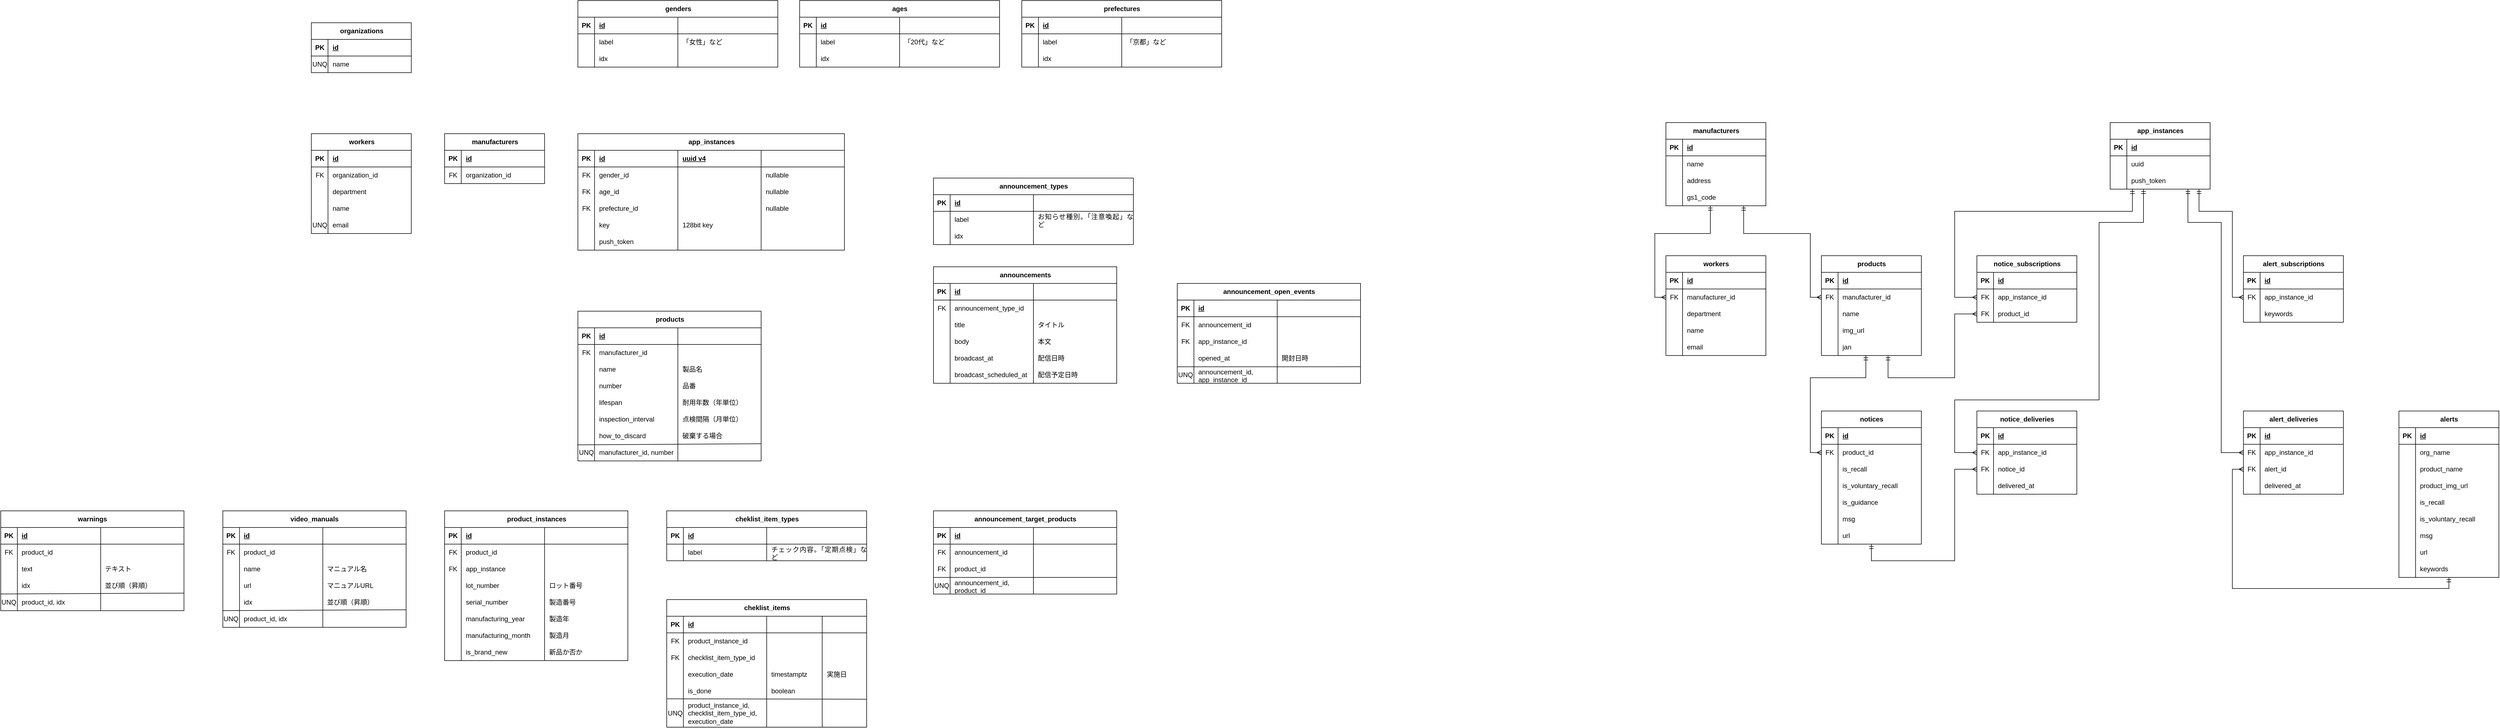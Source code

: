<mxfile version="21.3.7" type="device">
  <diagram name="Page-1" id="yQrw-PXIvxaAuRhrUPeC">
    <mxGraphModel dx="3195" dy="1471" grid="1" gridSize="10" guides="1" tooltips="1" connect="1" arrows="1" fold="1" page="1" pageScale="1" pageWidth="850" pageHeight="1100" math="0" shadow="0">
      <root>
        <mxCell id="0" />
        <mxCell id="1" parent="0" />
        <mxCell id="5du6CiH1i_U8RcjSOG8u-7" value="manufacturers" style="shape=table;startSize=30;container=1;collapsible=1;childLayout=tableLayout;fixedRows=1;rowLines=0;fontStyle=1;align=center;resizeLast=1;html=1;" parent="1" vertex="1">
          <mxGeometry x="2399.98" y="260" width="180" height="150" as="geometry" />
        </mxCell>
        <mxCell id="5du6CiH1i_U8RcjSOG8u-8" value="" style="shape=tableRow;horizontal=0;startSize=0;swimlaneHead=0;swimlaneBody=0;fillColor=none;collapsible=0;dropTarget=0;points=[[0,0.5],[1,0.5]];portConstraint=eastwest;top=0;left=0;right=0;bottom=1;" parent="5du6CiH1i_U8RcjSOG8u-7" vertex="1">
          <mxGeometry y="30" width="180" height="30" as="geometry" />
        </mxCell>
        <mxCell id="5du6CiH1i_U8RcjSOG8u-9" value="PK" style="shape=partialRectangle;connectable=0;fillColor=none;top=0;left=0;bottom=0;right=0;fontStyle=1;overflow=hidden;whiteSpace=wrap;html=1;" parent="5du6CiH1i_U8RcjSOG8u-8" vertex="1">
          <mxGeometry width="30" height="30" as="geometry">
            <mxRectangle width="30" height="30" as="alternateBounds" />
          </mxGeometry>
        </mxCell>
        <mxCell id="5du6CiH1i_U8RcjSOG8u-10" value="id" style="shape=partialRectangle;connectable=0;fillColor=none;top=0;left=0;bottom=0;right=0;align=left;spacingLeft=6;fontStyle=5;overflow=hidden;whiteSpace=wrap;html=1;" parent="5du6CiH1i_U8RcjSOG8u-8" vertex="1">
          <mxGeometry x="30" width="150" height="30" as="geometry">
            <mxRectangle width="150" height="30" as="alternateBounds" />
          </mxGeometry>
        </mxCell>
        <mxCell id="5du6CiH1i_U8RcjSOG8u-11" value="" style="shape=tableRow;horizontal=0;startSize=0;swimlaneHead=0;swimlaneBody=0;fillColor=none;collapsible=0;dropTarget=0;points=[[0,0.5],[1,0.5]];portConstraint=eastwest;top=0;left=0;right=0;bottom=0;" parent="5du6CiH1i_U8RcjSOG8u-7" vertex="1">
          <mxGeometry y="60" width="180" height="30" as="geometry" />
        </mxCell>
        <mxCell id="5du6CiH1i_U8RcjSOG8u-12" value="" style="shape=partialRectangle;connectable=0;fillColor=none;top=0;left=0;bottom=0;right=0;editable=1;overflow=hidden;whiteSpace=wrap;html=1;" parent="5du6CiH1i_U8RcjSOG8u-11" vertex="1">
          <mxGeometry width="30" height="30" as="geometry">
            <mxRectangle width="30" height="30" as="alternateBounds" />
          </mxGeometry>
        </mxCell>
        <mxCell id="5du6CiH1i_U8RcjSOG8u-13" value="name" style="shape=partialRectangle;connectable=0;fillColor=none;top=0;left=0;bottom=0;right=0;align=left;spacingLeft=6;overflow=hidden;whiteSpace=wrap;html=1;" parent="5du6CiH1i_U8RcjSOG8u-11" vertex="1">
          <mxGeometry x="30" width="150" height="30" as="geometry">
            <mxRectangle width="150" height="30" as="alternateBounds" />
          </mxGeometry>
        </mxCell>
        <mxCell id="5du6CiH1i_U8RcjSOG8u-47" style="shape=tableRow;horizontal=0;startSize=0;swimlaneHead=0;swimlaneBody=0;fillColor=none;collapsible=0;dropTarget=0;points=[[0,0.5],[1,0.5]];portConstraint=eastwest;top=0;left=0;right=0;bottom=0;" parent="5du6CiH1i_U8RcjSOG8u-7" vertex="1">
          <mxGeometry y="90" width="180" height="30" as="geometry" />
        </mxCell>
        <mxCell id="5du6CiH1i_U8RcjSOG8u-48" style="shape=partialRectangle;connectable=0;fillColor=none;top=0;left=0;bottom=0;right=0;editable=1;overflow=hidden;whiteSpace=wrap;html=1;" parent="5du6CiH1i_U8RcjSOG8u-47" vertex="1">
          <mxGeometry width="30" height="30" as="geometry">
            <mxRectangle width="30" height="30" as="alternateBounds" />
          </mxGeometry>
        </mxCell>
        <mxCell id="5du6CiH1i_U8RcjSOG8u-49" value="address" style="shape=partialRectangle;connectable=0;fillColor=none;top=0;left=0;bottom=0;right=0;align=left;spacingLeft=6;overflow=hidden;whiteSpace=wrap;html=1;" parent="5du6CiH1i_U8RcjSOG8u-47" vertex="1">
          <mxGeometry x="30" width="150" height="30" as="geometry">
            <mxRectangle width="150" height="30" as="alternateBounds" />
          </mxGeometry>
        </mxCell>
        <mxCell id="5du6CiH1i_U8RcjSOG8u-185" style="shape=tableRow;horizontal=0;startSize=0;swimlaneHead=0;swimlaneBody=0;fillColor=none;collapsible=0;dropTarget=0;points=[[0,0.5],[1,0.5]];portConstraint=eastwest;top=0;left=0;right=0;bottom=0;" parent="5du6CiH1i_U8RcjSOG8u-7" vertex="1">
          <mxGeometry y="120" width="180" height="30" as="geometry" />
        </mxCell>
        <mxCell id="5du6CiH1i_U8RcjSOG8u-186" style="shape=partialRectangle;connectable=0;fillColor=none;top=0;left=0;bottom=0;right=0;editable=1;overflow=hidden;whiteSpace=wrap;html=1;" parent="5du6CiH1i_U8RcjSOG8u-185" vertex="1">
          <mxGeometry width="30" height="30" as="geometry">
            <mxRectangle width="30" height="30" as="alternateBounds" />
          </mxGeometry>
        </mxCell>
        <mxCell id="5du6CiH1i_U8RcjSOG8u-187" value="gs1_code" style="shape=partialRectangle;connectable=0;fillColor=none;top=0;left=0;bottom=0;right=0;align=left;spacingLeft=6;overflow=hidden;whiteSpace=wrap;html=1;" parent="5du6CiH1i_U8RcjSOG8u-185" vertex="1">
          <mxGeometry x="30" width="150" height="30" as="geometry">
            <mxRectangle width="150" height="30" as="alternateBounds" />
          </mxGeometry>
        </mxCell>
        <mxCell id="5du6CiH1i_U8RcjSOG8u-20" value="workers" style="shape=table;startSize=30;container=1;collapsible=1;childLayout=tableLayout;fixedRows=1;rowLines=0;fontStyle=1;align=center;resizeLast=1;html=1;" parent="1" vertex="1">
          <mxGeometry x="2399.98" y="500" width="180" height="180" as="geometry" />
        </mxCell>
        <mxCell id="5du6CiH1i_U8RcjSOG8u-21" value="" style="shape=tableRow;horizontal=0;startSize=0;swimlaneHead=0;swimlaneBody=0;fillColor=none;collapsible=0;dropTarget=0;points=[[0,0.5],[1,0.5]];portConstraint=eastwest;top=0;left=0;right=0;bottom=1;" parent="5du6CiH1i_U8RcjSOG8u-20" vertex="1">
          <mxGeometry y="30" width="180" height="30" as="geometry" />
        </mxCell>
        <mxCell id="5du6CiH1i_U8RcjSOG8u-22" value="PK" style="shape=partialRectangle;connectable=0;fillColor=none;top=0;left=0;bottom=0;right=0;fontStyle=1;overflow=hidden;whiteSpace=wrap;html=1;" parent="5du6CiH1i_U8RcjSOG8u-21" vertex="1">
          <mxGeometry width="30" height="30" as="geometry">
            <mxRectangle width="30" height="30" as="alternateBounds" />
          </mxGeometry>
        </mxCell>
        <mxCell id="5du6CiH1i_U8RcjSOG8u-23" value="id" style="shape=partialRectangle;connectable=0;fillColor=none;top=0;left=0;bottom=0;right=0;align=left;spacingLeft=6;fontStyle=5;overflow=hidden;whiteSpace=wrap;html=1;" parent="5du6CiH1i_U8RcjSOG8u-21" vertex="1">
          <mxGeometry x="30" width="150" height="30" as="geometry">
            <mxRectangle width="150" height="30" as="alternateBounds" />
          </mxGeometry>
        </mxCell>
        <mxCell id="5du6CiH1i_U8RcjSOG8u-44" style="shape=tableRow;horizontal=0;startSize=0;swimlaneHead=0;swimlaneBody=0;fillColor=none;collapsible=0;dropTarget=0;points=[[0,0.5],[1,0.5]];portConstraint=eastwest;top=0;left=0;right=0;bottom=0;" parent="5du6CiH1i_U8RcjSOG8u-20" vertex="1">
          <mxGeometry y="60" width="180" height="30" as="geometry" />
        </mxCell>
        <mxCell id="5du6CiH1i_U8RcjSOG8u-45" value="FK" style="shape=partialRectangle;connectable=0;fillColor=none;top=0;left=0;bottom=0;right=0;editable=1;overflow=hidden;whiteSpace=wrap;html=1;" parent="5du6CiH1i_U8RcjSOG8u-44" vertex="1">
          <mxGeometry width="30" height="30" as="geometry">
            <mxRectangle width="30" height="30" as="alternateBounds" />
          </mxGeometry>
        </mxCell>
        <mxCell id="5du6CiH1i_U8RcjSOG8u-46" value="manufacturer_id" style="shape=partialRectangle;connectable=0;fillColor=none;top=0;left=0;bottom=0;right=0;align=left;spacingLeft=6;overflow=hidden;whiteSpace=wrap;html=1;" parent="5du6CiH1i_U8RcjSOG8u-44" vertex="1">
          <mxGeometry x="30" width="150" height="30" as="geometry">
            <mxRectangle width="150" height="30" as="alternateBounds" />
          </mxGeometry>
        </mxCell>
        <mxCell id="5du6CiH1i_U8RcjSOG8u-197" style="shape=tableRow;horizontal=0;startSize=0;swimlaneHead=0;swimlaneBody=0;fillColor=none;collapsible=0;dropTarget=0;points=[[0,0.5],[1,0.5]];portConstraint=eastwest;top=0;left=0;right=0;bottom=0;" parent="5du6CiH1i_U8RcjSOG8u-20" vertex="1">
          <mxGeometry y="90" width="180" height="30" as="geometry" />
        </mxCell>
        <mxCell id="5du6CiH1i_U8RcjSOG8u-198" style="shape=partialRectangle;connectable=0;fillColor=none;top=0;left=0;bottom=0;right=0;editable=1;overflow=hidden;whiteSpace=wrap;html=1;" parent="5du6CiH1i_U8RcjSOG8u-197" vertex="1">
          <mxGeometry width="30" height="30" as="geometry">
            <mxRectangle width="30" height="30" as="alternateBounds" />
          </mxGeometry>
        </mxCell>
        <mxCell id="5du6CiH1i_U8RcjSOG8u-199" value="department" style="shape=partialRectangle;connectable=0;fillColor=none;top=0;left=0;bottom=0;right=0;align=left;spacingLeft=6;overflow=hidden;whiteSpace=wrap;html=1;" parent="5du6CiH1i_U8RcjSOG8u-197" vertex="1">
          <mxGeometry x="30" width="150" height="30" as="geometry">
            <mxRectangle width="150" height="30" as="alternateBounds" />
          </mxGeometry>
        </mxCell>
        <mxCell id="5du6CiH1i_U8RcjSOG8u-194" style="shape=tableRow;horizontal=0;startSize=0;swimlaneHead=0;swimlaneBody=0;fillColor=none;collapsible=0;dropTarget=0;points=[[0,0.5],[1,0.5]];portConstraint=eastwest;top=0;left=0;right=0;bottom=0;" parent="5du6CiH1i_U8RcjSOG8u-20" vertex="1">
          <mxGeometry y="120" width="180" height="30" as="geometry" />
        </mxCell>
        <mxCell id="5du6CiH1i_U8RcjSOG8u-195" style="shape=partialRectangle;connectable=0;fillColor=none;top=0;left=0;bottom=0;right=0;editable=1;overflow=hidden;whiteSpace=wrap;html=1;" parent="5du6CiH1i_U8RcjSOG8u-194" vertex="1">
          <mxGeometry width="30" height="30" as="geometry">
            <mxRectangle width="30" height="30" as="alternateBounds" />
          </mxGeometry>
        </mxCell>
        <mxCell id="5du6CiH1i_U8RcjSOG8u-196" value="name" style="shape=partialRectangle;connectable=0;fillColor=none;top=0;left=0;bottom=0;right=0;align=left;spacingLeft=6;overflow=hidden;whiteSpace=wrap;html=1;" parent="5du6CiH1i_U8RcjSOG8u-194" vertex="1">
          <mxGeometry x="30" width="150" height="30" as="geometry">
            <mxRectangle width="150" height="30" as="alternateBounds" />
          </mxGeometry>
        </mxCell>
        <mxCell id="5du6CiH1i_U8RcjSOG8u-24" value="" style="shape=tableRow;horizontal=0;startSize=0;swimlaneHead=0;swimlaneBody=0;fillColor=none;collapsible=0;dropTarget=0;points=[[0,0.5],[1,0.5]];portConstraint=eastwest;top=0;left=0;right=0;bottom=0;" parent="5du6CiH1i_U8RcjSOG8u-20" vertex="1">
          <mxGeometry y="150" width="180" height="30" as="geometry" />
        </mxCell>
        <mxCell id="5du6CiH1i_U8RcjSOG8u-25" value="" style="shape=partialRectangle;connectable=0;fillColor=none;top=0;left=0;bottom=0;right=0;editable=1;overflow=hidden;whiteSpace=wrap;html=1;" parent="5du6CiH1i_U8RcjSOG8u-24" vertex="1">
          <mxGeometry width="30" height="30" as="geometry">
            <mxRectangle width="30" height="30" as="alternateBounds" />
          </mxGeometry>
        </mxCell>
        <mxCell id="5du6CiH1i_U8RcjSOG8u-26" value="email" style="shape=partialRectangle;connectable=0;fillColor=none;top=0;left=0;bottom=0;right=0;align=left;spacingLeft=6;overflow=hidden;whiteSpace=wrap;html=1;" parent="5du6CiH1i_U8RcjSOG8u-24" vertex="1">
          <mxGeometry x="30" width="150" height="30" as="geometry">
            <mxRectangle width="150" height="30" as="alternateBounds" />
          </mxGeometry>
        </mxCell>
        <mxCell id="5du6CiH1i_U8RcjSOG8u-33" value="products" style="shape=table;startSize=30;container=1;collapsible=1;childLayout=tableLayout;fixedRows=1;rowLines=0;fontStyle=1;align=center;resizeLast=1;html=1;" parent="1" vertex="1">
          <mxGeometry x="2679.98" y="500" width="180" height="180" as="geometry" />
        </mxCell>
        <mxCell id="5du6CiH1i_U8RcjSOG8u-34" value="" style="shape=tableRow;horizontal=0;startSize=0;swimlaneHead=0;swimlaneBody=0;fillColor=none;collapsible=0;dropTarget=0;points=[[0,0.5],[1,0.5]];portConstraint=eastwest;top=0;left=0;right=0;bottom=1;" parent="5du6CiH1i_U8RcjSOG8u-33" vertex="1">
          <mxGeometry y="30" width="180" height="30" as="geometry" />
        </mxCell>
        <mxCell id="5du6CiH1i_U8RcjSOG8u-35" value="PK" style="shape=partialRectangle;connectable=0;fillColor=none;top=0;left=0;bottom=0;right=0;fontStyle=1;overflow=hidden;whiteSpace=wrap;html=1;" parent="5du6CiH1i_U8RcjSOG8u-34" vertex="1">
          <mxGeometry width="30" height="30" as="geometry">
            <mxRectangle width="30" height="30" as="alternateBounds" />
          </mxGeometry>
        </mxCell>
        <mxCell id="5du6CiH1i_U8RcjSOG8u-36" value="id" style="shape=partialRectangle;connectable=0;fillColor=none;top=0;left=0;bottom=0;right=0;align=left;spacingLeft=6;fontStyle=5;overflow=hidden;whiteSpace=wrap;html=1;" parent="5du6CiH1i_U8RcjSOG8u-34" vertex="1">
          <mxGeometry x="30" width="150" height="30" as="geometry">
            <mxRectangle width="150" height="30" as="alternateBounds" />
          </mxGeometry>
        </mxCell>
        <mxCell id="5du6CiH1i_U8RcjSOG8u-41" style="shape=tableRow;horizontal=0;startSize=0;swimlaneHead=0;swimlaneBody=0;fillColor=none;collapsible=0;dropTarget=0;points=[[0,0.5],[1,0.5]];portConstraint=eastwest;top=0;left=0;right=0;bottom=0;" parent="5du6CiH1i_U8RcjSOG8u-33" vertex="1">
          <mxGeometry y="60" width="180" height="30" as="geometry" />
        </mxCell>
        <mxCell id="5du6CiH1i_U8RcjSOG8u-42" value="FK" style="shape=partialRectangle;connectable=0;fillColor=none;top=0;left=0;bottom=0;right=0;editable=1;overflow=hidden;whiteSpace=wrap;html=1;" parent="5du6CiH1i_U8RcjSOG8u-41" vertex="1">
          <mxGeometry width="30" height="30" as="geometry">
            <mxRectangle width="30" height="30" as="alternateBounds" />
          </mxGeometry>
        </mxCell>
        <mxCell id="5du6CiH1i_U8RcjSOG8u-43" value="manufacturer_id" style="shape=partialRectangle;connectable=0;fillColor=none;top=0;left=0;bottom=0;right=0;align=left;spacingLeft=6;overflow=hidden;whiteSpace=wrap;html=1;" parent="5du6CiH1i_U8RcjSOG8u-41" vertex="1">
          <mxGeometry x="30" width="150" height="30" as="geometry">
            <mxRectangle width="150" height="30" as="alternateBounds" />
          </mxGeometry>
        </mxCell>
        <mxCell id="5du6CiH1i_U8RcjSOG8u-200" style="shape=tableRow;horizontal=0;startSize=0;swimlaneHead=0;swimlaneBody=0;fillColor=none;collapsible=0;dropTarget=0;points=[[0,0.5],[1,0.5]];portConstraint=eastwest;top=0;left=0;right=0;bottom=0;" parent="5du6CiH1i_U8RcjSOG8u-33" vertex="1">
          <mxGeometry y="90" width="180" height="30" as="geometry" />
        </mxCell>
        <mxCell id="5du6CiH1i_U8RcjSOG8u-201" style="shape=partialRectangle;connectable=0;fillColor=none;top=0;left=0;bottom=0;right=0;editable=1;overflow=hidden;whiteSpace=wrap;html=1;" parent="5du6CiH1i_U8RcjSOG8u-200" vertex="1">
          <mxGeometry width="30" height="30" as="geometry">
            <mxRectangle width="30" height="30" as="alternateBounds" />
          </mxGeometry>
        </mxCell>
        <mxCell id="5du6CiH1i_U8RcjSOG8u-202" value="name" style="shape=partialRectangle;connectable=0;fillColor=none;top=0;left=0;bottom=0;right=0;align=left;spacingLeft=6;overflow=hidden;whiteSpace=wrap;html=1;" parent="5du6CiH1i_U8RcjSOG8u-200" vertex="1">
          <mxGeometry x="30" width="150" height="30" as="geometry">
            <mxRectangle width="150" height="30" as="alternateBounds" />
          </mxGeometry>
        </mxCell>
        <mxCell id="5du6CiH1i_U8RcjSOG8u-203" style="shape=tableRow;horizontal=0;startSize=0;swimlaneHead=0;swimlaneBody=0;fillColor=none;collapsible=0;dropTarget=0;points=[[0,0.5],[1,0.5]];portConstraint=eastwest;top=0;left=0;right=0;bottom=0;" parent="5du6CiH1i_U8RcjSOG8u-33" vertex="1">
          <mxGeometry y="120" width="180" height="30" as="geometry" />
        </mxCell>
        <mxCell id="5du6CiH1i_U8RcjSOG8u-204" style="shape=partialRectangle;connectable=0;fillColor=none;top=0;left=0;bottom=0;right=0;editable=1;overflow=hidden;whiteSpace=wrap;html=1;" parent="5du6CiH1i_U8RcjSOG8u-203" vertex="1">
          <mxGeometry width="30" height="30" as="geometry">
            <mxRectangle width="30" height="30" as="alternateBounds" />
          </mxGeometry>
        </mxCell>
        <mxCell id="5du6CiH1i_U8RcjSOG8u-205" value="img_url" style="shape=partialRectangle;connectable=0;fillColor=none;top=0;left=0;bottom=0;right=0;align=left;spacingLeft=6;overflow=hidden;whiteSpace=wrap;html=1;" parent="5du6CiH1i_U8RcjSOG8u-203" vertex="1">
          <mxGeometry x="30" width="150" height="30" as="geometry">
            <mxRectangle width="150" height="30" as="alternateBounds" />
          </mxGeometry>
        </mxCell>
        <mxCell id="5du6CiH1i_U8RcjSOG8u-37" value="" style="shape=tableRow;horizontal=0;startSize=0;swimlaneHead=0;swimlaneBody=0;fillColor=none;collapsible=0;dropTarget=0;points=[[0,0.5],[1,0.5]];portConstraint=eastwest;top=0;left=0;right=0;bottom=0;" parent="5du6CiH1i_U8RcjSOG8u-33" vertex="1">
          <mxGeometry y="150" width="180" height="30" as="geometry" />
        </mxCell>
        <mxCell id="5du6CiH1i_U8RcjSOG8u-38" value="" style="shape=partialRectangle;connectable=0;fillColor=none;top=0;left=0;bottom=0;right=0;editable=1;overflow=hidden;whiteSpace=wrap;html=1;" parent="5du6CiH1i_U8RcjSOG8u-37" vertex="1">
          <mxGeometry width="30" height="30" as="geometry">
            <mxRectangle width="30" height="30" as="alternateBounds" />
          </mxGeometry>
        </mxCell>
        <mxCell id="5du6CiH1i_U8RcjSOG8u-39" value="jan" style="shape=partialRectangle;connectable=0;fillColor=none;top=0;left=0;bottom=0;right=0;align=left;spacingLeft=6;overflow=hidden;whiteSpace=wrap;html=1;" parent="5du6CiH1i_U8RcjSOG8u-37" vertex="1">
          <mxGeometry x="30" width="150" height="30" as="geometry">
            <mxRectangle width="150" height="30" as="alternateBounds" />
          </mxGeometry>
        </mxCell>
        <mxCell id="5du6CiH1i_U8RcjSOG8u-50" value="notices" style="shape=table;startSize=30;container=1;collapsible=1;childLayout=tableLayout;fixedRows=1;rowLines=0;fontStyle=1;align=center;resizeLast=1;html=1;" parent="1" vertex="1">
          <mxGeometry x="2679.98" y="780" width="180" height="240" as="geometry" />
        </mxCell>
        <mxCell id="5du6CiH1i_U8RcjSOG8u-51" value="" style="shape=tableRow;horizontal=0;startSize=0;swimlaneHead=0;swimlaneBody=0;fillColor=none;collapsible=0;dropTarget=0;points=[[0,0.5],[1,0.5]];portConstraint=eastwest;top=0;left=0;right=0;bottom=1;" parent="5du6CiH1i_U8RcjSOG8u-50" vertex="1">
          <mxGeometry y="30" width="180" height="30" as="geometry" />
        </mxCell>
        <mxCell id="5du6CiH1i_U8RcjSOG8u-52" value="PK" style="shape=partialRectangle;connectable=0;fillColor=none;top=0;left=0;bottom=0;right=0;fontStyle=1;overflow=hidden;whiteSpace=wrap;html=1;" parent="5du6CiH1i_U8RcjSOG8u-51" vertex="1">
          <mxGeometry width="30" height="30" as="geometry">
            <mxRectangle width="30" height="30" as="alternateBounds" />
          </mxGeometry>
        </mxCell>
        <mxCell id="5du6CiH1i_U8RcjSOG8u-53" value="id" style="shape=partialRectangle;connectable=0;fillColor=none;top=0;left=0;bottom=0;right=0;align=left;spacingLeft=6;fontStyle=5;overflow=hidden;whiteSpace=wrap;html=1;" parent="5du6CiH1i_U8RcjSOG8u-51" vertex="1">
          <mxGeometry x="30" width="150" height="30" as="geometry">
            <mxRectangle width="150" height="30" as="alternateBounds" />
          </mxGeometry>
        </mxCell>
        <mxCell id="5du6CiH1i_U8RcjSOG8u-89" style="shape=tableRow;horizontal=0;startSize=0;swimlaneHead=0;swimlaneBody=0;fillColor=none;collapsible=0;dropTarget=0;points=[[0,0.5],[1,0.5]];portConstraint=eastwest;top=0;left=0;right=0;bottom=0;" parent="5du6CiH1i_U8RcjSOG8u-50" vertex="1">
          <mxGeometry y="60" width="180" height="30" as="geometry" />
        </mxCell>
        <mxCell id="5du6CiH1i_U8RcjSOG8u-90" value="FK" style="shape=partialRectangle;connectable=0;fillColor=none;top=0;left=0;bottom=0;right=0;editable=1;overflow=hidden;whiteSpace=wrap;html=1;" parent="5du6CiH1i_U8RcjSOG8u-89" vertex="1">
          <mxGeometry width="30" height="30" as="geometry">
            <mxRectangle width="30" height="30" as="alternateBounds" />
          </mxGeometry>
        </mxCell>
        <mxCell id="5du6CiH1i_U8RcjSOG8u-91" value="product_id" style="shape=partialRectangle;connectable=0;fillColor=none;top=0;left=0;bottom=0;right=0;align=left;spacingLeft=6;overflow=hidden;whiteSpace=wrap;html=1;" parent="5du6CiH1i_U8RcjSOG8u-89" vertex="1">
          <mxGeometry x="30" width="150" height="30" as="geometry">
            <mxRectangle width="150" height="30" as="alternateBounds" />
          </mxGeometry>
        </mxCell>
        <mxCell id="5du6CiH1i_U8RcjSOG8u-54" style="shape=tableRow;horizontal=0;startSize=0;swimlaneHead=0;swimlaneBody=0;fillColor=none;collapsible=0;dropTarget=0;points=[[0,0.5],[1,0.5]];portConstraint=eastwest;top=0;left=0;right=0;bottom=0;" parent="5du6CiH1i_U8RcjSOG8u-50" vertex="1">
          <mxGeometry y="90" width="180" height="30" as="geometry" />
        </mxCell>
        <mxCell id="5du6CiH1i_U8RcjSOG8u-55" style="shape=partialRectangle;connectable=0;fillColor=none;top=0;left=0;bottom=0;right=0;editable=1;overflow=hidden;whiteSpace=wrap;html=1;" parent="5du6CiH1i_U8RcjSOG8u-54" vertex="1">
          <mxGeometry width="30" height="30" as="geometry">
            <mxRectangle width="30" height="30" as="alternateBounds" />
          </mxGeometry>
        </mxCell>
        <mxCell id="5du6CiH1i_U8RcjSOG8u-56" value="is_recall" style="shape=partialRectangle;connectable=0;fillColor=none;top=0;left=0;bottom=0;right=0;align=left;spacingLeft=6;overflow=hidden;whiteSpace=wrap;html=1;" parent="5du6CiH1i_U8RcjSOG8u-54" vertex="1">
          <mxGeometry x="30" width="150" height="30" as="geometry">
            <mxRectangle width="150" height="30" as="alternateBounds" />
          </mxGeometry>
        </mxCell>
        <mxCell id="5du6CiH1i_U8RcjSOG8u-80" style="shape=tableRow;horizontal=0;startSize=0;swimlaneHead=0;swimlaneBody=0;fillColor=none;collapsible=0;dropTarget=0;points=[[0,0.5],[1,0.5]];portConstraint=eastwest;top=0;left=0;right=0;bottom=0;" parent="5du6CiH1i_U8RcjSOG8u-50" vertex="1">
          <mxGeometry y="120" width="180" height="30" as="geometry" />
        </mxCell>
        <mxCell id="5du6CiH1i_U8RcjSOG8u-81" style="shape=partialRectangle;connectable=0;fillColor=none;top=0;left=0;bottom=0;right=0;editable=1;overflow=hidden;whiteSpace=wrap;html=1;" parent="5du6CiH1i_U8RcjSOG8u-80" vertex="1">
          <mxGeometry width="30" height="30" as="geometry">
            <mxRectangle width="30" height="30" as="alternateBounds" />
          </mxGeometry>
        </mxCell>
        <mxCell id="5du6CiH1i_U8RcjSOG8u-82" value="is_voluntary_recall" style="shape=partialRectangle;connectable=0;fillColor=none;top=0;left=0;bottom=0;right=0;align=left;spacingLeft=6;overflow=hidden;whiteSpace=wrap;html=1;" parent="5du6CiH1i_U8RcjSOG8u-80" vertex="1">
          <mxGeometry x="30" width="150" height="30" as="geometry">
            <mxRectangle width="150" height="30" as="alternateBounds" />
          </mxGeometry>
        </mxCell>
        <mxCell id="5du6CiH1i_U8RcjSOG8u-77" style="shape=tableRow;horizontal=0;startSize=0;swimlaneHead=0;swimlaneBody=0;fillColor=none;collapsible=0;dropTarget=0;points=[[0,0.5],[1,0.5]];portConstraint=eastwest;top=0;left=0;right=0;bottom=0;" parent="5du6CiH1i_U8RcjSOG8u-50" vertex="1">
          <mxGeometry y="150" width="180" height="30" as="geometry" />
        </mxCell>
        <mxCell id="5du6CiH1i_U8RcjSOG8u-78" style="shape=partialRectangle;connectable=0;fillColor=none;top=0;left=0;bottom=0;right=0;editable=1;overflow=hidden;whiteSpace=wrap;html=1;" parent="5du6CiH1i_U8RcjSOG8u-77" vertex="1">
          <mxGeometry width="30" height="30" as="geometry">
            <mxRectangle width="30" height="30" as="alternateBounds" />
          </mxGeometry>
        </mxCell>
        <mxCell id="5du6CiH1i_U8RcjSOG8u-79" value="is_guidance" style="shape=partialRectangle;connectable=0;fillColor=none;top=0;left=0;bottom=0;right=0;align=left;spacingLeft=6;overflow=hidden;whiteSpace=wrap;html=1;" parent="5du6CiH1i_U8RcjSOG8u-77" vertex="1">
          <mxGeometry x="30" width="150" height="30" as="geometry">
            <mxRectangle width="150" height="30" as="alternateBounds" />
          </mxGeometry>
        </mxCell>
        <mxCell id="5du6CiH1i_U8RcjSOG8u-86" style="shape=tableRow;horizontal=0;startSize=0;swimlaneHead=0;swimlaneBody=0;fillColor=none;collapsible=0;dropTarget=0;points=[[0,0.5],[1,0.5]];portConstraint=eastwest;top=0;left=0;right=0;bottom=0;" parent="5du6CiH1i_U8RcjSOG8u-50" vertex="1">
          <mxGeometry y="180" width="180" height="30" as="geometry" />
        </mxCell>
        <mxCell id="5du6CiH1i_U8RcjSOG8u-87" style="shape=partialRectangle;connectable=0;fillColor=none;top=0;left=0;bottom=0;right=0;editable=1;overflow=hidden;whiteSpace=wrap;html=1;" parent="5du6CiH1i_U8RcjSOG8u-86" vertex="1">
          <mxGeometry width="30" height="30" as="geometry">
            <mxRectangle width="30" height="30" as="alternateBounds" />
          </mxGeometry>
        </mxCell>
        <mxCell id="5du6CiH1i_U8RcjSOG8u-88" value="msg" style="shape=partialRectangle;connectable=0;fillColor=none;top=0;left=0;bottom=0;right=0;align=left;spacingLeft=6;overflow=hidden;whiteSpace=wrap;html=1;" parent="5du6CiH1i_U8RcjSOG8u-86" vertex="1">
          <mxGeometry x="30" width="150" height="30" as="geometry">
            <mxRectangle width="150" height="30" as="alternateBounds" />
          </mxGeometry>
        </mxCell>
        <mxCell id="5du6CiH1i_U8RcjSOG8u-83" style="shape=tableRow;horizontal=0;startSize=0;swimlaneHead=0;swimlaneBody=0;fillColor=none;collapsible=0;dropTarget=0;points=[[0,0.5],[1,0.5]];portConstraint=eastwest;top=0;left=0;right=0;bottom=0;" parent="5du6CiH1i_U8RcjSOG8u-50" vertex="1">
          <mxGeometry y="210" width="180" height="30" as="geometry" />
        </mxCell>
        <mxCell id="5du6CiH1i_U8RcjSOG8u-84" style="shape=partialRectangle;connectable=0;fillColor=none;top=0;left=0;bottom=0;right=0;editable=1;overflow=hidden;whiteSpace=wrap;html=1;" parent="5du6CiH1i_U8RcjSOG8u-83" vertex="1">
          <mxGeometry width="30" height="30" as="geometry">
            <mxRectangle width="30" height="30" as="alternateBounds" />
          </mxGeometry>
        </mxCell>
        <mxCell id="5du6CiH1i_U8RcjSOG8u-85" value="url" style="shape=partialRectangle;connectable=0;fillColor=none;top=0;left=0;bottom=0;right=0;align=left;spacingLeft=6;overflow=hidden;whiteSpace=wrap;html=1;" parent="5du6CiH1i_U8RcjSOG8u-83" vertex="1">
          <mxGeometry x="30" width="150" height="30" as="geometry">
            <mxRectangle width="150" height="30" as="alternateBounds" />
          </mxGeometry>
        </mxCell>
        <mxCell id="5du6CiH1i_U8RcjSOG8u-92" value="alerts" style="shape=table;startSize=30;container=1;collapsible=1;childLayout=tableLayout;fixedRows=1;rowLines=0;fontStyle=1;align=center;resizeLast=1;html=1;" parent="1" vertex="1">
          <mxGeometry x="3719.98" y="780" width="180" height="300" as="geometry" />
        </mxCell>
        <mxCell id="5du6CiH1i_U8RcjSOG8u-93" value="" style="shape=tableRow;horizontal=0;startSize=0;swimlaneHead=0;swimlaneBody=0;fillColor=none;collapsible=0;dropTarget=0;points=[[0,0.5],[1,0.5]];portConstraint=eastwest;top=0;left=0;right=0;bottom=1;" parent="5du6CiH1i_U8RcjSOG8u-92" vertex="1">
          <mxGeometry y="30" width="180" height="30" as="geometry" />
        </mxCell>
        <mxCell id="5du6CiH1i_U8RcjSOG8u-94" value="PK" style="shape=partialRectangle;connectable=0;fillColor=none;top=0;left=0;bottom=0;right=0;fontStyle=1;overflow=hidden;whiteSpace=wrap;html=1;" parent="5du6CiH1i_U8RcjSOG8u-93" vertex="1">
          <mxGeometry width="30" height="30" as="geometry">
            <mxRectangle width="30" height="30" as="alternateBounds" />
          </mxGeometry>
        </mxCell>
        <mxCell id="5du6CiH1i_U8RcjSOG8u-95" value="id" style="shape=partialRectangle;connectable=0;fillColor=none;top=0;left=0;bottom=0;right=0;align=left;spacingLeft=6;fontStyle=5;overflow=hidden;whiteSpace=wrap;html=1;" parent="5du6CiH1i_U8RcjSOG8u-93" vertex="1">
          <mxGeometry x="30" width="150" height="30" as="geometry">
            <mxRectangle width="150" height="30" as="alternateBounds" />
          </mxGeometry>
        </mxCell>
        <mxCell id="5du6CiH1i_U8RcjSOG8u-96" style="shape=tableRow;horizontal=0;startSize=0;swimlaneHead=0;swimlaneBody=0;fillColor=none;collapsible=0;dropTarget=0;points=[[0,0.5],[1,0.5]];portConstraint=eastwest;top=0;left=0;right=0;bottom=0;" parent="5du6CiH1i_U8RcjSOG8u-92" vertex="1">
          <mxGeometry y="60" width="180" height="30" as="geometry" />
        </mxCell>
        <mxCell id="5du6CiH1i_U8RcjSOG8u-97" value="" style="shape=partialRectangle;connectable=0;fillColor=none;top=0;left=0;bottom=0;right=0;editable=1;overflow=hidden;whiteSpace=wrap;html=1;" parent="5du6CiH1i_U8RcjSOG8u-96" vertex="1">
          <mxGeometry width="30" height="30" as="geometry">
            <mxRectangle width="30" height="30" as="alternateBounds" />
          </mxGeometry>
        </mxCell>
        <mxCell id="5du6CiH1i_U8RcjSOG8u-98" value="org_name" style="shape=partialRectangle;connectable=0;fillColor=none;top=0;left=0;bottom=0;right=0;align=left;spacingLeft=6;overflow=hidden;whiteSpace=wrap;html=1;" parent="5du6CiH1i_U8RcjSOG8u-96" vertex="1">
          <mxGeometry x="30" width="150" height="30" as="geometry">
            <mxRectangle width="150" height="30" as="alternateBounds" />
          </mxGeometry>
        </mxCell>
        <mxCell id="5du6CiH1i_U8RcjSOG8u-206" style="shape=tableRow;horizontal=0;startSize=0;swimlaneHead=0;swimlaneBody=0;fillColor=none;collapsible=0;dropTarget=0;points=[[0,0.5],[1,0.5]];portConstraint=eastwest;top=0;left=0;right=0;bottom=0;" parent="5du6CiH1i_U8RcjSOG8u-92" vertex="1">
          <mxGeometry y="90" width="180" height="30" as="geometry" />
        </mxCell>
        <mxCell id="5du6CiH1i_U8RcjSOG8u-207" style="shape=partialRectangle;connectable=0;fillColor=none;top=0;left=0;bottom=0;right=0;editable=1;overflow=hidden;whiteSpace=wrap;html=1;" parent="5du6CiH1i_U8RcjSOG8u-206" vertex="1">
          <mxGeometry width="30" height="30" as="geometry">
            <mxRectangle width="30" height="30" as="alternateBounds" />
          </mxGeometry>
        </mxCell>
        <mxCell id="5du6CiH1i_U8RcjSOG8u-208" value="product_name" style="shape=partialRectangle;connectable=0;fillColor=none;top=0;left=0;bottom=0;right=0;align=left;spacingLeft=6;overflow=hidden;whiteSpace=wrap;html=1;" parent="5du6CiH1i_U8RcjSOG8u-206" vertex="1">
          <mxGeometry x="30" width="150" height="30" as="geometry">
            <mxRectangle width="150" height="30" as="alternateBounds" />
          </mxGeometry>
        </mxCell>
        <mxCell id="5du6CiH1i_U8RcjSOG8u-209" style="shape=tableRow;horizontal=0;startSize=0;swimlaneHead=0;swimlaneBody=0;fillColor=none;collapsible=0;dropTarget=0;points=[[0,0.5],[1,0.5]];portConstraint=eastwest;top=0;left=0;right=0;bottom=0;" parent="5du6CiH1i_U8RcjSOG8u-92" vertex="1">
          <mxGeometry y="120" width="180" height="30" as="geometry" />
        </mxCell>
        <mxCell id="5du6CiH1i_U8RcjSOG8u-210" style="shape=partialRectangle;connectable=0;fillColor=none;top=0;left=0;bottom=0;right=0;editable=1;overflow=hidden;whiteSpace=wrap;html=1;" parent="5du6CiH1i_U8RcjSOG8u-209" vertex="1">
          <mxGeometry width="30" height="30" as="geometry">
            <mxRectangle width="30" height="30" as="alternateBounds" />
          </mxGeometry>
        </mxCell>
        <mxCell id="5du6CiH1i_U8RcjSOG8u-211" value="product_img_url" style="shape=partialRectangle;connectable=0;fillColor=none;top=0;left=0;bottom=0;right=0;align=left;spacingLeft=6;overflow=hidden;whiteSpace=wrap;html=1;" parent="5du6CiH1i_U8RcjSOG8u-209" vertex="1">
          <mxGeometry x="30" width="150" height="30" as="geometry">
            <mxRectangle width="150" height="30" as="alternateBounds" />
          </mxGeometry>
        </mxCell>
        <mxCell id="5du6CiH1i_U8RcjSOG8u-124" style="shape=tableRow;horizontal=0;startSize=0;swimlaneHead=0;swimlaneBody=0;fillColor=none;collapsible=0;dropTarget=0;points=[[0,0.5],[1,0.5]];portConstraint=eastwest;top=0;left=0;right=0;bottom=0;" parent="5du6CiH1i_U8RcjSOG8u-92" vertex="1">
          <mxGeometry y="150" width="180" height="30" as="geometry" />
        </mxCell>
        <mxCell id="5du6CiH1i_U8RcjSOG8u-125" style="shape=partialRectangle;connectable=0;fillColor=none;top=0;left=0;bottom=0;right=0;editable=1;overflow=hidden;whiteSpace=wrap;html=1;" parent="5du6CiH1i_U8RcjSOG8u-124" vertex="1">
          <mxGeometry width="30" height="30" as="geometry">
            <mxRectangle width="30" height="30" as="alternateBounds" />
          </mxGeometry>
        </mxCell>
        <mxCell id="5du6CiH1i_U8RcjSOG8u-126" value="is_recall" style="shape=partialRectangle;connectable=0;fillColor=none;top=0;left=0;bottom=0;right=0;align=left;spacingLeft=6;overflow=hidden;whiteSpace=wrap;html=1;" parent="5du6CiH1i_U8RcjSOG8u-124" vertex="1">
          <mxGeometry x="30" width="150" height="30" as="geometry">
            <mxRectangle width="150" height="30" as="alternateBounds" />
          </mxGeometry>
        </mxCell>
        <mxCell id="5du6CiH1i_U8RcjSOG8u-102" style="shape=tableRow;horizontal=0;startSize=0;swimlaneHead=0;swimlaneBody=0;fillColor=none;collapsible=0;dropTarget=0;points=[[0,0.5],[1,0.5]];portConstraint=eastwest;top=0;left=0;right=0;bottom=0;" parent="5du6CiH1i_U8RcjSOG8u-92" vertex="1">
          <mxGeometry y="180" width="180" height="30" as="geometry" />
        </mxCell>
        <mxCell id="5du6CiH1i_U8RcjSOG8u-103" style="shape=partialRectangle;connectable=0;fillColor=none;top=0;left=0;bottom=0;right=0;editable=1;overflow=hidden;whiteSpace=wrap;html=1;" parent="5du6CiH1i_U8RcjSOG8u-102" vertex="1">
          <mxGeometry width="30" height="30" as="geometry">
            <mxRectangle width="30" height="30" as="alternateBounds" />
          </mxGeometry>
        </mxCell>
        <mxCell id="5du6CiH1i_U8RcjSOG8u-104" value="is_voluntary_recall" style="shape=partialRectangle;connectable=0;fillColor=none;top=0;left=0;bottom=0;right=0;align=left;spacingLeft=6;overflow=hidden;whiteSpace=wrap;html=1;" parent="5du6CiH1i_U8RcjSOG8u-102" vertex="1">
          <mxGeometry x="30" width="150" height="30" as="geometry">
            <mxRectangle width="150" height="30" as="alternateBounds" />
          </mxGeometry>
        </mxCell>
        <mxCell id="5du6CiH1i_U8RcjSOG8u-108" style="shape=tableRow;horizontal=0;startSize=0;swimlaneHead=0;swimlaneBody=0;fillColor=none;collapsible=0;dropTarget=0;points=[[0,0.5],[1,0.5]];portConstraint=eastwest;top=0;left=0;right=0;bottom=0;" parent="5du6CiH1i_U8RcjSOG8u-92" vertex="1">
          <mxGeometry y="210" width="180" height="30" as="geometry" />
        </mxCell>
        <mxCell id="5du6CiH1i_U8RcjSOG8u-109" style="shape=partialRectangle;connectable=0;fillColor=none;top=0;left=0;bottom=0;right=0;editable=1;overflow=hidden;whiteSpace=wrap;html=1;" parent="5du6CiH1i_U8RcjSOG8u-108" vertex="1">
          <mxGeometry width="30" height="30" as="geometry">
            <mxRectangle width="30" height="30" as="alternateBounds" />
          </mxGeometry>
        </mxCell>
        <mxCell id="5du6CiH1i_U8RcjSOG8u-110" value="msg" style="shape=partialRectangle;connectable=0;fillColor=none;top=0;left=0;bottom=0;right=0;align=left;spacingLeft=6;overflow=hidden;whiteSpace=wrap;html=1;" parent="5du6CiH1i_U8RcjSOG8u-108" vertex="1">
          <mxGeometry x="30" width="150" height="30" as="geometry">
            <mxRectangle width="150" height="30" as="alternateBounds" />
          </mxGeometry>
        </mxCell>
        <mxCell id="5du6CiH1i_U8RcjSOG8u-111" style="shape=tableRow;horizontal=0;startSize=0;swimlaneHead=0;swimlaneBody=0;fillColor=none;collapsible=0;dropTarget=0;points=[[0,0.5],[1,0.5]];portConstraint=eastwest;top=0;left=0;right=0;bottom=0;" parent="5du6CiH1i_U8RcjSOG8u-92" vertex="1">
          <mxGeometry y="240" width="180" height="30" as="geometry" />
        </mxCell>
        <mxCell id="5du6CiH1i_U8RcjSOG8u-112" style="shape=partialRectangle;connectable=0;fillColor=none;top=0;left=0;bottom=0;right=0;editable=1;overflow=hidden;whiteSpace=wrap;html=1;" parent="5du6CiH1i_U8RcjSOG8u-111" vertex="1">
          <mxGeometry width="30" height="30" as="geometry">
            <mxRectangle width="30" height="30" as="alternateBounds" />
          </mxGeometry>
        </mxCell>
        <mxCell id="5du6CiH1i_U8RcjSOG8u-113" value="url" style="shape=partialRectangle;connectable=0;fillColor=none;top=0;left=0;bottom=0;right=0;align=left;spacingLeft=6;overflow=hidden;whiteSpace=wrap;html=1;" parent="5du6CiH1i_U8RcjSOG8u-111" vertex="1">
          <mxGeometry x="30" width="150" height="30" as="geometry">
            <mxRectangle width="150" height="30" as="alternateBounds" />
          </mxGeometry>
        </mxCell>
        <mxCell id="5du6CiH1i_U8RcjSOG8u-215" style="shape=tableRow;horizontal=0;startSize=0;swimlaneHead=0;swimlaneBody=0;fillColor=none;collapsible=0;dropTarget=0;points=[[0,0.5],[1,0.5]];portConstraint=eastwest;top=0;left=0;right=0;bottom=0;" parent="5du6CiH1i_U8RcjSOG8u-92" vertex="1">
          <mxGeometry y="270" width="180" height="30" as="geometry" />
        </mxCell>
        <mxCell id="5du6CiH1i_U8RcjSOG8u-216" style="shape=partialRectangle;connectable=0;fillColor=none;top=0;left=0;bottom=0;right=0;editable=1;overflow=hidden;whiteSpace=wrap;html=1;" parent="5du6CiH1i_U8RcjSOG8u-215" vertex="1">
          <mxGeometry width="30" height="30" as="geometry">
            <mxRectangle width="30" height="30" as="alternateBounds" />
          </mxGeometry>
        </mxCell>
        <mxCell id="5du6CiH1i_U8RcjSOG8u-217" value="keywords" style="shape=partialRectangle;connectable=0;fillColor=none;top=0;left=0;bottom=0;right=0;align=left;spacingLeft=6;overflow=hidden;whiteSpace=wrap;html=1;" parent="5du6CiH1i_U8RcjSOG8u-215" vertex="1">
          <mxGeometry x="30" width="150" height="30" as="geometry">
            <mxRectangle width="150" height="30" as="alternateBounds" />
          </mxGeometry>
        </mxCell>
        <mxCell id="5du6CiH1i_U8RcjSOG8u-133" value="alert_subscriptions" style="shape=table;startSize=30;container=1;collapsible=1;childLayout=tableLayout;fixedRows=1;rowLines=0;fontStyle=1;align=center;resizeLast=1;html=1;" parent="1" vertex="1">
          <mxGeometry x="3439.98" y="500" width="180" height="120" as="geometry" />
        </mxCell>
        <mxCell id="5du6CiH1i_U8RcjSOG8u-134" value="" style="shape=tableRow;horizontal=0;startSize=0;swimlaneHead=0;swimlaneBody=0;fillColor=none;collapsible=0;dropTarget=0;points=[[0,0.5],[1,0.5]];portConstraint=eastwest;top=0;left=0;right=0;bottom=1;" parent="5du6CiH1i_U8RcjSOG8u-133" vertex="1">
          <mxGeometry y="30" width="180" height="30" as="geometry" />
        </mxCell>
        <mxCell id="5du6CiH1i_U8RcjSOG8u-135" value="PK" style="shape=partialRectangle;connectable=0;fillColor=none;top=0;left=0;bottom=0;right=0;fontStyle=1;overflow=hidden;whiteSpace=wrap;html=1;" parent="5du6CiH1i_U8RcjSOG8u-134" vertex="1">
          <mxGeometry width="30" height="30" as="geometry">
            <mxRectangle width="30" height="30" as="alternateBounds" />
          </mxGeometry>
        </mxCell>
        <mxCell id="5du6CiH1i_U8RcjSOG8u-136" value="id" style="shape=partialRectangle;connectable=0;fillColor=none;top=0;left=0;bottom=0;right=0;align=left;spacingLeft=6;fontStyle=5;overflow=hidden;whiteSpace=wrap;html=1;" parent="5du6CiH1i_U8RcjSOG8u-134" vertex="1">
          <mxGeometry x="30" width="150" height="30" as="geometry">
            <mxRectangle width="150" height="30" as="alternateBounds" />
          </mxGeometry>
        </mxCell>
        <mxCell id="5du6CiH1i_U8RcjSOG8u-137" style="shape=tableRow;horizontal=0;startSize=0;swimlaneHead=0;swimlaneBody=0;fillColor=none;collapsible=0;dropTarget=0;points=[[0,0.5],[1,0.5]];portConstraint=eastwest;top=0;left=0;right=0;bottom=0;" parent="5du6CiH1i_U8RcjSOG8u-133" vertex="1">
          <mxGeometry y="60" width="180" height="30" as="geometry" />
        </mxCell>
        <mxCell id="5du6CiH1i_U8RcjSOG8u-138" value="FK" style="shape=partialRectangle;connectable=0;fillColor=none;top=0;left=0;bottom=0;right=0;editable=1;overflow=hidden;whiteSpace=wrap;html=1;" parent="5du6CiH1i_U8RcjSOG8u-137" vertex="1">
          <mxGeometry width="30" height="30" as="geometry">
            <mxRectangle width="30" height="30" as="alternateBounds" />
          </mxGeometry>
        </mxCell>
        <mxCell id="5du6CiH1i_U8RcjSOG8u-139" value="app_instance_id" style="shape=partialRectangle;connectable=0;fillColor=none;top=0;left=0;bottom=0;right=0;align=left;spacingLeft=6;overflow=hidden;whiteSpace=wrap;html=1;" parent="5du6CiH1i_U8RcjSOG8u-137" vertex="1">
          <mxGeometry x="30" width="150" height="30" as="geometry">
            <mxRectangle width="150" height="30" as="alternateBounds" />
          </mxGeometry>
        </mxCell>
        <mxCell id="5du6CiH1i_U8RcjSOG8u-150" style="shape=tableRow;horizontal=0;startSize=0;swimlaneHead=0;swimlaneBody=0;fillColor=none;collapsible=0;dropTarget=0;points=[[0,0.5],[1,0.5]];portConstraint=eastwest;top=0;left=0;right=0;bottom=0;" parent="5du6CiH1i_U8RcjSOG8u-133" vertex="1">
          <mxGeometry y="90" width="180" height="30" as="geometry" />
        </mxCell>
        <mxCell id="5du6CiH1i_U8RcjSOG8u-151" value="" style="shape=partialRectangle;connectable=0;fillColor=none;top=0;left=0;bottom=0;right=0;editable=1;overflow=hidden;whiteSpace=wrap;html=1;" parent="5du6CiH1i_U8RcjSOG8u-150" vertex="1">
          <mxGeometry width="30" height="30" as="geometry">
            <mxRectangle width="30" height="30" as="alternateBounds" />
          </mxGeometry>
        </mxCell>
        <mxCell id="5du6CiH1i_U8RcjSOG8u-152" value="keywords" style="shape=partialRectangle;connectable=0;fillColor=none;top=0;left=0;bottom=0;right=0;align=left;spacingLeft=6;overflow=hidden;whiteSpace=wrap;html=1;" parent="5du6CiH1i_U8RcjSOG8u-150" vertex="1">
          <mxGeometry x="30" width="150" height="30" as="geometry">
            <mxRectangle width="150" height="30" as="alternateBounds" />
          </mxGeometry>
        </mxCell>
        <mxCell id="5du6CiH1i_U8RcjSOG8u-143" value="app_instances" style="shape=table;startSize=30;container=1;collapsible=1;childLayout=tableLayout;fixedRows=1;rowLines=0;fontStyle=1;align=center;resizeLast=1;html=1;" parent="1" vertex="1">
          <mxGeometry x="3199.98" y="260" width="180" height="120" as="geometry" />
        </mxCell>
        <mxCell id="5du6CiH1i_U8RcjSOG8u-144" value="" style="shape=tableRow;horizontal=0;startSize=0;swimlaneHead=0;swimlaneBody=0;fillColor=none;collapsible=0;dropTarget=0;points=[[0,0.5],[1,0.5]];portConstraint=eastwest;top=0;left=0;right=0;bottom=1;" parent="5du6CiH1i_U8RcjSOG8u-143" vertex="1">
          <mxGeometry y="30" width="180" height="30" as="geometry" />
        </mxCell>
        <mxCell id="5du6CiH1i_U8RcjSOG8u-145" value="PK" style="shape=partialRectangle;connectable=0;fillColor=none;top=0;left=0;bottom=0;right=0;fontStyle=1;overflow=hidden;whiteSpace=wrap;html=1;" parent="5du6CiH1i_U8RcjSOG8u-144" vertex="1">
          <mxGeometry width="30" height="30" as="geometry">
            <mxRectangle width="30" height="30" as="alternateBounds" />
          </mxGeometry>
        </mxCell>
        <mxCell id="5du6CiH1i_U8RcjSOG8u-146" value="id" style="shape=partialRectangle;connectable=0;fillColor=none;top=0;left=0;bottom=0;right=0;align=left;spacingLeft=6;fontStyle=5;overflow=hidden;whiteSpace=wrap;html=1;" parent="5du6CiH1i_U8RcjSOG8u-144" vertex="1">
          <mxGeometry x="30" width="150" height="30" as="geometry">
            <mxRectangle width="150" height="30" as="alternateBounds" />
          </mxGeometry>
        </mxCell>
        <mxCell id="5du6CiH1i_U8RcjSOG8u-212" style="shape=tableRow;horizontal=0;startSize=0;swimlaneHead=0;swimlaneBody=0;fillColor=none;collapsible=0;dropTarget=0;points=[[0,0.5],[1,0.5]];portConstraint=eastwest;top=0;left=0;right=0;bottom=0;" parent="5du6CiH1i_U8RcjSOG8u-143" vertex="1">
          <mxGeometry y="60" width="180" height="30" as="geometry" />
        </mxCell>
        <mxCell id="5du6CiH1i_U8RcjSOG8u-213" style="shape=partialRectangle;connectable=0;fillColor=none;top=0;left=0;bottom=0;right=0;editable=1;overflow=hidden;whiteSpace=wrap;html=1;" parent="5du6CiH1i_U8RcjSOG8u-212" vertex="1">
          <mxGeometry width="30" height="30" as="geometry">
            <mxRectangle width="30" height="30" as="alternateBounds" />
          </mxGeometry>
        </mxCell>
        <mxCell id="5du6CiH1i_U8RcjSOG8u-214" value="uuid" style="shape=partialRectangle;connectable=0;fillColor=none;top=0;left=0;bottom=0;right=0;align=left;spacingLeft=6;overflow=hidden;whiteSpace=wrap;html=1;" parent="5du6CiH1i_U8RcjSOG8u-212" vertex="1">
          <mxGeometry x="30" width="150" height="30" as="geometry">
            <mxRectangle width="150" height="30" as="alternateBounds" />
          </mxGeometry>
        </mxCell>
        <mxCell id="5du6CiH1i_U8RcjSOG8u-147" style="shape=tableRow;horizontal=0;startSize=0;swimlaneHead=0;swimlaneBody=0;fillColor=none;collapsible=0;dropTarget=0;points=[[0,0.5],[1,0.5]];portConstraint=eastwest;top=0;left=0;right=0;bottom=0;" parent="5du6CiH1i_U8RcjSOG8u-143" vertex="1">
          <mxGeometry y="90" width="180" height="30" as="geometry" />
        </mxCell>
        <mxCell id="5du6CiH1i_U8RcjSOG8u-148" style="shape=partialRectangle;connectable=0;fillColor=none;top=0;left=0;bottom=0;right=0;editable=1;overflow=hidden;whiteSpace=wrap;html=1;" parent="5du6CiH1i_U8RcjSOG8u-147" vertex="1">
          <mxGeometry width="30" height="30" as="geometry">
            <mxRectangle width="30" height="30" as="alternateBounds" />
          </mxGeometry>
        </mxCell>
        <mxCell id="5du6CiH1i_U8RcjSOG8u-149" value="push_token" style="shape=partialRectangle;connectable=0;fillColor=none;top=0;left=0;bottom=0;right=0;align=left;spacingLeft=6;overflow=hidden;whiteSpace=wrap;html=1;" parent="5du6CiH1i_U8RcjSOG8u-147" vertex="1">
          <mxGeometry x="30" width="150" height="30" as="geometry">
            <mxRectangle width="150" height="30" as="alternateBounds" />
          </mxGeometry>
        </mxCell>
        <mxCell id="5du6CiH1i_U8RcjSOG8u-166" value="alert_deliveries" style="shape=table;startSize=30;container=1;collapsible=1;childLayout=tableLayout;fixedRows=1;rowLines=0;fontStyle=1;align=center;resizeLast=1;html=1;" parent="1" vertex="1">
          <mxGeometry x="3439.98" y="780" width="180" height="150" as="geometry" />
        </mxCell>
        <mxCell id="5du6CiH1i_U8RcjSOG8u-167" value="" style="shape=tableRow;horizontal=0;startSize=0;swimlaneHead=0;swimlaneBody=0;fillColor=none;collapsible=0;dropTarget=0;points=[[0,0.5],[1,0.5]];portConstraint=eastwest;top=0;left=0;right=0;bottom=1;" parent="5du6CiH1i_U8RcjSOG8u-166" vertex="1">
          <mxGeometry y="30" width="180" height="30" as="geometry" />
        </mxCell>
        <mxCell id="5du6CiH1i_U8RcjSOG8u-168" value="PK" style="shape=partialRectangle;connectable=0;fillColor=none;top=0;left=0;bottom=0;right=0;fontStyle=1;overflow=hidden;whiteSpace=wrap;html=1;" parent="5du6CiH1i_U8RcjSOG8u-167" vertex="1">
          <mxGeometry width="30" height="30" as="geometry">
            <mxRectangle width="30" height="30" as="alternateBounds" />
          </mxGeometry>
        </mxCell>
        <mxCell id="5du6CiH1i_U8RcjSOG8u-169" value="id" style="shape=partialRectangle;connectable=0;fillColor=none;top=0;left=0;bottom=0;right=0;align=left;spacingLeft=6;fontStyle=5;overflow=hidden;whiteSpace=wrap;html=1;" parent="5du6CiH1i_U8RcjSOG8u-167" vertex="1">
          <mxGeometry x="30" width="150" height="30" as="geometry">
            <mxRectangle width="150" height="30" as="alternateBounds" />
          </mxGeometry>
        </mxCell>
        <mxCell id="5du6CiH1i_U8RcjSOG8u-173" style="shape=tableRow;horizontal=0;startSize=0;swimlaneHead=0;swimlaneBody=0;fillColor=none;collapsible=0;dropTarget=0;points=[[0,0.5],[1,0.5]];portConstraint=eastwest;top=0;left=0;right=0;bottom=0;" parent="5du6CiH1i_U8RcjSOG8u-166" vertex="1">
          <mxGeometry y="60" width="180" height="30" as="geometry" />
        </mxCell>
        <mxCell id="5du6CiH1i_U8RcjSOG8u-174" value="FK" style="shape=partialRectangle;connectable=0;fillColor=none;top=0;left=0;bottom=0;right=0;editable=1;overflow=hidden;whiteSpace=wrap;html=1;" parent="5du6CiH1i_U8RcjSOG8u-173" vertex="1">
          <mxGeometry width="30" height="30" as="geometry">
            <mxRectangle width="30" height="30" as="alternateBounds" />
          </mxGeometry>
        </mxCell>
        <mxCell id="5du6CiH1i_U8RcjSOG8u-175" value="app_instance_id" style="shape=partialRectangle;connectable=0;fillColor=none;top=0;left=0;bottom=0;right=0;align=left;spacingLeft=6;overflow=hidden;whiteSpace=wrap;html=1;" parent="5du6CiH1i_U8RcjSOG8u-173" vertex="1">
          <mxGeometry x="30" width="150" height="30" as="geometry">
            <mxRectangle width="150" height="30" as="alternateBounds" />
          </mxGeometry>
        </mxCell>
        <mxCell id="5du6CiH1i_U8RcjSOG8u-170" style="shape=tableRow;horizontal=0;startSize=0;swimlaneHead=0;swimlaneBody=0;fillColor=none;collapsible=0;dropTarget=0;points=[[0,0.5],[1,0.5]];portConstraint=eastwest;top=0;left=0;right=0;bottom=0;" parent="5du6CiH1i_U8RcjSOG8u-166" vertex="1">
          <mxGeometry y="90" width="180" height="30" as="geometry" />
        </mxCell>
        <mxCell id="5du6CiH1i_U8RcjSOG8u-171" value="FK" style="shape=partialRectangle;connectable=0;fillColor=none;top=0;left=0;bottom=0;right=0;editable=1;overflow=hidden;whiteSpace=wrap;html=1;" parent="5du6CiH1i_U8RcjSOG8u-170" vertex="1">
          <mxGeometry width="30" height="30" as="geometry">
            <mxRectangle width="30" height="30" as="alternateBounds" />
          </mxGeometry>
        </mxCell>
        <mxCell id="5du6CiH1i_U8RcjSOG8u-172" value="alert_id" style="shape=partialRectangle;connectable=0;fillColor=none;top=0;left=0;bottom=0;right=0;align=left;spacingLeft=6;overflow=hidden;whiteSpace=wrap;html=1;" parent="5du6CiH1i_U8RcjSOG8u-170" vertex="1">
          <mxGeometry x="30" width="150" height="30" as="geometry">
            <mxRectangle width="150" height="30" as="alternateBounds" />
          </mxGeometry>
        </mxCell>
        <mxCell id="5du6CiH1i_U8RcjSOG8u-182" style="shape=tableRow;horizontal=0;startSize=0;swimlaneHead=0;swimlaneBody=0;fillColor=none;collapsible=0;dropTarget=0;points=[[0,0.5],[1,0.5]];portConstraint=eastwest;top=0;left=0;right=0;bottom=0;" parent="5du6CiH1i_U8RcjSOG8u-166" vertex="1">
          <mxGeometry y="120" width="180" height="30" as="geometry" />
        </mxCell>
        <mxCell id="5du6CiH1i_U8RcjSOG8u-183" style="shape=partialRectangle;connectable=0;fillColor=none;top=0;left=0;bottom=0;right=0;editable=1;overflow=hidden;whiteSpace=wrap;html=1;" parent="5du6CiH1i_U8RcjSOG8u-182" vertex="1">
          <mxGeometry width="30" height="30" as="geometry">
            <mxRectangle width="30" height="30" as="alternateBounds" />
          </mxGeometry>
        </mxCell>
        <mxCell id="5du6CiH1i_U8RcjSOG8u-184" value="delivered_at" style="shape=partialRectangle;connectable=0;fillColor=none;top=0;left=0;bottom=0;right=0;align=left;spacingLeft=6;overflow=hidden;whiteSpace=wrap;html=1;" parent="5du6CiH1i_U8RcjSOG8u-182" vertex="1">
          <mxGeometry x="30" width="150" height="30" as="geometry">
            <mxRectangle width="150" height="30" as="alternateBounds" />
          </mxGeometry>
        </mxCell>
        <mxCell id="5du6CiH1i_U8RcjSOG8u-218" value="notice_subscriptions" style="shape=table;startSize=30;container=1;collapsible=1;childLayout=tableLayout;fixedRows=1;rowLines=0;fontStyle=1;align=center;resizeLast=1;html=1;" parent="1" vertex="1">
          <mxGeometry x="2959.98" y="500" width="180" height="120" as="geometry" />
        </mxCell>
        <mxCell id="5du6CiH1i_U8RcjSOG8u-219" value="" style="shape=tableRow;horizontal=0;startSize=0;swimlaneHead=0;swimlaneBody=0;fillColor=none;collapsible=0;dropTarget=0;points=[[0,0.5],[1,0.5]];portConstraint=eastwest;top=0;left=0;right=0;bottom=1;" parent="5du6CiH1i_U8RcjSOG8u-218" vertex="1">
          <mxGeometry y="30" width="180" height="30" as="geometry" />
        </mxCell>
        <mxCell id="5du6CiH1i_U8RcjSOG8u-220" value="PK" style="shape=partialRectangle;connectable=0;fillColor=none;top=0;left=0;bottom=0;right=0;fontStyle=1;overflow=hidden;whiteSpace=wrap;html=1;" parent="5du6CiH1i_U8RcjSOG8u-219" vertex="1">
          <mxGeometry width="30" height="30" as="geometry">
            <mxRectangle width="30" height="30" as="alternateBounds" />
          </mxGeometry>
        </mxCell>
        <mxCell id="5du6CiH1i_U8RcjSOG8u-221" value="id" style="shape=partialRectangle;connectable=0;fillColor=none;top=0;left=0;bottom=0;right=0;align=left;spacingLeft=6;fontStyle=5;overflow=hidden;whiteSpace=wrap;html=1;" parent="5du6CiH1i_U8RcjSOG8u-219" vertex="1">
          <mxGeometry x="30" width="150" height="30" as="geometry">
            <mxRectangle width="150" height="30" as="alternateBounds" />
          </mxGeometry>
        </mxCell>
        <mxCell id="5du6CiH1i_U8RcjSOG8u-222" style="shape=tableRow;horizontal=0;startSize=0;swimlaneHead=0;swimlaneBody=0;fillColor=none;collapsible=0;dropTarget=0;points=[[0,0.5],[1,0.5]];portConstraint=eastwest;top=0;left=0;right=0;bottom=0;" parent="5du6CiH1i_U8RcjSOG8u-218" vertex="1">
          <mxGeometry y="60" width="180" height="30" as="geometry" />
        </mxCell>
        <mxCell id="5du6CiH1i_U8RcjSOG8u-223" value="FK" style="shape=partialRectangle;connectable=0;fillColor=none;top=0;left=0;bottom=0;right=0;editable=1;overflow=hidden;whiteSpace=wrap;html=1;" parent="5du6CiH1i_U8RcjSOG8u-222" vertex="1">
          <mxGeometry width="30" height="30" as="geometry">
            <mxRectangle width="30" height="30" as="alternateBounds" />
          </mxGeometry>
        </mxCell>
        <mxCell id="5du6CiH1i_U8RcjSOG8u-224" value="app_instance_id" style="shape=partialRectangle;connectable=0;fillColor=none;top=0;left=0;bottom=0;right=0;align=left;spacingLeft=6;overflow=hidden;whiteSpace=wrap;html=1;" parent="5du6CiH1i_U8RcjSOG8u-222" vertex="1">
          <mxGeometry x="30" width="150" height="30" as="geometry">
            <mxRectangle width="150" height="30" as="alternateBounds" />
          </mxGeometry>
        </mxCell>
        <mxCell id="5du6CiH1i_U8RcjSOG8u-225" style="shape=tableRow;horizontal=0;startSize=0;swimlaneHead=0;swimlaneBody=0;fillColor=none;collapsible=0;dropTarget=0;points=[[0,0.5],[1,0.5]];portConstraint=eastwest;top=0;left=0;right=0;bottom=0;" parent="5du6CiH1i_U8RcjSOG8u-218" vertex="1">
          <mxGeometry y="90" width="180" height="30" as="geometry" />
        </mxCell>
        <mxCell id="5du6CiH1i_U8RcjSOG8u-226" value="FK" style="shape=partialRectangle;connectable=0;fillColor=none;top=0;left=0;bottom=0;right=0;editable=1;overflow=hidden;whiteSpace=wrap;html=1;" parent="5du6CiH1i_U8RcjSOG8u-225" vertex="1">
          <mxGeometry width="30" height="30" as="geometry">
            <mxRectangle width="30" height="30" as="alternateBounds" />
          </mxGeometry>
        </mxCell>
        <mxCell id="5du6CiH1i_U8RcjSOG8u-227" value="product_id" style="shape=partialRectangle;connectable=0;fillColor=none;top=0;left=0;bottom=0;right=0;align=left;spacingLeft=6;overflow=hidden;whiteSpace=wrap;html=1;" parent="5du6CiH1i_U8RcjSOG8u-225" vertex="1">
          <mxGeometry x="30" width="150" height="30" as="geometry">
            <mxRectangle width="150" height="30" as="alternateBounds" />
          </mxGeometry>
        </mxCell>
        <mxCell id="gIC02JOZJhXMcEWSfPWn-6" style="edgeStyle=orthogonalEdgeStyle;rounded=0;orthogonalLoop=1;jettySize=auto;html=1;exitX=0;exitY=0.5;exitDx=0;exitDy=0;endArrow=ERmandOne;endFill=0;startArrow=ERmany;startFill=0;" parent="1" source="5du6CiH1i_U8RcjSOG8u-232" target="5du6CiH1i_U8RcjSOG8u-50" edge="1">
          <mxGeometry relative="1" as="geometry">
            <Array as="points">
              <mxPoint x="2919.98" y="885" />
              <mxPoint x="2919.98" y="1050" />
              <mxPoint x="2769.98" y="1050" />
            </Array>
          </mxGeometry>
        </mxCell>
        <mxCell id="5du6CiH1i_U8RcjSOG8u-228" value="notice_deliveries" style="shape=table;startSize=30;container=1;collapsible=1;childLayout=tableLayout;fixedRows=1;rowLines=0;fontStyle=1;align=center;resizeLast=1;html=1;" parent="1" vertex="1">
          <mxGeometry x="2959.98" y="780" width="180" height="150" as="geometry" />
        </mxCell>
        <mxCell id="5du6CiH1i_U8RcjSOG8u-229" value="" style="shape=tableRow;horizontal=0;startSize=0;swimlaneHead=0;swimlaneBody=0;fillColor=none;collapsible=0;dropTarget=0;points=[[0,0.5],[1,0.5]];portConstraint=eastwest;top=0;left=0;right=0;bottom=1;" parent="5du6CiH1i_U8RcjSOG8u-228" vertex="1">
          <mxGeometry y="30" width="180" height="30" as="geometry" />
        </mxCell>
        <mxCell id="5du6CiH1i_U8RcjSOG8u-230" value="PK" style="shape=partialRectangle;connectable=0;fillColor=none;top=0;left=0;bottom=0;right=0;fontStyle=1;overflow=hidden;whiteSpace=wrap;html=1;" parent="5du6CiH1i_U8RcjSOG8u-229" vertex="1">
          <mxGeometry width="30" height="30" as="geometry">
            <mxRectangle width="30" height="30" as="alternateBounds" />
          </mxGeometry>
        </mxCell>
        <mxCell id="5du6CiH1i_U8RcjSOG8u-231" value="id" style="shape=partialRectangle;connectable=0;fillColor=none;top=0;left=0;bottom=0;right=0;align=left;spacingLeft=6;fontStyle=5;overflow=hidden;whiteSpace=wrap;html=1;" parent="5du6CiH1i_U8RcjSOG8u-229" vertex="1">
          <mxGeometry x="30" width="150" height="30" as="geometry">
            <mxRectangle width="150" height="30" as="alternateBounds" />
          </mxGeometry>
        </mxCell>
        <mxCell id="5du6CiH1i_U8RcjSOG8u-235" style="shape=tableRow;horizontal=0;startSize=0;swimlaneHead=0;swimlaneBody=0;fillColor=none;collapsible=0;dropTarget=0;points=[[0,0.5],[1,0.5]];portConstraint=eastwest;top=0;left=0;right=0;bottom=0;" parent="5du6CiH1i_U8RcjSOG8u-228" vertex="1">
          <mxGeometry y="60" width="180" height="30" as="geometry" />
        </mxCell>
        <mxCell id="5du6CiH1i_U8RcjSOG8u-236" value="FK" style="shape=partialRectangle;connectable=0;fillColor=none;top=0;left=0;bottom=0;right=0;editable=1;overflow=hidden;whiteSpace=wrap;html=1;" parent="5du6CiH1i_U8RcjSOG8u-235" vertex="1">
          <mxGeometry width="30" height="30" as="geometry">
            <mxRectangle width="30" height="30" as="alternateBounds" />
          </mxGeometry>
        </mxCell>
        <mxCell id="5du6CiH1i_U8RcjSOG8u-237" value="app_instance_id" style="shape=partialRectangle;connectable=0;fillColor=none;top=0;left=0;bottom=0;right=0;align=left;spacingLeft=6;overflow=hidden;whiteSpace=wrap;html=1;" parent="5du6CiH1i_U8RcjSOG8u-235" vertex="1">
          <mxGeometry x="30" width="150" height="30" as="geometry">
            <mxRectangle width="150" height="30" as="alternateBounds" />
          </mxGeometry>
        </mxCell>
        <mxCell id="5du6CiH1i_U8RcjSOG8u-232" style="shape=tableRow;horizontal=0;startSize=0;swimlaneHead=0;swimlaneBody=0;fillColor=none;collapsible=0;dropTarget=0;points=[[0,0.5],[1,0.5]];portConstraint=eastwest;top=0;left=0;right=0;bottom=0;" parent="5du6CiH1i_U8RcjSOG8u-228" vertex="1">
          <mxGeometry y="90" width="180" height="30" as="geometry" />
        </mxCell>
        <mxCell id="5du6CiH1i_U8RcjSOG8u-233" value="FK" style="shape=partialRectangle;connectable=0;fillColor=none;top=0;left=0;bottom=0;right=0;editable=1;overflow=hidden;whiteSpace=wrap;html=1;" parent="5du6CiH1i_U8RcjSOG8u-232" vertex="1">
          <mxGeometry width="30" height="30" as="geometry">
            <mxRectangle width="30" height="30" as="alternateBounds" />
          </mxGeometry>
        </mxCell>
        <mxCell id="5du6CiH1i_U8RcjSOG8u-234" value="notice_id" style="shape=partialRectangle;connectable=0;fillColor=none;top=0;left=0;bottom=0;right=0;align=left;spacingLeft=6;overflow=hidden;whiteSpace=wrap;html=1;" parent="5du6CiH1i_U8RcjSOG8u-232" vertex="1">
          <mxGeometry x="30" width="150" height="30" as="geometry">
            <mxRectangle width="150" height="30" as="alternateBounds" />
          </mxGeometry>
        </mxCell>
        <mxCell id="5du6CiH1i_U8RcjSOG8u-238" style="shape=tableRow;horizontal=0;startSize=0;swimlaneHead=0;swimlaneBody=0;fillColor=none;collapsible=0;dropTarget=0;points=[[0,0.5],[1,0.5]];portConstraint=eastwest;top=0;left=0;right=0;bottom=0;" parent="5du6CiH1i_U8RcjSOG8u-228" vertex="1">
          <mxGeometry y="120" width="180" height="30" as="geometry" />
        </mxCell>
        <mxCell id="5du6CiH1i_U8RcjSOG8u-239" style="shape=partialRectangle;connectable=0;fillColor=none;top=0;left=0;bottom=0;right=0;editable=1;overflow=hidden;whiteSpace=wrap;html=1;" parent="5du6CiH1i_U8RcjSOG8u-238" vertex="1">
          <mxGeometry width="30" height="30" as="geometry">
            <mxRectangle width="30" height="30" as="alternateBounds" />
          </mxGeometry>
        </mxCell>
        <mxCell id="5du6CiH1i_U8RcjSOG8u-240" value="delivered_at" style="shape=partialRectangle;connectable=0;fillColor=none;top=0;left=0;bottom=0;right=0;align=left;spacingLeft=6;overflow=hidden;whiteSpace=wrap;html=1;" parent="5du6CiH1i_U8RcjSOG8u-238" vertex="1">
          <mxGeometry x="30" width="150" height="30" as="geometry">
            <mxRectangle width="150" height="30" as="alternateBounds" />
          </mxGeometry>
        </mxCell>
        <mxCell id="gIC02JOZJhXMcEWSfPWn-1" style="edgeStyle=orthogonalEdgeStyle;rounded=0;orthogonalLoop=1;jettySize=auto;html=1;exitX=0;exitY=0.5;exitDx=0;exitDy=0;endArrow=ERmandOne;endFill=0;startArrow=ERmany;startFill=0;" parent="1" source="5du6CiH1i_U8RcjSOG8u-44" target="5du6CiH1i_U8RcjSOG8u-7" edge="1">
          <mxGeometry relative="1" as="geometry">
            <Array as="points">
              <mxPoint x="2379.98" y="575" />
              <mxPoint x="2379.98" y="460" />
              <mxPoint x="2479.98" y="460" />
            </Array>
          </mxGeometry>
        </mxCell>
        <mxCell id="gIC02JOZJhXMcEWSfPWn-2" style="edgeStyle=orthogonalEdgeStyle;rounded=0;orthogonalLoop=1;jettySize=auto;html=1;endArrow=ERmandOne;endFill=0;startArrow=ERmany;startFill=0;" parent="1" source="5du6CiH1i_U8RcjSOG8u-41" target="5du6CiH1i_U8RcjSOG8u-7" edge="1">
          <mxGeometry relative="1" as="geometry">
            <Array as="points">
              <mxPoint x="2659.98" y="575" />
              <mxPoint x="2659.98" y="460" />
              <mxPoint x="2539.98" y="460" />
            </Array>
          </mxGeometry>
        </mxCell>
        <mxCell id="gIC02JOZJhXMcEWSfPWn-3" style="edgeStyle=orthogonalEdgeStyle;rounded=0;orthogonalLoop=1;jettySize=auto;html=1;exitX=0;exitY=0.5;exitDx=0;exitDy=0;endArrow=ERmandOne;endFill=0;startArrow=ERmany;startFill=0;" parent="1" source="5du6CiH1i_U8RcjSOG8u-89" target="5du6CiH1i_U8RcjSOG8u-33" edge="1">
          <mxGeometry relative="1" as="geometry">
            <Array as="points">
              <mxPoint x="2659.98" y="855" />
              <mxPoint x="2659.98" y="720" />
              <mxPoint x="2759.98" y="720" />
            </Array>
          </mxGeometry>
        </mxCell>
        <mxCell id="gIC02JOZJhXMcEWSfPWn-4" style="edgeStyle=orthogonalEdgeStyle;rounded=0;orthogonalLoop=1;jettySize=auto;html=1;exitX=0;exitY=0.5;exitDx=0;exitDy=0;endArrow=ERmandOne;endFill=0;startArrow=ERmany;startFill=0;" parent="1" source="5du6CiH1i_U8RcjSOG8u-222" target="5du6CiH1i_U8RcjSOG8u-143" edge="1">
          <mxGeometry relative="1" as="geometry">
            <Array as="points">
              <mxPoint x="2919.98" y="575" />
              <mxPoint x="2919.98" y="420" />
              <mxPoint x="3239.98" y="420" />
            </Array>
          </mxGeometry>
        </mxCell>
        <mxCell id="gIC02JOZJhXMcEWSfPWn-5" style="edgeStyle=orthogonalEdgeStyle;rounded=0;orthogonalLoop=1;jettySize=auto;html=1;exitX=0;exitY=0.5;exitDx=0;exitDy=0;endArrow=ERmandOne;endFill=0;startArrow=ERmany;startFill=0;" parent="1" source="5du6CiH1i_U8RcjSOG8u-225" target="5du6CiH1i_U8RcjSOG8u-33" edge="1">
          <mxGeometry relative="1" as="geometry">
            <Array as="points">
              <mxPoint x="2919.98" y="605" />
              <mxPoint x="2919.98" y="720" />
              <mxPoint x="2799.98" y="720" />
            </Array>
          </mxGeometry>
        </mxCell>
        <mxCell id="gIC02JOZJhXMcEWSfPWn-7" style="edgeStyle=orthogonalEdgeStyle;rounded=0;orthogonalLoop=1;jettySize=auto;html=1;exitX=0;exitY=0.5;exitDx=0;exitDy=0;endArrow=ERmandOne;endFill=0;startArrow=ERmany;startFill=0;" parent="1" source="5du6CiH1i_U8RcjSOG8u-235" target="5du6CiH1i_U8RcjSOG8u-143" edge="1">
          <mxGeometry relative="1" as="geometry">
            <Array as="points">
              <mxPoint x="2919.98" y="855" />
              <mxPoint x="2919.98" y="760" />
              <mxPoint x="3179.98" y="760" />
              <mxPoint x="3179.98" y="440" />
              <mxPoint x="3259.98" y="440" />
            </Array>
          </mxGeometry>
        </mxCell>
        <mxCell id="gIC02JOZJhXMcEWSfPWn-8" style="edgeStyle=orthogonalEdgeStyle;rounded=0;orthogonalLoop=1;jettySize=auto;html=1;exitX=0;exitY=0.5;exitDx=0;exitDy=0;endArrow=ERmandOne;endFill=0;startArrow=ERmany;startFill=0;" parent="1" source="5du6CiH1i_U8RcjSOG8u-137" target="5du6CiH1i_U8RcjSOG8u-143" edge="1">
          <mxGeometry relative="1" as="geometry">
            <Array as="points">
              <mxPoint x="3419.98" y="575" />
              <mxPoint x="3419.98" y="420" />
              <mxPoint x="3359.98" y="420" />
            </Array>
          </mxGeometry>
        </mxCell>
        <mxCell id="gIC02JOZJhXMcEWSfPWn-9" style="edgeStyle=orthogonalEdgeStyle;rounded=0;orthogonalLoop=1;jettySize=auto;html=1;exitX=0;exitY=0.5;exitDx=0;exitDy=0;endArrow=ERmandOne;endFill=0;startArrow=ERmany;startFill=0;" parent="1" source="5du6CiH1i_U8RcjSOG8u-173" target="5du6CiH1i_U8RcjSOG8u-143" edge="1">
          <mxGeometry relative="1" as="geometry">
            <mxPoint x="3449.98" y="585" as="sourcePoint" />
            <mxPoint x="3369.98" y="390" as="targetPoint" />
            <Array as="points">
              <mxPoint x="3399.98" y="855" />
              <mxPoint x="3399.98" y="440" />
              <mxPoint x="3339.98" y="440" />
            </Array>
          </mxGeometry>
        </mxCell>
        <mxCell id="gIC02JOZJhXMcEWSfPWn-10" style="edgeStyle=orthogonalEdgeStyle;rounded=0;orthogonalLoop=1;jettySize=auto;html=1;exitX=0;exitY=0.5;exitDx=0;exitDy=0;endArrow=ERmandOne;endFill=0;startArrow=ERmany;startFill=0;" parent="1" source="5du6CiH1i_U8RcjSOG8u-170" target="5du6CiH1i_U8RcjSOG8u-92" edge="1">
          <mxGeometry relative="1" as="geometry">
            <Array as="points">
              <mxPoint x="3419.98" y="885" />
              <mxPoint x="3419.98" y="1100" />
              <mxPoint x="3809.98" y="1100" />
            </Array>
          </mxGeometry>
        </mxCell>
        <mxCell id="mOiKrRDtDK5MQpN0Ce-4-1" value="organizations" style="shape=table;startSize=30;container=1;collapsible=1;childLayout=tableLayout;fixedRows=1;rowLines=0;fontStyle=1;align=center;resizeLast=1;html=1;" parent="1" vertex="1">
          <mxGeometry x="-39.34" y="80" width="180" height="90" as="geometry" />
        </mxCell>
        <mxCell id="mOiKrRDtDK5MQpN0Ce-4-2" value="" style="shape=tableRow;horizontal=0;startSize=0;swimlaneHead=0;swimlaneBody=0;fillColor=none;collapsible=0;dropTarget=0;points=[[0,0.5],[1,0.5]];portConstraint=eastwest;top=0;left=0;right=0;bottom=1;" parent="mOiKrRDtDK5MQpN0Ce-4-1" vertex="1">
          <mxGeometry y="30" width="180" height="30" as="geometry" />
        </mxCell>
        <mxCell id="mOiKrRDtDK5MQpN0Ce-4-3" value="PK" style="shape=partialRectangle;connectable=0;fillColor=none;top=0;left=0;bottom=0;right=0;fontStyle=1;overflow=hidden;whiteSpace=wrap;html=1;" parent="mOiKrRDtDK5MQpN0Ce-4-2" vertex="1">
          <mxGeometry width="30" height="30" as="geometry">
            <mxRectangle width="30" height="30" as="alternateBounds" />
          </mxGeometry>
        </mxCell>
        <mxCell id="mOiKrRDtDK5MQpN0Ce-4-4" value="id" style="shape=partialRectangle;connectable=0;fillColor=none;top=0;left=0;bottom=0;right=0;align=left;spacingLeft=6;fontStyle=5;overflow=hidden;whiteSpace=wrap;html=1;" parent="mOiKrRDtDK5MQpN0Ce-4-2" vertex="1">
          <mxGeometry x="30" width="150" height="30" as="geometry">
            <mxRectangle width="150" height="30" as="alternateBounds" />
          </mxGeometry>
        </mxCell>
        <mxCell id="mOiKrRDtDK5MQpN0Ce-4-5" value="" style="shape=tableRow;horizontal=0;startSize=0;swimlaneHead=0;swimlaneBody=0;fillColor=none;collapsible=0;dropTarget=0;points=[[0,0.5],[1,0.5]];portConstraint=eastwest;top=0;left=0;right=0;bottom=0;" parent="mOiKrRDtDK5MQpN0Ce-4-1" vertex="1">
          <mxGeometry y="60" width="180" height="30" as="geometry" />
        </mxCell>
        <mxCell id="mOiKrRDtDK5MQpN0Ce-4-6" value="UNQ" style="shape=partialRectangle;connectable=0;fillColor=none;top=0;left=0;bottom=0;right=0;editable=1;overflow=hidden;whiteSpace=wrap;html=1;" parent="mOiKrRDtDK5MQpN0Ce-4-5" vertex="1">
          <mxGeometry width="30" height="30" as="geometry">
            <mxRectangle width="30" height="30" as="alternateBounds" />
          </mxGeometry>
        </mxCell>
        <mxCell id="mOiKrRDtDK5MQpN0Ce-4-7" value="name" style="shape=partialRectangle;connectable=0;fillColor=none;top=0;left=0;bottom=0;right=0;align=left;spacingLeft=6;overflow=hidden;whiteSpace=wrap;html=1;" parent="mOiKrRDtDK5MQpN0Ce-4-5" vertex="1">
          <mxGeometry x="30" width="150" height="30" as="geometry">
            <mxRectangle width="150" height="30" as="alternateBounds" />
          </mxGeometry>
        </mxCell>
        <mxCell id="mOiKrRDtDK5MQpN0Ce-4-14" value="manufacturers" style="shape=table;startSize=30;container=1;collapsible=1;childLayout=tableLayout;fixedRows=1;rowLines=0;fontStyle=1;align=center;resizeLast=1;html=1;" parent="1" vertex="1">
          <mxGeometry x="200.66" y="280" width="180" height="90" as="geometry" />
        </mxCell>
        <mxCell id="mOiKrRDtDK5MQpN0Ce-4-15" value="" style="shape=tableRow;horizontal=0;startSize=0;swimlaneHead=0;swimlaneBody=0;fillColor=none;collapsible=0;dropTarget=0;points=[[0,0.5],[1,0.5]];portConstraint=eastwest;top=0;left=0;right=0;bottom=1;" parent="mOiKrRDtDK5MQpN0Ce-4-14" vertex="1">
          <mxGeometry y="30" width="180" height="30" as="geometry" />
        </mxCell>
        <mxCell id="mOiKrRDtDK5MQpN0Ce-4-16" value="PK" style="shape=partialRectangle;connectable=0;fillColor=none;top=0;left=0;bottom=0;right=0;fontStyle=1;overflow=hidden;whiteSpace=wrap;html=1;" parent="mOiKrRDtDK5MQpN0Ce-4-15" vertex="1">
          <mxGeometry width="30" height="30" as="geometry">
            <mxRectangle width="30" height="30" as="alternateBounds" />
          </mxGeometry>
        </mxCell>
        <mxCell id="mOiKrRDtDK5MQpN0Ce-4-17" value="id" style="shape=partialRectangle;connectable=0;fillColor=none;top=0;left=0;bottom=0;right=0;align=left;spacingLeft=6;fontStyle=5;overflow=hidden;whiteSpace=wrap;html=1;" parent="mOiKrRDtDK5MQpN0Ce-4-15" vertex="1">
          <mxGeometry x="30" width="150" height="30" as="geometry">
            <mxRectangle width="150" height="30" as="alternateBounds" />
          </mxGeometry>
        </mxCell>
        <mxCell id="mOiKrRDtDK5MQpN0Ce-4-18" value="" style="shape=tableRow;horizontal=0;startSize=0;swimlaneHead=0;swimlaneBody=0;fillColor=none;collapsible=0;dropTarget=0;points=[[0,0.5],[1,0.5]];portConstraint=eastwest;top=0;left=0;right=0;bottom=0;" parent="mOiKrRDtDK5MQpN0Ce-4-14" vertex="1">
          <mxGeometry y="60" width="180" height="30" as="geometry" />
        </mxCell>
        <mxCell id="mOiKrRDtDK5MQpN0Ce-4-19" value="FK" style="shape=partialRectangle;connectable=0;fillColor=none;top=0;left=0;bottom=0;right=0;editable=1;overflow=hidden;whiteSpace=wrap;html=1;" parent="mOiKrRDtDK5MQpN0Ce-4-18" vertex="1">
          <mxGeometry width="30" height="30" as="geometry">
            <mxRectangle width="30" height="30" as="alternateBounds" />
          </mxGeometry>
        </mxCell>
        <mxCell id="mOiKrRDtDK5MQpN0Ce-4-20" value="organization_id" style="shape=partialRectangle;connectable=0;fillColor=none;top=0;left=0;bottom=0;right=0;align=left;spacingLeft=6;overflow=hidden;whiteSpace=wrap;html=1;" parent="mOiKrRDtDK5MQpN0Ce-4-18" vertex="1">
          <mxGeometry x="30" width="150" height="30" as="geometry">
            <mxRectangle width="150" height="30" as="alternateBounds" />
          </mxGeometry>
        </mxCell>
        <mxCell id="mOiKrRDtDK5MQpN0Ce-4-27" value="workers" style="shape=table;startSize=30;container=1;collapsible=1;childLayout=tableLayout;fixedRows=1;rowLines=0;fontStyle=1;align=center;resizeLast=1;html=1;" parent="1" vertex="1">
          <mxGeometry x="-39.34" y="280" width="180" height="180" as="geometry" />
        </mxCell>
        <mxCell id="mOiKrRDtDK5MQpN0Ce-4-28" value="" style="shape=tableRow;horizontal=0;startSize=0;swimlaneHead=0;swimlaneBody=0;fillColor=none;collapsible=0;dropTarget=0;points=[[0,0.5],[1,0.5]];portConstraint=eastwest;top=0;left=0;right=0;bottom=1;" parent="mOiKrRDtDK5MQpN0Ce-4-27" vertex="1">
          <mxGeometry y="30" width="180" height="30" as="geometry" />
        </mxCell>
        <mxCell id="mOiKrRDtDK5MQpN0Ce-4-29" value="PK" style="shape=partialRectangle;connectable=0;fillColor=none;top=0;left=0;bottom=0;right=0;fontStyle=1;overflow=hidden;whiteSpace=wrap;html=1;" parent="mOiKrRDtDK5MQpN0Ce-4-28" vertex="1">
          <mxGeometry width="30" height="30" as="geometry">
            <mxRectangle width="30" height="30" as="alternateBounds" />
          </mxGeometry>
        </mxCell>
        <mxCell id="mOiKrRDtDK5MQpN0Ce-4-30" value="id" style="shape=partialRectangle;connectable=0;fillColor=none;top=0;left=0;bottom=0;right=0;align=left;spacingLeft=6;fontStyle=5;overflow=hidden;whiteSpace=wrap;html=1;" parent="mOiKrRDtDK5MQpN0Ce-4-28" vertex="1">
          <mxGeometry x="30" width="150" height="30" as="geometry">
            <mxRectangle width="150" height="30" as="alternateBounds" />
          </mxGeometry>
        </mxCell>
        <mxCell id="mOiKrRDtDK5MQpN0Ce-4-31" style="shape=tableRow;horizontal=0;startSize=0;swimlaneHead=0;swimlaneBody=0;fillColor=none;collapsible=0;dropTarget=0;points=[[0,0.5],[1,0.5]];portConstraint=eastwest;top=0;left=0;right=0;bottom=0;" parent="mOiKrRDtDK5MQpN0Ce-4-27" vertex="1">
          <mxGeometry y="60" width="180" height="30" as="geometry" />
        </mxCell>
        <mxCell id="mOiKrRDtDK5MQpN0Ce-4-32" value="FK" style="shape=partialRectangle;connectable=0;fillColor=none;top=0;left=0;bottom=0;right=0;editable=1;overflow=hidden;whiteSpace=wrap;html=1;" parent="mOiKrRDtDK5MQpN0Ce-4-31" vertex="1">
          <mxGeometry width="30" height="30" as="geometry">
            <mxRectangle width="30" height="30" as="alternateBounds" />
          </mxGeometry>
        </mxCell>
        <mxCell id="mOiKrRDtDK5MQpN0Ce-4-33" value="organization_id" style="shape=partialRectangle;connectable=0;fillColor=none;top=0;left=0;bottom=0;right=0;align=left;spacingLeft=6;overflow=hidden;whiteSpace=wrap;html=1;" parent="mOiKrRDtDK5MQpN0Ce-4-31" vertex="1">
          <mxGeometry x="30" width="150" height="30" as="geometry">
            <mxRectangle width="150" height="30" as="alternateBounds" />
          </mxGeometry>
        </mxCell>
        <mxCell id="mOiKrRDtDK5MQpN0Ce-4-34" style="shape=tableRow;horizontal=0;startSize=0;swimlaneHead=0;swimlaneBody=0;fillColor=none;collapsible=0;dropTarget=0;points=[[0,0.5],[1,0.5]];portConstraint=eastwest;top=0;left=0;right=0;bottom=0;" parent="mOiKrRDtDK5MQpN0Ce-4-27" vertex="1">
          <mxGeometry y="90" width="180" height="30" as="geometry" />
        </mxCell>
        <mxCell id="mOiKrRDtDK5MQpN0Ce-4-35" style="shape=partialRectangle;connectable=0;fillColor=none;top=0;left=0;bottom=0;right=0;editable=1;overflow=hidden;whiteSpace=wrap;html=1;" parent="mOiKrRDtDK5MQpN0Ce-4-34" vertex="1">
          <mxGeometry width="30" height="30" as="geometry">
            <mxRectangle width="30" height="30" as="alternateBounds" />
          </mxGeometry>
        </mxCell>
        <mxCell id="mOiKrRDtDK5MQpN0Ce-4-36" value="department" style="shape=partialRectangle;connectable=0;fillColor=none;top=0;left=0;bottom=0;right=0;align=left;spacingLeft=6;overflow=hidden;whiteSpace=wrap;html=1;" parent="mOiKrRDtDK5MQpN0Ce-4-34" vertex="1">
          <mxGeometry x="30" width="150" height="30" as="geometry">
            <mxRectangle width="150" height="30" as="alternateBounds" />
          </mxGeometry>
        </mxCell>
        <mxCell id="mOiKrRDtDK5MQpN0Ce-4-37" style="shape=tableRow;horizontal=0;startSize=0;swimlaneHead=0;swimlaneBody=0;fillColor=none;collapsible=0;dropTarget=0;points=[[0,0.5],[1,0.5]];portConstraint=eastwest;top=0;left=0;right=0;bottom=0;" parent="mOiKrRDtDK5MQpN0Ce-4-27" vertex="1">
          <mxGeometry y="120" width="180" height="30" as="geometry" />
        </mxCell>
        <mxCell id="mOiKrRDtDK5MQpN0Ce-4-38" style="shape=partialRectangle;connectable=0;fillColor=none;top=0;left=0;bottom=0;right=0;editable=1;overflow=hidden;whiteSpace=wrap;html=1;" parent="mOiKrRDtDK5MQpN0Ce-4-37" vertex="1">
          <mxGeometry width="30" height="30" as="geometry">
            <mxRectangle width="30" height="30" as="alternateBounds" />
          </mxGeometry>
        </mxCell>
        <mxCell id="mOiKrRDtDK5MQpN0Ce-4-39" value="name" style="shape=partialRectangle;connectable=0;fillColor=none;top=0;left=0;bottom=0;right=0;align=left;spacingLeft=6;overflow=hidden;whiteSpace=wrap;html=1;" parent="mOiKrRDtDK5MQpN0Ce-4-37" vertex="1">
          <mxGeometry x="30" width="150" height="30" as="geometry">
            <mxRectangle width="150" height="30" as="alternateBounds" />
          </mxGeometry>
        </mxCell>
        <mxCell id="mOiKrRDtDK5MQpN0Ce-4-40" value="" style="shape=tableRow;horizontal=0;startSize=0;swimlaneHead=0;swimlaneBody=0;fillColor=none;collapsible=0;dropTarget=0;points=[[0,0.5],[1,0.5]];portConstraint=eastwest;top=0;left=0;right=0;bottom=0;" parent="mOiKrRDtDK5MQpN0Ce-4-27" vertex="1">
          <mxGeometry y="150" width="180" height="30" as="geometry" />
        </mxCell>
        <mxCell id="mOiKrRDtDK5MQpN0Ce-4-41" value="UNQ" style="shape=partialRectangle;connectable=0;fillColor=none;top=0;left=0;bottom=0;right=0;editable=1;overflow=hidden;whiteSpace=wrap;html=1;" parent="mOiKrRDtDK5MQpN0Ce-4-40" vertex="1">
          <mxGeometry width="30" height="30" as="geometry">
            <mxRectangle width="30" height="30" as="alternateBounds" />
          </mxGeometry>
        </mxCell>
        <mxCell id="mOiKrRDtDK5MQpN0Ce-4-42" value="email" style="shape=partialRectangle;connectable=0;fillColor=none;top=0;left=0;bottom=0;right=0;align=left;spacingLeft=6;overflow=hidden;whiteSpace=wrap;html=1;" parent="mOiKrRDtDK5MQpN0Ce-4-40" vertex="1">
          <mxGeometry x="30" width="150" height="30" as="geometry">
            <mxRectangle width="150" height="30" as="alternateBounds" />
          </mxGeometry>
        </mxCell>
        <mxCell id="mOiKrRDtDK5MQpN0Ce-4-68" value="warnings" style="shape=table;startSize=30;container=1;collapsible=1;childLayout=tableLayout;fixedRows=1;rowLines=0;fontStyle=1;align=center;resizeLast=1;html=1;" parent="1" vertex="1">
          <mxGeometry x="-598.7" y="960" width="330" height="180" as="geometry" />
        </mxCell>
        <mxCell id="mOiKrRDtDK5MQpN0Ce-4-69" value="" style="shape=tableRow;horizontal=0;startSize=0;swimlaneHead=0;swimlaneBody=0;fillColor=none;collapsible=0;dropTarget=0;points=[[0,0.5],[1,0.5]];portConstraint=eastwest;top=0;left=0;right=0;bottom=1;" parent="mOiKrRDtDK5MQpN0Ce-4-68" vertex="1">
          <mxGeometry y="30" width="330" height="30" as="geometry" />
        </mxCell>
        <mxCell id="mOiKrRDtDK5MQpN0Ce-4-70" value="PK" style="shape=partialRectangle;connectable=0;fillColor=none;top=0;left=0;bottom=0;right=0;fontStyle=1;overflow=hidden;whiteSpace=wrap;html=1;" parent="mOiKrRDtDK5MQpN0Ce-4-69" vertex="1">
          <mxGeometry width="30" height="30" as="geometry">
            <mxRectangle width="30" height="30" as="alternateBounds" />
          </mxGeometry>
        </mxCell>
        <mxCell id="mOiKrRDtDK5MQpN0Ce-4-71" value="id" style="shape=partialRectangle;connectable=0;fillColor=none;top=0;left=0;bottom=0;right=0;align=left;spacingLeft=6;fontStyle=5;overflow=hidden;whiteSpace=wrap;html=1;" parent="mOiKrRDtDK5MQpN0Ce-4-69" vertex="1">
          <mxGeometry x="30" width="150" height="30" as="geometry">
            <mxRectangle width="150" height="30" as="alternateBounds" />
          </mxGeometry>
        </mxCell>
        <mxCell id="mOiKrRDtDK5MQpN0Ce-4-72" style="shape=partialRectangle;connectable=0;fillColor=none;top=0;left=0;bottom=0;right=0;align=left;spacingLeft=6;fontStyle=5;overflow=hidden;whiteSpace=wrap;html=1;" parent="mOiKrRDtDK5MQpN0Ce-4-69" vertex="1">
          <mxGeometry x="180" width="150" height="30" as="geometry">
            <mxRectangle width="150" height="30" as="alternateBounds" />
          </mxGeometry>
        </mxCell>
        <mxCell id="mOiKrRDtDK5MQpN0Ce-4-73" value="" style="shape=tableRow;horizontal=0;startSize=0;swimlaneHead=0;swimlaneBody=0;fillColor=none;collapsible=0;dropTarget=0;points=[[0,0.5],[1,0.5]];portConstraint=eastwest;top=0;left=0;right=0;bottom=0;" parent="mOiKrRDtDK5MQpN0Ce-4-68" vertex="1">
          <mxGeometry y="60" width="330" height="30" as="geometry" />
        </mxCell>
        <mxCell id="mOiKrRDtDK5MQpN0Ce-4-74" value="FK" style="shape=partialRectangle;connectable=0;fillColor=none;top=0;left=0;bottom=0;right=0;editable=1;overflow=hidden;whiteSpace=wrap;html=1;" parent="mOiKrRDtDK5MQpN0Ce-4-73" vertex="1">
          <mxGeometry width="30" height="30" as="geometry">
            <mxRectangle width="30" height="30" as="alternateBounds" />
          </mxGeometry>
        </mxCell>
        <mxCell id="mOiKrRDtDK5MQpN0Ce-4-75" value="product_id" style="shape=partialRectangle;connectable=0;fillColor=none;top=0;left=0;bottom=0;right=0;align=left;spacingLeft=6;overflow=hidden;whiteSpace=wrap;html=1;" parent="mOiKrRDtDK5MQpN0Ce-4-73" vertex="1">
          <mxGeometry x="30" width="150" height="30" as="geometry">
            <mxRectangle width="150" height="30" as="alternateBounds" />
          </mxGeometry>
        </mxCell>
        <mxCell id="mOiKrRDtDK5MQpN0Ce-4-76" style="shape=partialRectangle;connectable=0;fillColor=none;top=0;left=0;bottom=0;right=0;align=left;spacingLeft=6;overflow=hidden;whiteSpace=wrap;html=1;" parent="mOiKrRDtDK5MQpN0Ce-4-73" vertex="1">
          <mxGeometry x="180" width="150" height="30" as="geometry">
            <mxRectangle width="150" height="30" as="alternateBounds" />
          </mxGeometry>
        </mxCell>
        <mxCell id="mOiKrRDtDK5MQpN0Ce-4-77" style="shape=tableRow;horizontal=0;startSize=0;swimlaneHead=0;swimlaneBody=0;fillColor=none;collapsible=0;dropTarget=0;points=[[0,0.5],[1,0.5]];portConstraint=eastwest;top=0;left=0;right=0;bottom=0;" parent="mOiKrRDtDK5MQpN0Ce-4-68" vertex="1">
          <mxGeometry y="90" width="330" height="30" as="geometry" />
        </mxCell>
        <mxCell id="mOiKrRDtDK5MQpN0Ce-4-78" style="shape=partialRectangle;connectable=0;fillColor=none;top=0;left=0;bottom=0;right=0;editable=1;overflow=hidden;whiteSpace=wrap;html=1;" parent="mOiKrRDtDK5MQpN0Ce-4-77" vertex="1">
          <mxGeometry width="30" height="30" as="geometry">
            <mxRectangle width="30" height="30" as="alternateBounds" />
          </mxGeometry>
        </mxCell>
        <mxCell id="mOiKrRDtDK5MQpN0Ce-4-79" value="text" style="shape=partialRectangle;connectable=0;fillColor=none;top=0;left=0;bottom=0;right=0;align=left;spacingLeft=6;overflow=hidden;whiteSpace=wrap;html=1;" parent="mOiKrRDtDK5MQpN0Ce-4-77" vertex="1">
          <mxGeometry x="30" width="150" height="30" as="geometry">
            <mxRectangle width="150" height="30" as="alternateBounds" />
          </mxGeometry>
        </mxCell>
        <mxCell id="mOiKrRDtDK5MQpN0Ce-4-80" value="テキスト" style="shape=partialRectangle;connectable=0;fillColor=none;top=0;left=0;bottom=0;right=0;align=left;spacingLeft=6;overflow=hidden;whiteSpace=wrap;html=1;" parent="mOiKrRDtDK5MQpN0Ce-4-77" vertex="1">
          <mxGeometry x="180" width="150" height="30" as="geometry">
            <mxRectangle width="150" height="30" as="alternateBounds" />
          </mxGeometry>
        </mxCell>
        <mxCell id="mOiKrRDtDK5MQpN0Ce-4-85" style="shape=tableRow;horizontal=0;startSize=0;swimlaneHead=0;swimlaneBody=0;fillColor=none;collapsible=0;dropTarget=0;points=[[0,0.5],[1,0.5]];portConstraint=eastwest;top=0;left=0;right=0;bottom=0;" parent="mOiKrRDtDK5MQpN0Ce-4-68" vertex="1">
          <mxGeometry y="120" width="330" height="30" as="geometry" />
        </mxCell>
        <mxCell id="mOiKrRDtDK5MQpN0Ce-4-86" style="shape=partialRectangle;connectable=0;fillColor=none;top=0;left=0;bottom=0;right=0;editable=1;overflow=hidden;whiteSpace=wrap;html=1;" parent="mOiKrRDtDK5MQpN0Ce-4-85" vertex="1">
          <mxGeometry width="30" height="30" as="geometry">
            <mxRectangle width="30" height="30" as="alternateBounds" />
          </mxGeometry>
        </mxCell>
        <mxCell id="mOiKrRDtDK5MQpN0Ce-4-87" value="idx" style="shape=partialRectangle;connectable=0;fillColor=none;top=0;left=0;bottom=0;right=0;align=left;spacingLeft=6;overflow=hidden;whiteSpace=wrap;html=1;" parent="mOiKrRDtDK5MQpN0Ce-4-85" vertex="1">
          <mxGeometry x="30" width="150" height="30" as="geometry">
            <mxRectangle width="150" height="30" as="alternateBounds" />
          </mxGeometry>
        </mxCell>
        <mxCell id="mOiKrRDtDK5MQpN0Ce-4-88" value="並び順（昇順）" style="shape=partialRectangle;connectable=0;fillColor=none;top=0;left=0;bottom=0;right=0;align=left;spacingLeft=6;overflow=hidden;whiteSpace=wrap;html=1;" parent="mOiKrRDtDK5MQpN0Ce-4-85" vertex="1">
          <mxGeometry x="180" width="150" height="30" as="geometry">
            <mxRectangle width="150" height="30" as="alternateBounds" />
          </mxGeometry>
        </mxCell>
        <mxCell id="mOiKrRDtDK5MQpN0Ce-4-93" style="shape=tableRow;horizontal=0;startSize=0;swimlaneHead=0;swimlaneBody=0;fillColor=none;collapsible=0;dropTarget=0;points=[[0,0.5],[1,0.5]];portConstraint=eastwest;top=0;left=0;right=0;bottom=0;" parent="mOiKrRDtDK5MQpN0Ce-4-68" vertex="1">
          <mxGeometry y="150" width="330" height="30" as="geometry" />
        </mxCell>
        <mxCell id="mOiKrRDtDK5MQpN0Ce-4-94" value="UNQ" style="shape=partialRectangle;connectable=0;fillColor=none;top=0;left=0;bottom=0;right=0;editable=1;overflow=hidden;whiteSpace=wrap;html=1;" parent="mOiKrRDtDK5MQpN0Ce-4-93" vertex="1">
          <mxGeometry width="30" height="30" as="geometry">
            <mxRectangle width="30" height="30" as="alternateBounds" />
          </mxGeometry>
        </mxCell>
        <mxCell id="mOiKrRDtDK5MQpN0Ce-4-95" value="product_id, idx" style="shape=partialRectangle;connectable=0;fillColor=none;top=0;left=0;bottom=0;right=0;align=left;spacingLeft=6;overflow=hidden;whiteSpace=wrap;html=1;" parent="mOiKrRDtDK5MQpN0Ce-4-93" vertex="1">
          <mxGeometry x="30" width="150" height="30" as="geometry">
            <mxRectangle width="150" height="30" as="alternateBounds" />
          </mxGeometry>
        </mxCell>
        <mxCell id="mOiKrRDtDK5MQpN0Ce-4-96" style="shape=partialRectangle;connectable=0;fillColor=none;top=0;left=0;bottom=0;right=0;align=left;spacingLeft=6;overflow=hidden;whiteSpace=wrap;html=1;" parent="mOiKrRDtDK5MQpN0Ce-4-93" vertex="1">
          <mxGeometry x="180" width="150" height="30" as="geometry">
            <mxRectangle width="150" height="30" as="alternateBounds" />
          </mxGeometry>
        </mxCell>
        <mxCell id="mOiKrRDtDK5MQpN0Ce-4-101" value="" style="endArrow=none;html=1;rounded=0;exitX=-0.002;exitY=0.995;exitDx=0;exitDy=0;exitPerimeter=0;entryX=1;entryY=-0.056;entryDx=0;entryDy=0;entryPerimeter=0;" parent="mOiKrRDtDK5MQpN0Ce-4-68" source="mOiKrRDtDK5MQpN0Ce-4-85" target="mOiKrRDtDK5MQpN0Ce-4-93" edge="1">
          <mxGeometry width="50" height="50" relative="1" as="geometry">
            <mxPoint x="240" y="20" as="sourcePoint" />
            <mxPoint x="290" y="-30" as="targetPoint" />
          </mxGeometry>
        </mxCell>
        <mxCell id="mOiKrRDtDK5MQpN0Ce-4-107" value="video_manuals" style="shape=table;startSize=30;container=1;collapsible=1;childLayout=tableLayout;fixedRows=1;rowLines=0;fontStyle=1;align=center;resizeLast=1;html=1;" parent="1" vertex="1">
          <mxGeometry x="-198.7" y="960" width="330" height="210" as="geometry" />
        </mxCell>
        <mxCell id="mOiKrRDtDK5MQpN0Ce-4-108" value="" style="shape=tableRow;horizontal=0;startSize=0;swimlaneHead=0;swimlaneBody=0;fillColor=none;collapsible=0;dropTarget=0;points=[[0,0.5],[1,0.5]];portConstraint=eastwest;top=0;left=0;right=0;bottom=1;" parent="mOiKrRDtDK5MQpN0Ce-4-107" vertex="1">
          <mxGeometry y="30" width="330" height="30" as="geometry" />
        </mxCell>
        <mxCell id="mOiKrRDtDK5MQpN0Ce-4-109" value="PK" style="shape=partialRectangle;connectable=0;fillColor=none;top=0;left=0;bottom=0;right=0;fontStyle=1;overflow=hidden;whiteSpace=wrap;html=1;" parent="mOiKrRDtDK5MQpN0Ce-4-108" vertex="1">
          <mxGeometry width="30" height="30" as="geometry">
            <mxRectangle width="30" height="30" as="alternateBounds" />
          </mxGeometry>
        </mxCell>
        <mxCell id="mOiKrRDtDK5MQpN0Ce-4-110" value="id" style="shape=partialRectangle;connectable=0;fillColor=none;top=0;left=0;bottom=0;right=0;align=left;spacingLeft=6;fontStyle=5;overflow=hidden;whiteSpace=wrap;html=1;" parent="mOiKrRDtDK5MQpN0Ce-4-108" vertex="1">
          <mxGeometry x="30" width="150" height="30" as="geometry">
            <mxRectangle width="150" height="30" as="alternateBounds" />
          </mxGeometry>
        </mxCell>
        <mxCell id="mOiKrRDtDK5MQpN0Ce-4-111" style="shape=partialRectangle;connectable=0;fillColor=none;top=0;left=0;bottom=0;right=0;align=left;spacingLeft=6;fontStyle=5;overflow=hidden;whiteSpace=wrap;html=1;" parent="mOiKrRDtDK5MQpN0Ce-4-108" vertex="1">
          <mxGeometry x="180" width="150" height="30" as="geometry">
            <mxRectangle width="150" height="30" as="alternateBounds" />
          </mxGeometry>
        </mxCell>
        <mxCell id="mOiKrRDtDK5MQpN0Ce-4-112" value="" style="shape=tableRow;horizontal=0;startSize=0;swimlaneHead=0;swimlaneBody=0;fillColor=none;collapsible=0;dropTarget=0;points=[[0,0.5],[1,0.5]];portConstraint=eastwest;top=0;left=0;right=0;bottom=0;" parent="mOiKrRDtDK5MQpN0Ce-4-107" vertex="1">
          <mxGeometry y="60" width="330" height="30" as="geometry" />
        </mxCell>
        <mxCell id="mOiKrRDtDK5MQpN0Ce-4-113" value="FK" style="shape=partialRectangle;connectable=0;fillColor=none;top=0;left=0;bottom=0;right=0;editable=1;overflow=hidden;whiteSpace=wrap;html=1;" parent="mOiKrRDtDK5MQpN0Ce-4-112" vertex="1">
          <mxGeometry width="30" height="30" as="geometry">
            <mxRectangle width="30" height="30" as="alternateBounds" />
          </mxGeometry>
        </mxCell>
        <mxCell id="mOiKrRDtDK5MQpN0Ce-4-114" value="product_id" style="shape=partialRectangle;connectable=0;fillColor=none;top=0;left=0;bottom=0;right=0;align=left;spacingLeft=6;overflow=hidden;whiteSpace=wrap;html=1;" parent="mOiKrRDtDK5MQpN0Ce-4-112" vertex="1">
          <mxGeometry x="30" width="150" height="30" as="geometry">
            <mxRectangle width="150" height="30" as="alternateBounds" />
          </mxGeometry>
        </mxCell>
        <mxCell id="mOiKrRDtDK5MQpN0Ce-4-115" style="shape=partialRectangle;connectable=0;fillColor=none;top=0;left=0;bottom=0;right=0;align=left;spacingLeft=6;overflow=hidden;whiteSpace=wrap;html=1;" parent="mOiKrRDtDK5MQpN0Ce-4-112" vertex="1">
          <mxGeometry x="180" width="150" height="30" as="geometry">
            <mxRectangle width="150" height="30" as="alternateBounds" />
          </mxGeometry>
        </mxCell>
        <mxCell id="mOiKrRDtDK5MQpN0Ce-4-116" style="shape=tableRow;horizontal=0;startSize=0;swimlaneHead=0;swimlaneBody=0;fillColor=none;collapsible=0;dropTarget=0;points=[[0,0.5],[1,0.5]];portConstraint=eastwest;top=0;left=0;right=0;bottom=0;" parent="mOiKrRDtDK5MQpN0Ce-4-107" vertex="1">
          <mxGeometry y="90" width="330" height="30" as="geometry" />
        </mxCell>
        <mxCell id="mOiKrRDtDK5MQpN0Ce-4-117" style="shape=partialRectangle;connectable=0;fillColor=none;top=0;left=0;bottom=0;right=0;editable=1;overflow=hidden;whiteSpace=wrap;html=1;" parent="mOiKrRDtDK5MQpN0Ce-4-116" vertex="1">
          <mxGeometry width="30" height="30" as="geometry">
            <mxRectangle width="30" height="30" as="alternateBounds" />
          </mxGeometry>
        </mxCell>
        <mxCell id="mOiKrRDtDK5MQpN0Ce-4-118" value="name" style="shape=partialRectangle;connectable=0;fillColor=none;top=0;left=0;bottom=0;right=0;align=left;spacingLeft=6;overflow=hidden;whiteSpace=wrap;html=1;" parent="mOiKrRDtDK5MQpN0Ce-4-116" vertex="1">
          <mxGeometry x="30" width="150" height="30" as="geometry">
            <mxRectangle width="150" height="30" as="alternateBounds" />
          </mxGeometry>
        </mxCell>
        <mxCell id="mOiKrRDtDK5MQpN0Ce-4-119" value="マニュアル名" style="shape=partialRectangle;connectable=0;fillColor=none;top=0;left=0;bottom=0;right=0;align=left;spacingLeft=6;overflow=hidden;whiteSpace=wrap;html=1;" parent="mOiKrRDtDK5MQpN0Ce-4-116" vertex="1">
          <mxGeometry x="180" width="150" height="30" as="geometry">
            <mxRectangle width="150" height="30" as="alternateBounds" />
          </mxGeometry>
        </mxCell>
        <mxCell id="mOiKrRDtDK5MQpN0Ce-4-120" style="shape=tableRow;horizontal=0;startSize=0;swimlaneHead=0;swimlaneBody=0;fillColor=none;collapsible=0;dropTarget=0;points=[[0,0.5],[1,0.5]];portConstraint=eastwest;top=0;left=0;right=0;bottom=0;" parent="mOiKrRDtDK5MQpN0Ce-4-107" vertex="1">
          <mxGeometry y="120" width="330" height="30" as="geometry" />
        </mxCell>
        <mxCell id="mOiKrRDtDK5MQpN0Ce-4-121" style="shape=partialRectangle;connectable=0;fillColor=none;top=0;left=0;bottom=0;right=0;editable=1;overflow=hidden;whiteSpace=wrap;html=1;" parent="mOiKrRDtDK5MQpN0Ce-4-120" vertex="1">
          <mxGeometry width="30" height="30" as="geometry">
            <mxRectangle width="30" height="30" as="alternateBounds" />
          </mxGeometry>
        </mxCell>
        <mxCell id="mOiKrRDtDK5MQpN0Ce-4-122" value="url" style="shape=partialRectangle;connectable=0;fillColor=none;top=0;left=0;bottom=0;right=0;align=left;spacingLeft=6;overflow=hidden;whiteSpace=wrap;html=1;" parent="mOiKrRDtDK5MQpN0Ce-4-120" vertex="1">
          <mxGeometry x="30" width="150" height="30" as="geometry">
            <mxRectangle width="150" height="30" as="alternateBounds" />
          </mxGeometry>
        </mxCell>
        <mxCell id="mOiKrRDtDK5MQpN0Ce-4-123" value="マニュアルURL" style="shape=partialRectangle;connectable=0;fillColor=none;top=0;left=0;bottom=0;right=0;align=left;spacingLeft=6;overflow=hidden;whiteSpace=wrap;html=1;" parent="mOiKrRDtDK5MQpN0Ce-4-120" vertex="1">
          <mxGeometry x="180" width="150" height="30" as="geometry">
            <mxRectangle width="150" height="30" as="alternateBounds" />
          </mxGeometry>
        </mxCell>
        <mxCell id="mOiKrRDtDK5MQpN0Ce-4-124" style="shape=tableRow;horizontal=0;startSize=0;swimlaneHead=0;swimlaneBody=0;fillColor=none;collapsible=0;dropTarget=0;points=[[0,0.5],[1,0.5]];portConstraint=eastwest;top=0;left=0;right=0;bottom=0;" parent="mOiKrRDtDK5MQpN0Ce-4-107" vertex="1">
          <mxGeometry y="150" width="330" height="30" as="geometry" />
        </mxCell>
        <mxCell id="mOiKrRDtDK5MQpN0Ce-4-125" style="shape=partialRectangle;connectable=0;fillColor=none;top=0;left=0;bottom=0;right=0;editable=1;overflow=hidden;whiteSpace=wrap;html=1;" parent="mOiKrRDtDK5MQpN0Ce-4-124" vertex="1">
          <mxGeometry width="30" height="30" as="geometry">
            <mxRectangle width="30" height="30" as="alternateBounds" />
          </mxGeometry>
        </mxCell>
        <mxCell id="mOiKrRDtDK5MQpN0Ce-4-126" value="idx" style="shape=partialRectangle;connectable=0;fillColor=none;top=0;left=0;bottom=0;right=0;align=left;spacingLeft=6;overflow=hidden;whiteSpace=wrap;html=1;" parent="mOiKrRDtDK5MQpN0Ce-4-124" vertex="1">
          <mxGeometry x="30" width="150" height="30" as="geometry">
            <mxRectangle width="150" height="30" as="alternateBounds" />
          </mxGeometry>
        </mxCell>
        <mxCell id="mOiKrRDtDK5MQpN0Ce-4-127" value="並び順（昇順）" style="shape=partialRectangle;connectable=0;fillColor=none;top=0;left=0;bottom=0;right=0;align=left;spacingLeft=6;overflow=hidden;whiteSpace=wrap;html=1;" parent="mOiKrRDtDK5MQpN0Ce-4-124" vertex="1">
          <mxGeometry x="180" width="150" height="30" as="geometry">
            <mxRectangle width="150" height="30" as="alternateBounds" />
          </mxGeometry>
        </mxCell>
        <mxCell id="mOiKrRDtDK5MQpN0Ce-4-128" style="shape=tableRow;horizontal=0;startSize=0;swimlaneHead=0;swimlaneBody=0;fillColor=none;collapsible=0;dropTarget=0;points=[[0,0.5],[1,0.5]];portConstraint=eastwest;top=0;left=0;right=0;bottom=0;" parent="mOiKrRDtDK5MQpN0Ce-4-107" vertex="1">
          <mxGeometry y="180" width="330" height="30" as="geometry" />
        </mxCell>
        <mxCell id="mOiKrRDtDK5MQpN0Ce-4-129" value="UNQ" style="shape=partialRectangle;connectable=0;fillColor=none;top=0;left=0;bottom=0;right=0;editable=1;overflow=hidden;whiteSpace=wrap;html=1;" parent="mOiKrRDtDK5MQpN0Ce-4-128" vertex="1">
          <mxGeometry width="30" height="30" as="geometry">
            <mxRectangle width="30" height="30" as="alternateBounds" />
          </mxGeometry>
        </mxCell>
        <mxCell id="mOiKrRDtDK5MQpN0Ce-4-130" value="product_id, idx" style="shape=partialRectangle;connectable=0;fillColor=none;top=0;left=0;bottom=0;right=0;align=left;spacingLeft=6;overflow=hidden;whiteSpace=wrap;html=1;" parent="mOiKrRDtDK5MQpN0Ce-4-128" vertex="1">
          <mxGeometry x="30" width="150" height="30" as="geometry">
            <mxRectangle width="150" height="30" as="alternateBounds" />
          </mxGeometry>
        </mxCell>
        <mxCell id="mOiKrRDtDK5MQpN0Ce-4-131" style="shape=partialRectangle;connectable=0;fillColor=none;top=0;left=0;bottom=0;right=0;align=left;spacingLeft=6;overflow=hidden;whiteSpace=wrap;html=1;" parent="mOiKrRDtDK5MQpN0Ce-4-128" vertex="1">
          <mxGeometry x="180" width="150" height="30" as="geometry">
            <mxRectangle width="150" height="30" as="alternateBounds" />
          </mxGeometry>
        </mxCell>
        <mxCell id="mOiKrRDtDK5MQpN0Ce-4-132" value="" style="endArrow=none;html=1;rounded=0;exitX=-0.002;exitY=0.995;exitDx=0;exitDy=0;exitPerimeter=0;entryX=1;entryY=-0.056;entryDx=0;entryDy=0;entryPerimeter=0;" parent="mOiKrRDtDK5MQpN0Ce-4-107" source="mOiKrRDtDK5MQpN0Ce-4-124" target="mOiKrRDtDK5MQpN0Ce-4-128" edge="1">
          <mxGeometry width="50" height="50" relative="1" as="geometry">
            <mxPoint x="240" y="20" as="sourcePoint" />
            <mxPoint x="290" y="-30" as="targetPoint" />
          </mxGeometry>
        </mxCell>
        <mxCell id="mOiKrRDtDK5MQpN0Ce-4-137" value="app_instances" style="shape=table;startSize=30;container=1;collapsible=1;childLayout=tableLayout;fixedRows=1;rowLines=0;fontStyle=1;align=center;resizeLast=1;html=1;" parent="1" vertex="1">
          <mxGeometry x="440.66" y="280" width="480" height="210" as="geometry" />
        </mxCell>
        <mxCell id="mOiKrRDtDK5MQpN0Ce-4-138" value="" style="shape=tableRow;horizontal=0;startSize=0;swimlaneHead=0;swimlaneBody=0;fillColor=none;collapsible=0;dropTarget=0;points=[[0,0.5],[1,0.5]];portConstraint=eastwest;top=0;left=0;right=0;bottom=1;" parent="mOiKrRDtDK5MQpN0Ce-4-137" vertex="1">
          <mxGeometry y="30" width="480" height="30" as="geometry" />
        </mxCell>
        <mxCell id="mOiKrRDtDK5MQpN0Ce-4-139" value="PK" style="shape=partialRectangle;connectable=0;fillColor=none;top=0;left=0;bottom=0;right=0;fontStyle=1;overflow=hidden;whiteSpace=wrap;html=1;" parent="mOiKrRDtDK5MQpN0Ce-4-138" vertex="1">
          <mxGeometry width="30" height="30" as="geometry">
            <mxRectangle width="30" height="30" as="alternateBounds" />
          </mxGeometry>
        </mxCell>
        <mxCell id="mOiKrRDtDK5MQpN0Ce-4-140" value="id" style="shape=partialRectangle;connectable=0;fillColor=none;top=0;left=0;bottom=0;right=0;align=left;spacingLeft=6;fontStyle=5;overflow=hidden;whiteSpace=wrap;html=1;" parent="mOiKrRDtDK5MQpN0Ce-4-138" vertex="1">
          <mxGeometry x="30" width="150" height="30" as="geometry">
            <mxRectangle width="150" height="30" as="alternateBounds" />
          </mxGeometry>
        </mxCell>
        <mxCell id="mOiKrRDtDK5MQpN0Ce-4-147" value="uuid v4" style="shape=partialRectangle;connectable=0;fillColor=none;top=0;left=0;bottom=0;right=0;align=left;spacingLeft=6;fontStyle=5;overflow=hidden;whiteSpace=wrap;html=1;" parent="mOiKrRDtDK5MQpN0Ce-4-138" vertex="1">
          <mxGeometry x="180" width="150" height="30" as="geometry">
            <mxRectangle width="150" height="30" as="alternateBounds" />
          </mxGeometry>
        </mxCell>
        <mxCell id="ctTS7VVFgAGl-V81ri2s-153" style="shape=partialRectangle;connectable=0;fillColor=none;top=0;left=0;bottom=0;right=0;align=left;spacingLeft=6;fontStyle=5;overflow=hidden;whiteSpace=wrap;html=1;" vertex="1" parent="mOiKrRDtDK5MQpN0Ce-4-138">
          <mxGeometry x="330" width="150" height="30" as="geometry">
            <mxRectangle width="150" height="30" as="alternateBounds" />
          </mxGeometry>
        </mxCell>
        <mxCell id="ctTS7VVFgAGl-V81ri2s-102" style="shape=tableRow;horizontal=0;startSize=0;swimlaneHead=0;swimlaneBody=0;fillColor=none;collapsible=0;dropTarget=0;points=[[0,0.5],[1,0.5]];portConstraint=eastwest;top=0;left=0;right=0;bottom=0;" vertex="1" parent="mOiKrRDtDK5MQpN0Ce-4-137">
          <mxGeometry y="60" width="480" height="30" as="geometry" />
        </mxCell>
        <mxCell id="ctTS7VVFgAGl-V81ri2s-103" value="FK" style="shape=partialRectangle;connectable=0;fillColor=none;top=0;left=0;bottom=0;right=0;editable=1;overflow=hidden;whiteSpace=wrap;html=1;" vertex="1" parent="ctTS7VVFgAGl-V81ri2s-102">
          <mxGeometry width="30" height="30" as="geometry">
            <mxRectangle width="30" height="30" as="alternateBounds" />
          </mxGeometry>
        </mxCell>
        <mxCell id="ctTS7VVFgAGl-V81ri2s-104" value="gender_id" style="shape=partialRectangle;connectable=0;fillColor=none;top=0;left=0;bottom=0;right=0;align=left;spacingLeft=6;overflow=hidden;whiteSpace=wrap;html=1;" vertex="1" parent="ctTS7VVFgAGl-V81ri2s-102">
          <mxGeometry x="30" width="150" height="30" as="geometry">
            <mxRectangle width="150" height="30" as="alternateBounds" />
          </mxGeometry>
        </mxCell>
        <mxCell id="ctTS7VVFgAGl-V81ri2s-105" style="shape=partialRectangle;connectable=0;fillColor=none;top=0;left=0;bottom=0;right=0;align=left;spacingLeft=6;overflow=hidden;whiteSpace=wrap;html=1;" vertex="1" parent="ctTS7VVFgAGl-V81ri2s-102">
          <mxGeometry x="180" width="150" height="30" as="geometry">
            <mxRectangle width="150" height="30" as="alternateBounds" />
          </mxGeometry>
        </mxCell>
        <mxCell id="ctTS7VVFgAGl-V81ri2s-154" value="nullable" style="shape=partialRectangle;connectable=0;fillColor=none;top=0;left=0;bottom=0;right=0;align=left;spacingLeft=6;overflow=hidden;whiteSpace=wrap;html=1;" vertex="1" parent="ctTS7VVFgAGl-V81ri2s-102">
          <mxGeometry x="330" width="150" height="30" as="geometry">
            <mxRectangle width="150" height="30" as="alternateBounds" />
          </mxGeometry>
        </mxCell>
        <mxCell id="ctTS7VVFgAGl-V81ri2s-98" style="shape=tableRow;horizontal=0;startSize=0;swimlaneHead=0;swimlaneBody=0;fillColor=none;collapsible=0;dropTarget=0;points=[[0,0.5],[1,0.5]];portConstraint=eastwest;top=0;left=0;right=0;bottom=0;" vertex="1" parent="mOiKrRDtDK5MQpN0Ce-4-137">
          <mxGeometry y="90" width="480" height="30" as="geometry" />
        </mxCell>
        <mxCell id="ctTS7VVFgAGl-V81ri2s-99" value="FK" style="shape=partialRectangle;connectable=0;fillColor=none;top=0;left=0;bottom=0;right=0;editable=1;overflow=hidden;whiteSpace=wrap;html=1;" vertex="1" parent="ctTS7VVFgAGl-V81ri2s-98">
          <mxGeometry width="30" height="30" as="geometry">
            <mxRectangle width="30" height="30" as="alternateBounds" />
          </mxGeometry>
        </mxCell>
        <mxCell id="ctTS7VVFgAGl-V81ri2s-100" value="age_id" style="shape=partialRectangle;connectable=0;fillColor=none;top=0;left=0;bottom=0;right=0;align=left;spacingLeft=6;overflow=hidden;whiteSpace=wrap;html=1;" vertex="1" parent="ctTS7VVFgAGl-V81ri2s-98">
          <mxGeometry x="30" width="150" height="30" as="geometry">
            <mxRectangle width="150" height="30" as="alternateBounds" />
          </mxGeometry>
        </mxCell>
        <mxCell id="ctTS7VVFgAGl-V81ri2s-101" style="shape=partialRectangle;connectable=0;fillColor=none;top=0;left=0;bottom=0;right=0;align=left;spacingLeft=6;overflow=hidden;whiteSpace=wrap;html=1;" vertex="1" parent="ctTS7VVFgAGl-V81ri2s-98">
          <mxGeometry x="180" width="150" height="30" as="geometry">
            <mxRectangle width="150" height="30" as="alternateBounds" />
          </mxGeometry>
        </mxCell>
        <mxCell id="ctTS7VVFgAGl-V81ri2s-155" value="nullable" style="shape=partialRectangle;connectable=0;fillColor=none;top=0;left=0;bottom=0;right=0;align=left;spacingLeft=6;overflow=hidden;whiteSpace=wrap;html=1;" vertex="1" parent="ctTS7VVFgAGl-V81ri2s-98">
          <mxGeometry x="330" width="150" height="30" as="geometry">
            <mxRectangle width="150" height="30" as="alternateBounds" />
          </mxGeometry>
        </mxCell>
        <mxCell id="ctTS7VVFgAGl-V81ri2s-106" style="shape=tableRow;horizontal=0;startSize=0;swimlaneHead=0;swimlaneBody=0;fillColor=none;collapsible=0;dropTarget=0;points=[[0,0.5],[1,0.5]];portConstraint=eastwest;top=0;left=0;right=0;bottom=0;" vertex="1" parent="mOiKrRDtDK5MQpN0Ce-4-137">
          <mxGeometry y="120" width="480" height="30" as="geometry" />
        </mxCell>
        <mxCell id="ctTS7VVFgAGl-V81ri2s-107" value="FK" style="shape=partialRectangle;connectable=0;fillColor=none;top=0;left=0;bottom=0;right=0;editable=1;overflow=hidden;whiteSpace=wrap;html=1;" vertex="1" parent="ctTS7VVFgAGl-V81ri2s-106">
          <mxGeometry width="30" height="30" as="geometry">
            <mxRectangle width="30" height="30" as="alternateBounds" />
          </mxGeometry>
        </mxCell>
        <mxCell id="ctTS7VVFgAGl-V81ri2s-108" value="prefecture_id" style="shape=partialRectangle;connectable=0;fillColor=none;top=0;left=0;bottom=0;right=0;align=left;spacingLeft=6;overflow=hidden;whiteSpace=wrap;html=1;" vertex="1" parent="ctTS7VVFgAGl-V81ri2s-106">
          <mxGeometry x="30" width="150" height="30" as="geometry">
            <mxRectangle width="150" height="30" as="alternateBounds" />
          </mxGeometry>
        </mxCell>
        <mxCell id="ctTS7VVFgAGl-V81ri2s-109" style="shape=partialRectangle;connectable=0;fillColor=none;top=0;left=0;bottom=0;right=0;align=left;spacingLeft=6;overflow=hidden;whiteSpace=wrap;html=1;" vertex="1" parent="ctTS7VVFgAGl-V81ri2s-106">
          <mxGeometry x="180" width="150" height="30" as="geometry">
            <mxRectangle width="150" height="30" as="alternateBounds" />
          </mxGeometry>
        </mxCell>
        <mxCell id="ctTS7VVFgAGl-V81ri2s-156" value="nullable" style="shape=partialRectangle;connectable=0;fillColor=none;top=0;left=0;bottom=0;right=0;align=left;spacingLeft=6;overflow=hidden;whiteSpace=wrap;html=1;" vertex="1" parent="ctTS7VVFgAGl-V81ri2s-106">
          <mxGeometry x="330" width="150" height="30" as="geometry">
            <mxRectangle width="150" height="30" as="alternateBounds" />
          </mxGeometry>
        </mxCell>
        <mxCell id="mOiKrRDtDK5MQpN0Ce-4-150" style="shape=tableRow;horizontal=0;startSize=0;swimlaneHead=0;swimlaneBody=0;fillColor=none;collapsible=0;dropTarget=0;points=[[0,0.5],[1,0.5]];portConstraint=eastwest;top=0;left=0;right=0;bottom=0;" parent="mOiKrRDtDK5MQpN0Ce-4-137" vertex="1">
          <mxGeometry y="150" width="480" height="30" as="geometry" />
        </mxCell>
        <mxCell id="mOiKrRDtDK5MQpN0Ce-4-151" style="shape=partialRectangle;connectable=0;fillColor=none;top=0;left=0;bottom=0;right=0;editable=1;overflow=hidden;whiteSpace=wrap;html=1;" parent="mOiKrRDtDK5MQpN0Ce-4-150" vertex="1">
          <mxGeometry width="30" height="30" as="geometry">
            <mxRectangle width="30" height="30" as="alternateBounds" />
          </mxGeometry>
        </mxCell>
        <mxCell id="mOiKrRDtDK5MQpN0Ce-4-152" value="key" style="shape=partialRectangle;connectable=0;fillColor=none;top=0;left=0;bottom=0;right=0;align=left;spacingLeft=6;overflow=hidden;whiteSpace=wrap;html=1;" parent="mOiKrRDtDK5MQpN0Ce-4-150" vertex="1">
          <mxGeometry x="30" width="150" height="30" as="geometry">
            <mxRectangle width="150" height="30" as="alternateBounds" />
          </mxGeometry>
        </mxCell>
        <mxCell id="mOiKrRDtDK5MQpN0Ce-4-153" value="128bit key" style="shape=partialRectangle;connectable=0;fillColor=none;top=0;left=0;bottom=0;right=0;align=left;spacingLeft=6;overflow=hidden;whiteSpace=wrap;html=1;" parent="mOiKrRDtDK5MQpN0Ce-4-150" vertex="1">
          <mxGeometry x="180" width="150" height="30" as="geometry">
            <mxRectangle width="150" height="30" as="alternateBounds" />
          </mxGeometry>
        </mxCell>
        <mxCell id="ctTS7VVFgAGl-V81ri2s-157" style="shape=partialRectangle;connectable=0;fillColor=none;top=0;left=0;bottom=0;right=0;align=left;spacingLeft=6;overflow=hidden;whiteSpace=wrap;html=1;" vertex="1" parent="mOiKrRDtDK5MQpN0Ce-4-150">
          <mxGeometry x="330" width="150" height="30" as="geometry">
            <mxRectangle width="150" height="30" as="alternateBounds" />
          </mxGeometry>
        </mxCell>
        <mxCell id="mOiKrRDtDK5MQpN0Ce-4-144" style="shape=tableRow;horizontal=0;startSize=0;swimlaneHead=0;swimlaneBody=0;fillColor=none;collapsible=0;dropTarget=0;points=[[0,0.5],[1,0.5]];portConstraint=eastwest;top=0;left=0;right=0;bottom=0;" parent="mOiKrRDtDK5MQpN0Ce-4-137" vertex="1">
          <mxGeometry y="180" width="480" height="30" as="geometry" />
        </mxCell>
        <mxCell id="mOiKrRDtDK5MQpN0Ce-4-145" style="shape=partialRectangle;connectable=0;fillColor=none;top=0;left=0;bottom=0;right=0;editable=1;overflow=hidden;whiteSpace=wrap;html=1;" parent="mOiKrRDtDK5MQpN0Ce-4-144" vertex="1">
          <mxGeometry width="30" height="30" as="geometry">
            <mxRectangle width="30" height="30" as="alternateBounds" />
          </mxGeometry>
        </mxCell>
        <mxCell id="mOiKrRDtDK5MQpN0Ce-4-146" value="push_token" style="shape=partialRectangle;connectable=0;fillColor=none;top=0;left=0;bottom=0;right=0;align=left;spacingLeft=6;overflow=hidden;whiteSpace=wrap;html=1;" parent="mOiKrRDtDK5MQpN0Ce-4-144" vertex="1">
          <mxGeometry x="30" width="150" height="30" as="geometry">
            <mxRectangle width="150" height="30" as="alternateBounds" />
          </mxGeometry>
        </mxCell>
        <mxCell id="mOiKrRDtDK5MQpN0Ce-4-149" style="shape=partialRectangle;connectable=0;fillColor=none;top=0;left=0;bottom=0;right=0;align=left;spacingLeft=6;overflow=hidden;whiteSpace=wrap;html=1;" parent="mOiKrRDtDK5MQpN0Ce-4-144" vertex="1">
          <mxGeometry x="180" width="150" height="30" as="geometry">
            <mxRectangle width="150" height="30" as="alternateBounds" />
          </mxGeometry>
        </mxCell>
        <mxCell id="ctTS7VVFgAGl-V81ri2s-158" style="shape=partialRectangle;connectable=0;fillColor=none;top=0;left=0;bottom=0;right=0;align=left;spacingLeft=6;overflow=hidden;whiteSpace=wrap;html=1;" vertex="1" parent="mOiKrRDtDK5MQpN0Ce-4-144">
          <mxGeometry x="330" width="150" height="30" as="geometry">
            <mxRectangle width="150" height="30" as="alternateBounds" />
          </mxGeometry>
        </mxCell>
        <mxCell id="mOiKrRDtDK5MQpN0Ce-4-154" value="product_instances" style="shape=table;startSize=30;container=1;collapsible=1;childLayout=tableLayout;fixedRows=1;rowLines=0;fontStyle=1;align=center;resizeLast=1;html=1;" parent="1" vertex="1">
          <mxGeometry x="200.64" y="960" width="330" height="270" as="geometry" />
        </mxCell>
        <mxCell id="mOiKrRDtDK5MQpN0Ce-4-155" value="" style="shape=tableRow;horizontal=0;startSize=0;swimlaneHead=0;swimlaneBody=0;fillColor=none;collapsible=0;dropTarget=0;points=[[0,0.5],[1,0.5]];portConstraint=eastwest;top=0;left=0;right=0;bottom=1;" parent="mOiKrRDtDK5MQpN0Ce-4-154" vertex="1">
          <mxGeometry y="30" width="330" height="30" as="geometry" />
        </mxCell>
        <mxCell id="mOiKrRDtDK5MQpN0Ce-4-156" value="PK" style="shape=partialRectangle;connectable=0;fillColor=none;top=0;left=0;bottom=0;right=0;fontStyle=1;overflow=hidden;whiteSpace=wrap;html=1;" parent="mOiKrRDtDK5MQpN0Ce-4-155" vertex="1">
          <mxGeometry width="30" height="30" as="geometry">
            <mxRectangle width="30" height="30" as="alternateBounds" />
          </mxGeometry>
        </mxCell>
        <mxCell id="mOiKrRDtDK5MQpN0Ce-4-157" value="id" style="shape=partialRectangle;connectable=0;fillColor=none;top=0;left=0;bottom=0;right=0;align=left;spacingLeft=6;fontStyle=5;overflow=hidden;whiteSpace=wrap;html=1;" parent="mOiKrRDtDK5MQpN0Ce-4-155" vertex="1">
          <mxGeometry x="30" width="150" height="30" as="geometry">
            <mxRectangle width="150" height="30" as="alternateBounds" />
          </mxGeometry>
        </mxCell>
        <mxCell id="mOiKrRDtDK5MQpN0Ce-4-158" style="shape=partialRectangle;connectable=0;fillColor=none;top=0;left=0;bottom=0;right=0;align=left;spacingLeft=6;fontStyle=5;overflow=hidden;whiteSpace=wrap;html=1;" parent="mOiKrRDtDK5MQpN0Ce-4-155" vertex="1">
          <mxGeometry x="180" width="150" height="30" as="geometry">
            <mxRectangle width="150" height="30" as="alternateBounds" />
          </mxGeometry>
        </mxCell>
        <mxCell id="mOiKrRDtDK5MQpN0Ce-4-159" value="" style="shape=tableRow;horizontal=0;startSize=0;swimlaneHead=0;swimlaneBody=0;fillColor=none;collapsible=0;dropTarget=0;points=[[0,0.5],[1,0.5]];portConstraint=eastwest;top=0;left=0;right=0;bottom=0;" parent="mOiKrRDtDK5MQpN0Ce-4-154" vertex="1">
          <mxGeometry y="60" width="330" height="30" as="geometry" />
        </mxCell>
        <mxCell id="mOiKrRDtDK5MQpN0Ce-4-160" value="FK" style="shape=partialRectangle;connectable=0;fillColor=none;top=0;left=0;bottom=0;right=0;editable=1;overflow=hidden;whiteSpace=wrap;html=1;" parent="mOiKrRDtDK5MQpN0Ce-4-159" vertex="1">
          <mxGeometry width="30" height="30" as="geometry">
            <mxRectangle width="30" height="30" as="alternateBounds" />
          </mxGeometry>
        </mxCell>
        <mxCell id="mOiKrRDtDK5MQpN0Ce-4-161" value="product_id" style="shape=partialRectangle;connectable=0;fillColor=none;top=0;left=0;bottom=0;right=0;align=left;spacingLeft=6;overflow=hidden;whiteSpace=wrap;html=1;" parent="mOiKrRDtDK5MQpN0Ce-4-159" vertex="1">
          <mxGeometry x="30" width="150" height="30" as="geometry">
            <mxRectangle width="150" height="30" as="alternateBounds" />
          </mxGeometry>
        </mxCell>
        <mxCell id="mOiKrRDtDK5MQpN0Ce-4-162" style="shape=partialRectangle;connectable=0;fillColor=none;top=0;left=0;bottom=0;right=0;align=left;spacingLeft=6;overflow=hidden;whiteSpace=wrap;html=1;" parent="mOiKrRDtDK5MQpN0Ce-4-159" vertex="1">
          <mxGeometry x="180" width="150" height="30" as="geometry">
            <mxRectangle width="150" height="30" as="alternateBounds" />
          </mxGeometry>
        </mxCell>
        <mxCell id="mOiKrRDtDK5MQpN0Ce-4-163" style="shape=tableRow;horizontal=0;startSize=0;swimlaneHead=0;swimlaneBody=0;fillColor=none;collapsible=0;dropTarget=0;points=[[0,0.5],[1,0.5]];portConstraint=eastwest;top=0;left=0;right=0;bottom=0;" parent="mOiKrRDtDK5MQpN0Ce-4-154" vertex="1">
          <mxGeometry y="90" width="330" height="30" as="geometry" />
        </mxCell>
        <mxCell id="mOiKrRDtDK5MQpN0Ce-4-164" value="FK" style="shape=partialRectangle;connectable=0;fillColor=none;top=0;left=0;bottom=0;right=0;editable=1;overflow=hidden;whiteSpace=wrap;html=1;" parent="mOiKrRDtDK5MQpN0Ce-4-163" vertex="1">
          <mxGeometry width="30" height="30" as="geometry">
            <mxRectangle width="30" height="30" as="alternateBounds" />
          </mxGeometry>
        </mxCell>
        <mxCell id="mOiKrRDtDK5MQpN0Ce-4-165" value="app_instance" style="shape=partialRectangle;connectable=0;fillColor=none;top=0;left=0;bottom=0;right=0;align=left;spacingLeft=6;overflow=hidden;whiteSpace=wrap;html=1;" parent="mOiKrRDtDK5MQpN0Ce-4-163" vertex="1">
          <mxGeometry x="30" width="150" height="30" as="geometry">
            <mxRectangle width="150" height="30" as="alternateBounds" />
          </mxGeometry>
        </mxCell>
        <mxCell id="mOiKrRDtDK5MQpN0Ce-4-166" value="" style="shape=partialRectangle;connectable=0;fillColor=none;top=0;left=0;bottom=0;right=0;align=left;spacingLeft=6;overflow=hidden;whiteSpace=wrap;html=1;" parent="mOiKrRDtDK5MQpN0Ce-4-163" vertex="1">
          <mxGeometry x="180" width="150" height="30" as="geometry">
            <mxRectangle width="150" height="30" as="alternateBounds" />
          </mxGeometry>
        </mxCell>
        <mxCell id="mOiKrRDtDK5MQpN0Ce-4-167" style="shape=tableRow;horizontal=0;startSize=0;swimlaneHead=0;swimlaneBody=0;fillColor=none;collapsible=0;dropTarget=0;points=[[0,0.5],[1,0.5]];portConstraint=eastwest;top=0;left=0;right=0;bottom=0;" parent="mOiKrRDtDK5MQpN0Ce-4-154" vertex="1">
          <mxGeometry y="120" width="330" height="30" as="geometry" />
        </mxCell>
        <mxCell id="mOiKrRDtDK5MQpN0Ce-4-168" style="shape=partialRectangle;connectable=0;fillColor=none;top=0;left=0;bottom=0;right=0;editable=1;overflow=hidden;whiteSpace=wrap;html=1;" parent="mOiKrRDtDK5MQpN0Ce-4-167" vertex="1">
          <mxGeometry width="30" height="30" as="geometry">
            <mxRectangle width="30" height="30" as="alternateBounds" />
          </mxGeometry>
        </mxCell>
        <mxCell id="mOiKrRDtDK5MQpN0Ce-4-169" value="lot_number" style="shape=partialRectangle;connectable=0;fillColor=none;top=0;left=0;bottom=0;right=0;align=left;spacingLeft=6;overflow=hidden;whiteSpace=wrap;html=1;" parent="mOiKrRDtDK5MQpN0Ce-4-167" vertex="1">
          <mxGeometry x="30" width="150" height="30" as="geometry">
            <mxRectangle width="150" height="30" as="alternateBounds" />
          </mxGeometry>
        </mxCell>
        <mxCell id="mOiKrRDtDK5MQpN0Ce-4-170" value="ロット番号" style="shape=partialRectangle;connectable=0;fillColor=none;top=0;left=0;bottom=0;right=0;align=left;spacingLeft=6;overflow=hidden;whiteSpace=wrap;html=1;" parent="mOiKrRDtDK5MQpN0Ce-4-167" vertex="1">
          <mxGeometry x="180" width="150" height="30" as="geometry">
            <mxRectangle width="150" height="30" as="alternateBounds" />
          </mxGeometry>
        </mxCell>
        <mxCell id="mOiKrRDtDK5MQpN0Ce-4-171" style="shape=tableRow;horizontal=0;startSize=0;swimlaneHead=0;swimlaneBody=0;fillColor=none;collapsible=0;dropTarget=0;points=[[0,0.5],[1,0.5]];portConstraint=eastwest;top=0;left=0;right=0;bottom=0;" parent="mOiKrRDtDK5MQpN0Ce-4-154" vertex="1">
          <mxGeometry y="150" width="330" height="30" as="geometry" />
        </mxCell>
        <mxCell id="mOiKrRDtDK5MQpN0Ce-4-172" style="shape=partialRectangle;connectable=0;fillColor=none;top=0;left=0;bottom=0;right=0;editable=1;overflow=hidden;whiteSpace=wrap;html=1;" parent="mOiKrRDtDK5MQpN0Ce-4-171" vertex="1">
          <mxGeometry width="30" height="30" as="geometry">
            <mxRectangle width="30" height="30" as="alternateBounds" />
          </mxGeometry>
        </mxCell>
        <mxCell id="mOiKrRDtDK5MQpN0Ce-4-173" value="serial_number" style="shape=partialRectangle;connectable=0;fillColor=none;top=0;left=0;bottom=0;right=0;align=left;spacingLeft=6;overflow=hidden;whiteSpace=wrap;html=1;" parent="mOiKrRDtDK5MQpN0Ce-4-171" vertex="1">
          <mxGeometry x="30" width="150" height="30" as="geometry">
            <mxRectangle width="150" height="30" as="alternateBounds" />
          </mxGeometry>
        </mxCell>
        <mxCell id="mOiKrRDtDK5MQpN0Ce-4-174" value="製造番号" style="shape=partialRectangle;connectable=0;fillColor=none;top=0;left=0;bottom=0;right=0;align=left;spacingLeft=6;overflow=hidden;whiteSpace=wrap;html=1;" parent="mOiKrRDtDK5MQpN0Ce-4-171" vertex="1">
          <mxGeometry x="180" width="150" height="30" as="geometry">
            <mxRectangle width="150" height="30" as="alternateBounds" />
          </mxGeometry>
        </mxCell>
        <mxCell id="mOiKrRDtDK5MQpN0Ce-4-179" style="shape=tableRow;horizontal=0;startSize=0;swimlaneHead=0;swimlaneBody=0;fillColor=none;collapsible=0;dropTarget=0;points=[[0,0.5],[1,0.5]];portConstraint=eastwest;top=0;left=0;right=0;bottom=0;" parent="mOiKrRDtDK5MQpN0Ce-4-154" vertex="1">
          <mxGeometry y="180" width="330" height="30" as="geometry" />
        </mxCell>
        <mxCell id="mOiKrRDtDK5MQpN0Ce-4-180" value="" style="shape=partialRectangle;connectable=0;fillColor=none;top=0;left=0;bottom=0;right=0;editable=1;overflow=hidden;whiteSpace=wrap;html=1;" parent="mOiKrRDtDK5MQpN0Ce-4-179" vertex="1">
          <mxGeometry width="30" height="30" as="geometry">
            <mxRectangle width="30" height="30" as="alternateBounds" />
          </mxGeometry>
        </mxCell>
        <mxCell id="mOiKrRDtDK5MQpN0Ce-4-181" value="manufacturing_year" style="shape=partialRectangle;connectable=0;fillColor=none;top=0;left=0;bottom=0;right=0;align=left;spacingLeft=6;overflow=hidden;whiteSpace=wrap;html=1;" parent="mOiKrRDtDK5MQpN0Ce-4-179" vertex="1">
          <mxGeometry x="30" width="150" height="30" as="geometry">
            <mxRectangle width="150" height="30" as="alternateBounds" />
          </mxGeometry>
        </mxCell>
        <mxCell id="mOiKrRDtDK5MQpN0Ce-4-182" value="製造年" style="shape=partialRectangle;connectable=0;fillColor=none;top=0;left=0;bottom=0;right=0;align=left;spacingLeft=6;overflow=hidden;whiteSpace=wrap;html=1;" parent="mOiKrRDtDK5MQpN0Ce-4-179" vertex="1">
          <mxGeometry x="180" width="150" height="30" as="geometry">
            <mxRectangle width="150" height="30" as="alternateBounds" />
          </mxGeometry>
        </mxCell>
        <mxCell id="mOiKrRDtDK5MQpN0Ce-4-183" style="shape=tableRow;horizontal=0;startSize=0;swimlaneHead=0;swimlaneBody=0;fillColor=none;collapsible=0;dropTarget=0;points=[[0,0.5],[1,0.5]];portConstraint=eastwest;top=0;left=0;right=0;bottom=0;" parent="mOiKrRDtDK5MQpN0Ce-4-154" vertex="1">
          <mxGeometry y="210" width="330" height="30" as="geometry" />
        </mxCell>
        <mxCell id="mOiKrRDtDK5MQpN0Ce-4-184" style="shape=partialRectangle;connectable=0;fillColor=none;top=0;left=0;bottom=0;right=0;editable=1;overflow=hidden;whiteSpace=wrap;html=1;" parent="mOiKrRDtDK5MQpN0Ce-4-183" vertex="1">
          <mxGeometry width="30" height="30" as="geometry">
            <mxRectangle width="30" height="30" as="alternateBounds" />
          </mxGeometry>
        </mxCell>
        <mxCell id="mOiKrRDtDK5MQpN0Ce-4-185" value="manufacturing_month" style="shape=partialRectangle;connectable=0;fillColor=none;top=0;left=0;bottom=0;right=0;align=left;spacingLeft=6;overflow=hidden;whiteSpace=wrap;html=1;" parent="mOiKrRDtDK5MQpN0Ce-4-183" vertex="1">
          <mxGeometry x="30" width="150" height="30" as="geometry">
            <mxRectangle width="150" height="30" as="alternateBounds" />
          </mxGeometry>
        </mxCell>
        <mxCell id="mOiKrRDtDK5MQpN0Ce-4-186" value="製造月" style="shape=partialRectangle;connectable=0;fillColor=none;top=0;left=0;bottom=0;right=0;align=left;spacingLeft=6;overflow=hidden;whiteSpace=wrap;html=1;" parent="mOiKrRDtDK5MQpN0Ce-4-183" vertex="1">
          <mxGeometry x="180" width="150" height="30" as="geometry">
            <mxRectangle width="150" height="30" as="alternateBounds" />
          </mxGeometry>
        </mxCell>
        <mxCell id="mOiKrRDtDK5MQpN0Ce-4-175" style="shape=tableRow;horizontal=0;startSize=0;swimlaneHead=0;swimlaneBody=0;fillColor=none;collapsible=0;dropTarget=0;points=[[0,0.5],[1,0.5]];portConstraint=eastwest;top=0;left=0;right=0;bottom=0;" parent="mOiKrRDtDK5MQpN0Ce-4-154" vertex="1">
          <mxGeometry y="240" width="330" height="30" as="geometry" />
        </mxCell>
        <mxCell id="mOiKrRDtDK5MQpN0Ce-4-176" style="shape=partialRectangle;connectable=0;fillColor=none;top=0;left=0;bottom=0;right=0;editable=1;overflow=hidden;whiteSpace=wrap;html=1;" parent="mOiKrRDtDK5MQpN0Ce-4-175" vertex="1">
          <mxGeometry width="30" height="30" as="geometry">
            <mxRectangle width="30" height="30" as="alternateBounds" />
          </mxGeometry>
        </mxCell>
        <mxCell id="mOiKrRDtDK5MQpN0Ce-4-177" value="is_brand_new" style="shape=partialRectangle;connectable=0;fillColor=none;top=0;left=0;bottom=0;right=0;align=left;spacingLeft=6;overflow=hidden;whiteSpace=wrap;html=1;" parent="mOiKrRDtDK5MQpN0Ce-4-175" vertex="1">
          <mxGeometry x="30" width="150" height="30" as="geometry">
            <mxRectangle width="150" height="30" as="alternateBounds" />
          </mxGeometry>
        </mxCell>
        <mxCell id="mOiKrRDtDK5MQpN0Ce-4-178" value="新品か否か" style="shape=partialRectangle;connectable=0;fillColor=none;top=0;left=0;bottom=0;right=0;align=left;spacingLeft=6;overflow=hidden;whiteSpace=wrap;html=1;" parent="mOiKrRDtDK5MQpN0Ce-4-175" vertex="1">
          <mxGeometry x="180" width="150" height="30" as="geometry">
            <mxRectangle width="150" height="30" as="alternateBounds" />
          </mxGeometry>
        </mxCell>
        <mxCell id="mOiKrRDtDK5MQpN0Ce-4-187" value="" style="group" parent="1" vertex="1" connectable="0">
          <mxGeometry x="439.66" y="600" width="331" height="240" as="geometry" />
        </mxCell>
        <mxCell id="mOiKrRDtDK5MQpN0Ce-4-43" value="products" style="shape=table;startSize=30;container=1;collapsible=1;childLayout=tableLayout;fixedRows=1;rowLines=0;fontStyle=1;align=center;resizeLast=1;html=1;" parent="mOiKrRDtDK5MQpN0Ce-4-187" vertex="1">
          <mxGeometry x="1" width="330" height="270" as="geometry" />
        </mxCell>
        <mxCell id="mOiKrRDtDK5MQpN0Ce-4-44" value="" style="shape=tableRow;horizontal=0;startSize=0;swimlaneHead=0;swimlaneBody=0;fillColor=none;collapsible=0;dropTarget=0;points=[[0,0.5],[1,0.5]];portConstraint=eastwest;top=0;left=0;right=0;bottom=1;" parent="mOiKrRDtDK5MQpN0Ce-4-43" vertex="1">
          <mxGeometry y="30" width="330" height="30" as="geometry" />
        </mxCell>
        <mxCell id="mOiKrRDtDK5MQpN0Ce-4-45" value="PK" style="shape=partialRectangle;connectable=0;fillColor=none;top=0;left=0;bottom=0;right=0;fontStyle=1;overflow=hidden;whiteSpace=wrap;html=1;" parent="mOiKrRDtDK5MQpN0Ce-4-44" vertex="1">
          <mxGeometry width="30" height="30" as="geometry">
            <mxRectangle width="30" height="30" as="alternateBounds" />
          </mxGeometry>
        </mxCell>
        <mxCell id="mOiKrRDtDK5MQpN0Ce-4-46" value="id" style="shape=partialRectangle;connectable=0;fillColor=none;top=0;left=0;bottom=0;right=0;align=left;spacingLeft=6;fontStyle=5;overflow=hidden;whiteSpace=wrap;html=1;" parent="mOiKrRDtDK5MQpN0Ce-4-44" vertex="1">
          <mxGeometry x="30" width="150" height="30" as="geometry">
            <mxRectangle width="150" height="30" as="alternateBounds" />
          </mxGeometry>
        </mxCell>
        <mxCell id="mOiKrRDtDK5MQpN0Ce-4-62" style="shape=partialRectangle;connectable=0;fillColor=none;top=0;left=0;bottom=0;right=0;align=left;spacingLeft=6;fontStyle=5;overflow=hidden;whiteSpace=wrap;html=1;" parent="mOiKrRDtDK5MQpN0Ce-4-44" vertex="1">
          <mxGeometry x="180" width="150" height="30" as="geometry">
            <mxRectangle width="150" height="30" as="alternateBounds" />
          </mxGeometry>
        </mxCell>
        <mxCell id="mOiKrRDtDK5MQpN0Ce-4-47" value="" style="shape=tableRow;horizontal=0;startSize=0;swimlaneHead=0;swimlaneBody=0;fillColor=none;collapsible=0;dropTarget=0;points=[[0,0.5],[1,0.5]];portConstraint=eastwest;top=0;left=0;right=0;bottom=0;" parent="mOiKrRDtDK5MQpN0Ce-4-43" vertex="1">
          <mxGeometry y="60" width="330" height="30" as="geometry" />
        </mxCell>
        <mxCell id="mOiKrRDtDK5MQpN0Ce-4-48" value="FK" style="shape=partialRectangle;connectable=0;fillColor=none;top=0;left=0;bottom=0;right=0;editable=1;overflow=hidden;whiteSpace=wrap;html=1;" parent="mOiKrRDtDK5MQpN0Ce-4-47" vertex="1">
          <mxGeometry width="30" height="30" as="geometry">
            <mxRectangle width="30" height="30" as="alternateBounds" />
          </mxGeometry>
        </mxCell>
        <mxCell id="mOiKrRDtDK5MQpN0Ce-4-49" value="manufacturer_id" style="shape=partialRectangle;connectable=0;fillColor=none;top=0;left=0;bottom=0;right=0;align=left;spacingLeft=6;overflow=hidden;whiteSpace=wrap;html=1;" parent="mOiKrRDtDK5MQpN0Ce-4-47" vertex="1">
          <mxGeometry x="30" width="150" height="30" as="geometry">
            <mxRectangle width="150" height="30" as="alternateBounds" />
          </mxGeometry>
        </mxCell>
        <mxCell id="mOiKrRDtDK5MQpN0Ce-4-63" style="shape=partialRectangle;connectable=0;fillColor=none;top=0;left=0;bottom=0;right=0;align=left;spacingLeft=6;overflow=hidden;whiteSpace=wrap;html=1;" parent="mOiKrRDtDK5MQpN0Ce-4-47" vertex="1">
          <mxGeometry x="180" width="150" height="30" as="geometry">
            <mxRectangle width="150" height="30" as="alternateBounds" />
          </mxGeometry>
        </mxCell>
        <mxCell id="mOiKrRDtDK5MQpN0Ce-4-50" style="shape=tableRow;horizontal=0;startSize=0;swimlaneHead=0;swimlaneBody=0;fillColor=none;collapsible=0;dropTarget=0;points=[[0,0.5],[1,0.5]];portConstraint=eastwest;top=0;left=0;right=0;bottom=0;" parent="mOiKrRDtDK5MQpN0Ce-4-43" vertex="1">
          <mxGeometry y="90" width="330" height="30" as="geometry" />
        </mxCell>
        <mxCell id="mOiKrRDtDK5MQpN0Ce-4-51" style="shape=partialRectangle;connectable=0;fillColor=none;top=0;left=0;bottom=0;right=0;editable=1;overflow=hidden;whiteSpace=wrap;html=1;" parent="mOiKrRDtDK5MQpN0Ce-4-50" vertex="1">
          <mxGeometry width="30" height="30" as="geometry">
            <mxRectangle width="30" height="30" as="alternateBounds" />
          </mxGeometry>
        </mxCell>
        <mxCell id="mOiKrRDtDK5MQpN0Ce-4-52" value="name" style="shape=partialRectangle;connectable=0;fillColor=none;top=0;left=0;bottom=0;right=0;align=left;spacingLeft=6;overflow=hidden;whiteSpace=wrap;html=1;" parent="mOiKrRDtDK5MQpN0Ce-4-50" vertex="1">
          <mxGeometry x="30" width="150" height="30" as="geometry">
            <mxRectangle width="150" height="30" as="alternateBounds" />
          </mxGeometry>
        </mxCell>
        <mxCell id="mOiKrRDtDK5MQpN0Ce-4-64" value="製品名" style="shape=partialRectangle;connectable=0;fillColor=none;top=0;left=0;bottom=0;right=0;align=left;spacingLeft=6;overflow=hidden;whiteSpace=wrap;html=1;" parent="mOiKrRDtDK5MQpN0Ce-4-50" vertex="1">
          <mxGeometry x="180" width="150" height="30" as="geometry">
            <mxRectangle width="150" height="30" as="alternateBounds" />
          </mxGeometry>
        </mxCell>
        <mxCell id="mOiKrRDtDK5MQpN0Ce-4-59" style="shape=tableRow;horizontal=0;startSize=0;swimlaneHead=0;swimlaneBody=0;fillColor=none;collapsible=0;dropTarget=0;points=[[0,0.5],[1,0.5]];portConstraint=eastwest;top=0;left=0;right=0;bottom=0;" parent="mOiKrRDtDK5MQpN0Ce-4-43" vertex="1">
          <mxGeometry y="120" width="330" height="30" as="geometry" />
        </mxCell>
        <mxCell id="mOiKrRDtDK5MQpN0Ce-4-60" style="shape=partialRectangle;connectable=0;fillColor=none;top=0;left=0;bottom=0;right=0;editable=1;overflow=hidden;whiteSpace=wrap;html=1;" parent="mOiKrRDtDK5MQpN0Ce-4-59" vertex="1">
          <mxGeometry width="30" height="30" as="geometry">
            <mxRectangle width="30" height="30" as="alternateBounds" />
          </mxGeometry>
        </mxCell>
        <mxCell id="mOiKrRDtDK5MQpN0Ce-4-61" value="number" style="shape=partialRectangle;connectable=0;fillColor=none;top=0;left=0;bottom=0;right=0;align=left;spacingLeft=6;overflow=hidden;whiteSpace=wrap;html=1;" parent="mOiKrRDtDK5MQpN0Ce-4-59" vertex="1">
          <mxGeometry x="30" width="150" height="30" as="geometry">
            <mxRectangle width="150" height="30" as="alternateBounds" />
          </mxGeometry>
        </mxCell>
        <mxCell id="mOiKrRDtDK5MQpN0Ce-4-65" value="品番" style="shape=partialRectangle;connectable=0;fillColor=none;top=0;left=0;bottom=0;right=0;align=left;spacingLeft=6;overflow=hidden;whiteSpace=wrap;html=1;" parent="mOiKrRDtDK5MQpN0Ce-4-59" vertex="1">
          <mxGeometry x="180" width="150" height="30" as="geometry">
            <mxRectangle width="150" height="30" as="alternateBounds" />
          </mxGeometry>
        </mxCell>
        <mxCell id="mOiKrRDtDK5MQpN0Ce-4-56" style="shape=tableRow;horizontal=0;startSize=0;swimlaneHead=0;swimlaneBody=0;fillColor=none;collapsible=0;dropTarget=0;points=[[0,0.5],[1,0.5]];portConstraint=eastwest;top=0;left=0;right=0;bottom=0;" parent="mOiKrRDtDK5MQpN0Ce-4-43" vertex="1">
          <mxGeometry y="150" width="330" height="30" as="geometry" />
        </mxCell>
        <mxCell id="mOiKrRDtDK5MQpN0Ce-4-57" style="shape=partialRectangle;connectable=0;fillColor=none;top=0;left=0;bottom=0;right=0;editable=1;overflow=hidden;whiteSpace=wrap;html=1;" parent="mOiKrRDtDK5MQpN0Ce-4-56" vertex="1">
          <mxGeometry width="30" height="30" as="geometry">
            <mxRectangle width="30" height="30" as="alternateBounds" />
          </mxGeometry>
        </mxCell>
        <mxCell id="mOiKrRDtDK5MQpN0Ce-4-58" value="lifespan" style="shape=partialRectangle;connectable=0;fillColor=none;top=0;left=0;bottom=0;right=0;align=left;spacingLeft=6;overflow=hidden;whiteSpace=wrap;html=1;" parent="mOiKrRDtDK5MQpN0Ce-4-56" vertex="1">
          <mxGeometry x="30" width="150" height="30" as="geometry">
            <mxRectangle width="150" height="30" as="alternateBounds" />
          </mxGeometry>
        </mxCell>
        <mxCell id="mOiKrRDtDK5MQpN0Ce-4-66" value="耐用年数（年単位）" style="shape=partialRectangle;connectable=0;fillColor=none;top=0;left=0;bottom=0;right=0;align=left;spacingLeft=6;overflow=hidden;whiteSpace=wrap;html=1;" parent="mOiKrRDtDK5MQpN0Ce-4-56" vertex="1">
          <mxGeometry x="180" width="150" height="30" as="geometry">
            <mxRectangle width="150" height="30" as="alternateBounds" />
          </mxGeometry>
        </mxCell>
        <mxCell id="mOiKrRDtDK5MQpN0Ce-4-53" style="shape=tableRow;horizontal=0;startSize=0;swimlaneHead=0;swimlaneBody=0;fillColor=none;collapsible=0;dropTarget=0;points=[[0,0.5],[1,0.5]];portConstraint=eastwest;top=0;left=0;right=0;bottom=0;" parent="mOiKrRDtDK5MQpN0Ce-4-43" vertex="1">
          <mxGeometry y="180" width="330" height="30" as="geometry" />
        </mxCell>
        <mxCell id="mOiKrRDtDK5MQpN0Ce-4-54" style="shape=partialRectangle;connectable=0;fillColor=none;top=0;left=0;bottom=0;right=0;editable=1;overflow=hidden;whiteSpace=wrap;html=1;" parent="mOiKrRDtDK5MQpN0Ce-4-53" vertex="1">
          <mxGeometry width="30" height="30" as="geometry">
            <mxRectangle width="30" height="30" as="alternateBounds" />
          </mxGeometry>
        </mxCell>
        <mxCell id="mOiKrRDtDK5MQpN0Ce-4-55" value="inspection_interval" style="shape=partialRectangle;connectable=0;fillColor=none;top=0;left=0;bottom=0;right=0;align=left;spacingLeft=6;overflow=hidden;whiteSpace=wrap;html=1;" parent="mOiKrRDtDK5MQpN0Ce-4-53" vertex="1">
          <mxGeometry x="30" width="150" height="30" as="geometry">
            <mxRectangle width="150" height="30" as="alternateBounds" />
          </mxGeometry>
        </mxCell>
        <mxCell id="mOiKrRDtDK5MQpN0Ce-4-67" value="点検間隔（月単位）" style="shape=partialRectangle;connectable=0;fillColor=none;top=0;left=0;bottom=0;right=0;align=left;spacingLeft=6;overflow=hidden;whiteSpace=wrap;html=1;" parent="mOiKrRDtDK5MQpN0Ce-4-53" vertex="1">
          <mxGeometry x="180" width="150" height="30" as="geometry">
            <mxRectangle width="150" height="30" as="alternateBounds" />
          </mxGeometry>
        </mxCell>
        <mxCell id="mOiKrRDtDK5MQpN0Ce-4-241" style="shape=tableRow;horizontal=0;startSize=0;swimlaneHead=0;swimlaneBody=0;fillColor=none;collapsible=0;dropTarget=0;points=[[0,0.5],[1,0.5]];portConstraint=eastwest;top=0;left=0;right=0;bottom=0;" parent="mOiKrRDtDK5MQpN0Ce-4-43" vertex="1">
          <mxGeometry y="210" width="330" height="30" as="geometry" />
        </mxCell>
        <mxCell id="mOiKrRDtDK5MQpN0Ce-4-242" style="shape=partialRectangle;connectable=0;fillColor=none;top=0;left=0;bottom=0;right=0;editable=1;overflow=hidden;whiteSpace=wrap;html=1;" parent="mOiKrRDtDK5MQpN0Ce-4-241" vertex="1">
          <mxGeometry width="30" height="30" as="geometry">
            <mxRectangle width="30" height="30" as="alternateBounds" />
          </mxGeometry>
        </mxCell>
        <mxCell id="mOiKrRDtDK5MQpN0Ce-4-243" value="how_to_discard" style="shape=partialRectangle;connectable=0;fillColor=none;top=0;left=0;bottom=0;right=0;align=left;spacingLeft=6;overflow=hidden;whiteSpace=wrap;html=1;" parent="mOiKrRDtDK5MQpN0Ce-4-241" vertex="1">
          <mxGeometry x="30" width="150" height="30" as="geometry">
            <mxRectangle width="150" height="30" as="alternateBounds" />
          </mxGeometry>
        </mxCell>
        <mxCell id="mOiKrRDtDK5MQpN0Ce-4-244" value="破棄する場合" style="shape=partialRectangle;connectable=0;fillColor=none;top=0;left=0;bottom=0;right=0;align=left;spacingLeft=6;overflow=hidden;whiteSpace=wrap;html=1;" parent="mOiKrRDtDK5MQpN0Ce-4-241" vertex="1">
          <mxGeometry x="180" width="150" height="30" as="geometry">
            <mxRectangle width="150" height="30" as="alternateBounds" />
          </mxGeometry>
        </mxCell>
        <mxCell id="mOiKrRDtDK5MQpN0Ce-4-102" style="shape=tableRow;horizontal=0;startSize=0;swimlaneHead=0;swimlaneBody=0;fillColor=none;collapsible=0;dropTarget=0;points=[[0,0.5],[1,0.5]];portConstraint=eastwest;top=0;left=0;right=0;bottom=0;" parent="mOiKrRDtDK5MQpN0Ce-4-43" vertex="1">
          <mxGeometry y="240" width="330" height="30" as="geometry" />
        </mxCell>
        <mxCell id="mOiKrRDtDK5MQpN0Ce-4-103" value="UNQ" style="shape=partialRectangle;connectable=0;fillColor=none;top=0;left=0;bottom=0;right=0;editable=1;overflow=hidden;whiteSpace=wrap;html=1;" parent="mOiKrRDtDK5MQpN0Ce-4-102" vertex="1">
          <mxGeometry width="30" height="30" as="geometry">
            <mxRectangle width="30" height="30" as="alternateBounds" />
          </mxGeometry>
        </mxCell>
        <mxCell id="mOiKrRDtDK5MQpN0Ce-4-104" value="manufacturer_id, number" style="shape=partialRectangle;connectable=0;fillColor=none;top=0;left=0;bottom=0;right=0;align=left;spacingLeft=6;overflow=hidden;whiteSpace=wrap;html=1;" parent="mOiKrRDtDK5MQpN0Ce-4-102" vertex="1">
          <mxGeometry x="30" width="150" height="30" as="geometry">
            <mxRectangle width="150" height="30" as="alternateBounds" />
          </mxGeometry>
        </mxCell>
        <mxCell id="mOiKrRDtDK5MQpN0Ce-4-105" style="shape=partialRectangle;connectable=0;fillColor=none;top=0;left=0;bottom=0;right=0;align=left;spacingLeft=6;overflow=hidden;whiteSpace=wrap;html=1;" parent="mOiKrRDtDK5MQpN0Ce-4-102" vertex="1">
          <mxGeometry x="180" width="150" height="30" as="geometry">
            <mxRectangle width="150" height="30" as="alternateBounds" />
          </mxGeometry>
        </mxCell>
        <mxCell id="mOiKrRDtDK5MQpN0Ce-4-106" value="" style="endArrow=none;html=1;rounded=0;exitX=-0.002;exitY=0.995;exitDx=0;exitDy=0;exitPerimeter=0;entryX=1;entryY=-0.056;entryDx=0;entryDy=0;entryPerimeter=0;" parent="mOiKrRDtDK5MQpN0Ce-4-187" edge="1">
          <mxGeometry width="50" height="50" relative="1" as="geometry">
            <mxPoint y="241" as="sourcePoint" />
            <mxPoint x="331" y="239" as="targetPoint" />
          </mxGeometry>
        </mxCell>
        <mxCell id="mOiKrRDtDK5MQpN0Ce-4-188" value="cheklist_item_types" style="shape=table;startSize=30;container=1;collapsible=1;childLayout=tableLayout;fixedRows=1;rowLines=0;fontStyle=1;align=center;resizeLast=1;html=1;" parent="1" vertex="1">
          <mxGeometry x="600.64" y="960" width="360" height="90" as="geometry" />
        </mxCell>
        <mxCell id="mOiKrRDtDK5MQpN0Ce-4-189" value="" style="shape=tableRow;horizontal=0;startSize=0;swimlaneHead=0;swimlaneBody=0;fillColor=none;collapsible=0;dropTarget=0;points=[[0,0.5],[1,0.5]];portConstraint=eastwest;top=0;left=0;right=0;bottom=1;" parent="mOiKrRDtDK5MQpN0Ce-4-188" vertex="1">
          <mxGeometry y="30" width="360" height="30" as="geometry" />
        </mxCell>
        <mxCell id="mOiKrRDtDK5MQpN0Ce-4-190" value="PK" style="shape=partialRectangle;connectable=0;fillColor=none;top=0;left=0;bottom=0;right=0;fontStyle=1;overflow=hidden;whiteSpace=wrap;html=1;" parent="mOiKrRDtDK5MQpN0Ce-4-189" vertex="1">
          <mxGeometry width="30" height="30" as="geometry">
            <mxRectangle width="30" height="30" as="alternateBounds" />
          </mxGeometry>
        </mxCell>
        <mxCell id="mOiKrRDtDK5MQpN0Ce-4-191" value="id" style="shape=partialRectangle;connectable=0;fillColor=none;top=0;left=0;bottom=0;right=0;align=left;spacingLeft=6;fontStyle=5;overflow=hidden;whiteSpace=wrap;html=1;" parent="mOiKrRDtDK5MQpN0Ce-4-189" vertex="1">
          <mxGeometry x="30" width="150" height="30" as="geometry">
            <mxRectangle width="150" height="30" as="alternateBounds" />
          </mxGeometry>
        </mxCell>
        <mxCell id="mOiKrRDtDK5MQpN0Ce-4-192" style="shape=partialRectangle;connectable=0;fillColor=none;top=0;left=0;bottom=0;right=0;align=left;spacingLeft=6;fontStyle=5;overflow=hidden;whiteSpace=wrap;html=1;" parent="mOiKrRDtDK5MQpN0Ce-4-189" vertex="1">
          <mxGeometry x="180" width="180" height="30" as="geometry">
            <mxRectangle width="180" height="30" as="alternateBounds" />
          </mxGeometry>
        </mxCell>
        <mxCell id="mOiKrRDtDK5MQpN0Ce-4-193" style="shape=tableRow;horizontal=0;startSize=0;swimlaneHead=0;swimlaneBody=0;fillColor=none;collapsible=0;dropTarget=0;points=[[0,0.5],[1,0.5]];portConstraint=eastwest;top=0;left=0;right=0;bottom=0;" parent="mOiKrRDtDK5MQpN0Ce-4-188" vertex="1">
          <mxGeometry y="60" width="360" height="30" as="geometry" />
        </mxCell>
        <mxCell id="mOiKrRDtDK5MQpN0Ce-4-194" style="shape=partialRectangle;connectable=0;fillColor=none;top=0;left=0;bottom=0;right=0;editable=1;overflow=hidden;whiteSpace=wrap;html=1;" parent="mOiKrRDtDK5MQpN0Ce-4-193" vertex="1">
          <mxGeometry width="30" height="30" as="geometry">
            <mxRectangle width="30" height="30" as="alternateBounds" />
          </mxGeometry>
        </mxCell>
        <mxCell id="mOiKrRDtDK5MQpN0Ce-4-195" value="label" style="shape=partialRectangle;connectable=0;fillColor=none;top=0;left=0;bottom=0;right=0;align=left;spacingLeft=6;overflow=hidden;whiteSpace=wrap;html=1;" parent="mOiKrRDtDK5MQpN0Ce-4-193" vertex="1">
          <mxGeometry x="30" width="150" height="30" as="geometry">
            <mxRectangle width="150" height="30" as="alternateBounds" />
          </mxGeometry>
        </mxCell>
        <mxCell id="mOiKrRDtDK5MQpN0Ce-4-196" value="&lt;div style=&quot;text-align: justify;&quot;&gt;チェック内容。「定期点検」など&lt;/div&gt;" style="shape=partialRectangle;connectable=0;fillColor=none;top=0;left=0;bottom=0;right=0;align=left;spacingLeft=6;overflow=hidden;whiteSpace=wrap;html=1;" parent="mOiKrRDtDK5MQpN0Ce-4-193" vertex="1">
          <mxGeometry x="180" width="180" height="30" as="geometry">
            <mxRectangle width="180" height="30" as="alternateBounds" />
          </mxGeometry>
        </mxCell>
        <mxCell id="mOiKrRDtDK5MQpN0Ce-4-205" value="cheklist_items" style="shape=table;startSize=30;container=1;collapsible=1;childLayout=tableLayout;fixedRows=1;rowLines=0;fontStyle=1;align=center;resizeLast=1;html=1;" parent="1" vertex="1">
          <mxGeometry x="600.64" y="1120" width="360" height="230" as="geometry" />
        </mxCell>
        <mxCell id="mOiKrRDtDK5MQpN0Ce-4-206" value="" style="shape=tableRow;horizontal=0;startSize=0;swimlaneHead=0;swimlaneBody=0;fillColor=none;collapsible=0;dropTarget=0;points=[[0,0.5],[1,0.5]];portConstraint=eastwest;top=0;left=0;right=0;bottom=1;" parent="mOiKrRDtDK5MQpN0Ce-4-205" vertex="1">
          <mxGeometry y="30" width="360" height="30" as="geometry" />
        </mxCell>
        <mxCell id="mOiKrRDtDK5MQpN0Ce-4-207" value="PK" style="shape=partialRectangle;connectable=0;fillColor=none;top=0;left=0;bottom=0;right=0;fontStyle=1;overflow=hidden;whiteSpace=wrap;html=1;" parent="mOiKrRDtDK5MQpN0Ce-4-206" vertex="1">
          <mxGeometry width="30" height="30" as="geometry">
            <mxRectangle width="30" height="30" as="alternateBounds" />
          </mxGeometry>
        </mxCell>
        <mxCell id="mOiKrRDtDK5MQpN0Ce-4-208" value="id" style="shape=partialRectangle;connectable=0;fillColor=none;top=0;left=0;bottom=0;right=0;align=left;spacingLeft=6;fontStyle=5;overflow=hidden;whiteSpace=wrap;html=1;" parent="mOiKrRDtDK5MQpN0Ce-4-206" vertex="1">
          <mxGeometry x="30" width="150" height="30" as="geometry">
            <mxRectangle width="150" height="30" as="alternateBounds" />
          </mxGeometry>
        </mxCell>
        <mxCell id="mOiKrRDtDK5MQpN0Ce-4-209" style="shape=partialRectangle;connectable=0;fillColor=none;top=0;left=0;bottom=0;right=0;align=left;spacingLeft=6;fontStyle=5;overflow=hidden;whiteSpace=wrap;html=1;" parent="mOiKrRDtDK5MQpN0Ce-4-206" vertex="1">
          <mxGeometry x="180" width="100" height="30" as="geometry">
            <mxRectangle width="100" height="30" as="alternateBounds" />
          </mxGeometry>
        </mxCell>
        <mxCell id="mOiKrRDtDK5MQpN0Ce-4-222" style="shape=partialRectangle;connectable=0;fillColor=none;top=0;left=0;bottom=0;right=0;align=left;spacingLeft=6;fontStyle=5;overflow=hidden;whiteSpace=wrap;html=1;" parent="mOiKrRDtDK5MQpN0Ce-4-206" vertex="1">
          <mxGeometry x="280" width="80" height="30" as="geometry">
            <mxRectangle width="80" height="30" as="alternateBounds" />
          </mxGeometry>
        </mxCell>
        <mxCell id="mOiKrRDtDK5MQpN0Ce-4-214" style="shape=tableRow;horizontal=0;startSize=0;swimlaneHead=0;swimlaneBody=0;fillColor=none;collapsible=0;dropTarget=0;points=[[0,0.5],[1,0.5]];portConstraint=eastwest;top=0;left=0;right=0;bottom=0;" parent="mOiKrRDtDK5MQpN0Ce-4-205" vertex="1">
          <mxGeometry y="60" width="360" height="30" as="geometry" />
        </mxCell>
        <mxCell id="mOiKrRDtDK5MQpN0Ce-4-215" value="FK" style="shape=partialRectangle;connectable=0;fillColor=none;top=0;left=0;bottom=0;right=0;editable=1;overflow=hidden;whiteSpace=wrap;html=1;" parent="mOiKrRDtDK5MQpN0Ce-4-214" vertex="1">
          <mxGeometry width="30" height="30" as="geometry">
            <mxRectangle width="30" height="30" as="alternateBounds" />
          </mxGeometry>
        </mxCell>
        <mxCell id="mOiKrRDtDK5MQpN0Ce-4-216" value="product_instance_id" style="shape=partialRectangle;connectable=0;fillColor=none;top=0;left=0;bottom=0;right=0;align=left;spacingLeft=6;overflow=hidden;whiteSpace=wrap;html=1;" parent="mOiKrRDtDK5MQpN0Ce-4-214" vertex="1">
          <mxGeometry x="30" width="150" height="30" as="geometry">
            <mxRectangle width="150" height="30" as="alternateBounds" />
          </mxGeometry>
        </mxCell>
        <mxCell id="mOiKrRDtDK5MQpN0Ce-4-217" style="shape=partialRectangle;connectable=0;fillColor=none;top=0;left=0;bottom=0;right=0;align=left;spacingLeft=6;overflow=hidden;whiteSpace=wrap;html=1;" parent="mOiKrRDtDK5MQpN0Ce-4-214" vertex="1">
          <mxGeometry x="180" width="100" height="30" as="geometry">
            <mxRectangle width="100" height="30" as="alternateBounds" />
          </mxGeometry>
        </mxCell>
        <mxCell id="mOiKrRDtDK5MQpN0Ce-4-223" style="shape=partialRectangle;connectable=0;fillColor=none;top=0;left=0;bottom=0;right=0;align=left;spacingLeft=6;overflow=hidden;whiteSpace=wrap;html=1;" parent="mOiKrRDtDK5MQpN0Ce-4-214" vertex="1">
          <mxGeometry x="280" width="80" height="30" as="geometry">
            <mxRectangle width="80" height="30" as="alternateBounds" />
          </mxGeometry>
        </mxCell>
        <mxCell id="mOiKrRDtDK5MQpN0Ce-4-210" style="shape=tableRow;horizontal=0;startSize=0;swimlaneHead=0;swimlaneBody=0;fillColor=none;collapsible=0;dropTarget=0;points=[[0,0.5],[1,0.5]];portConstraint=eastwest;top=0;left=0;right=0;bottom=0;" parent="mOiKrRDtDK5MQpN0Ce-4-205" vertex="1">
          <mxGeometry y="90" width="360" height="30" as="geometry" />
        </mxCell>
        <mxCell id="mOiKrRDtDK5MQpN0Ce-4-211" value="FK" style="shape=partialRectangle;connectable=0;fillColor=none;top=0;left=0;bottom=0;right=0;editable=1;overflow=hidden;whiteSpace=wrap;html=1;" parent="mOiKrRDtDK5MQpN0Ce-4-210" vertex="1">
          <mxGeometry width="30" height="30" as="geometry">
            <mxRectangle width="30" height="30" as="alternateBounds" />
          </mxGeometry>
        </mxCell>
        <mxCell id="mOiKrRDtDK5MQpN0Ce-4-212" value="checklist_item_type_id" style="shape=partialRectangle;connectable=0;fillColor=none;top=0;left=0;bottom=0;right=0;align=left;spacingLeft=6;overflow=hidden;whiteSpace=wrap;html=1;" parent="mOiKrRDtDK5MQpN0Ce-4-210" vertex="1">
          <mxGeometry x="30" width="150" height="30" as="geometry">
            <mxRectangle width="150" height="30" as="alternateBounds" />
          </mxGeometry>
        </mxCell>
        <mxCell id="mOiKrRDtDK5MQpN0Ce-4-213" value="&lt;div style=&quot;text-align: justify;&quot;&gt;&lt;br&gt;&lt;/div&gt;" style="shape=partialRectangle;connectable=0;fillColor=none;top=0;left=0;bottom=0;right=0;align=left;spacingLeft=6;overflow=hidden;whiteSpace=wrap;html=1;" parent="mOiKrRDtDK5MQpN0Ce-4-210" vertex="1">
          <mxGeometry x="180" width="100" height="30" as="geometry">
            <mxRectangle width="100" height="30" as="alternateBounds" />
          </mxGeometry>
        </mxCell>
        <mxCell id="mOiKrRDtDK5MQpN0Ce-4-224" style="shape=partialRectangle;connectable=0;fillColor=none;top=0;left=0;bottom=0;right=0;align=left;spacingLeft=6;overflow=hidden;whiteSpace=wrap;html=1;" parent="mOiKrRDtDK5MQpN0Ce-4-210" vertex="1">
          <mxGeometry x="280" width="80" height="30" as="geometry">
            <mxRectangle width="80" height="30" as="alternateBounds" />
          </mxGeometry>
        </mxCell>
        <mxCell id="mOiKrRDtDK5MQpN0Ce-4-218" style="shape=tableRow;horizontal=0;startSize=0;swimlaneHead=0;swimlaneBody=0;fillColor=none;collapsible=0;dropTarget=0;points=[[0,0.5],[1,0.5]];portConstraint=eastwest;top=0;left=0;right=0;bottom=0;" parent="mOiKrRDtDK5MQpN0Ce-4-205" vertex="1">
          <mxGeometry y="120" width="360" height="30" as="geometry" />
        </mxCell>
        <mxCell id="mOiKrRDtDK5MQpN0Ce-4-219" style="shape=partialRectangle;connectable=0;fillColor=none;top=0;left=0;bottom=0;right=0;editable=1;overflow=hidden;whiteSpace=wrap;html=1;" parent="mOiKrRDtDK5MQpN0Ce-4-218" vertex="1">
          <mxGeometry width="30" height="30" as="geometry">
            <mxRectangle width="30" height="30" as="alternateBounds" />
          </mxGeometry>
        </mxCell>
        <mxCell id="mOiKrRDtDK5MQpN0Ce-4-220" value="execution_date" style="shape=partialRectangle;connectable=0;fillColor=none;top=0;left=0;bottom=0;right=0;align=left;spacingLeft=6;overflow=hidden;whiteSpace=wrap;html=1;" parent="mOiKrRDtDK5MQpN0Ce-4-218" vertex="1">
          <mxGeometry x="30" width="150" height="30" as="geometry">
            <mxRectangle width="150" height="30" as="alternateBounds" />
          </mxGeometry>
        </mxCell>
        <mxCell id="mOiKrRDtDK5MQpN0Ce-4-221" value="timestamptz" style="shape=partialRectangle;connectable=0;fillColor=none;top=0;left=0;bottom=0;right=0;align=left;spacingLeft=6;overflow=hidden;whiteSpace=wrap;html=1;" parent="mOiKrRDtDK5MQpN0Ce-4-218" vertex="1">
          <mxGeometry x="180" width="100" height="30" as="geometry">
            <mxRectangle width="100" height="30" as="alternateBounds" />
          </mxGeometry>
        </mxCell>
        <mxCell id="mOiKrRDtDK5MQpN0Ce-4-225" value="実施日" style="shape=partialRectangle;connectable=0;fillColor=none;top=0;left=0;bottom=0;right=0;align=left;spacingLeft=6;overflow=hidden;whiteSpace=wrap;html=1;" parent="mOiKrRDtDK5MQpN0Ce-4-218" vertex="1">
          <mxGeometry x="280" width="80" height="30" as="geometry">
            <mxRectangle width="80" height="30" as="alternateBounds" />
          </mxGeometry>
        </mxCell>
        <mxCell id="mOiKrRDtDK5MQpN0Ce-4-232" style="shape=tableRow;horizontal=0;startSize=0;swimlaneHead=0;swimlaneBody=0;fillColor=none;collapsible=0;dropTarget=0;points=[[0,0.5],[1,0.5]];portConstraint=eastwest;top=0;left=0;right=0;bottom=0;" parent="mOiKrRDtDK5MQpN0Ce-4-205" vertex="1">
          <mxGeometry y="150" width="360" height="30" as="geometry" />
        </mxCell>
        <mxCell id="mOiKrRDtDK5MQpN0Ce-4-233" style="shape=partialRectangle;connectable=0;fillColor=none;top=0;left=0;bottom=0;right=0;editable=1;overflow=hidden;whiteSpace=wrap;html=1;" parent="mOiKrRDtDK5MQpN0Ce-4-232" vertex="1">
          <mxGeometry width="30" height="30" as="geometry">
            <mxRectangle width="30" height="30" as="alternateBounds" />
          </mxGeometry>
        </mxCell>
        <mxCell id="mOiKrRDtDK5MQpN0Ce-4-234" value="is_done" style="shape=partialRectangle;connectable=0;fillColor=none;top=0;left=0;bottom=0;right=0;align=left;spacingLeft=6;overflow=hidden;whiteSpace=wrap;html=1;" parent="mOiKrRDtDK5MQpN0Ce-4-232" vertex="1">
          <mxGeometry x="30" width="150" height="30" as="geometry">
            <mxRectangle width="150" height="30" as="alternateBounds" />
          </mxGeometry>
        </mxCell>
        <mxCell id="mOiKrRDtDK5MQpN0Ce-4-235" value="boolean" style="shape=partialRectangle;connectable=0;fillColor=none;top=0;left=0;bottom=0;right=0;align=left;spacingLeft=6;overflow=hidden;whiteSpace=wrap;html=1;" parent="mOiKrRDtDK5MQpN0Ce-4-232" vertex="1">
          <mxGeometry x="180" width="100" height="30" as="geometry">
            <mxRectangle width="100" height="30" as="alternateBounds" />
          </mxGeometry>
        </mxCell>
        <mxCell id="mOiKrRDtDK5MQpN0Ce-4-236" style="shape=partialRectangle;connectable=0;fillColor=none;top=0;left=0;bottom=0;right=0;align=left;spacingLeft=6;overflow=hidden;whiteSpace=wrap;html=1;" parent="mOiKrRDtDK5MQpN0Ce-4-232" vertex="1">
          <mxGeometry x="280" width="80" height="30" as="geometry">
            <mxRectangle width="80" height="30" as="alternateBounds" />
          </mxGeometry>
        </mxCell>
        <mxCell id="mOiKrRDtDK5MQpN0Ce-4-226" style="shape=tableRow;horizontal=0;startSize=0;swimlaneHead=0;swimlaneBody=0;fillColor=none;collapsible=0;dropTarget=0;points=[[0,0.5],[1,0.5]];portConstraint=eastwest;top=0;left=0;right=0;bottom=0;" parent="mOiKrRDtDK5MQpN0Ce-4-205" vertex="1">
          <mxGeometry y="180" width="360" height="50" as="geometry" />
        </mxCell>
        <mxCell id="mOiKrRDtDK5MQpN0Ce-4-227" value="UNQ" style="shape=partialRectangle;connectable=0;fillColor=none;top=0;left=0;bottom=0;right=0;editable=1;overflow=hidden;whiteSpace=wrap;html=1;" parent="mOiKrRDtDK5MQpN0Ce-4-226" vertex="1">
          <mxGeometry width="30" height="50" as="geometry">
            <mxRectangle width="30" height="50" as="alternateBounds" />
          </mxGeometry>
        </mxCell>
        <mxCell id="mOiKrRDtDK5MQpN0Ce-4-228" value="product_instance_id, checklist_item_type_id, execution_date" style="shape=partialRectangle;connectable=0;fillColor=none;top=0;left=0;bottom=0;right=0;align=left;spacingLeft=6;overflow=hidden;whiteSpace=wrap;html=1;" parent="mOiKrRDtDK5MQpN0Ce-4-226" vertex="1">
          <mxGeometry x="30" width="150" height="50" as="geometry">
            <mxRectangle width="150" height="50" as="alternateBounds" />
          </mxGeometry>
        </mxCell>
        <mxCell id="mOiKrRDtDK5MQpN0Ce-4-229" style="shape=partialRectangle;connectable=0;fillColor=none;top=0;left=0;bottom=0;right=0;align=left;spacingLeft=6;overflow=hidden;whiteSpace=wrap;html=1;" parent="mOiKrRDtDK5MQpN0Ce-4-226" vertex="1">
          <mxGeometry x="180" width="100" height="50" as="geometry">
            <mxRectangle width="100" height="50" as="alternateBounds" />
          </mxGeometry>
        </mxCell>
        <mxCell id="mOiKrRDtDK5MQpN0Ce-4-230" style="shape=partialRectangle;connectable=0;fillColor=none;top=0;left=0;bottom=0;right=0;align=left;spacingLeft=6;overflow=hidden;whiteSpace=wrap;html=1;" parent="mOiKrRDtDK5MQpN0Ce-4-226" vertex="1">
          <mxGeometry x="280" width="80" height="50" as="geometry">
            <mxRectangle width="80" height="50" as="alternateBounds" />
          </mxGeometry>
        </mxCell>
        <mxCell id="mOiKrRDtDK5MQpN0Ce-4-231" value="" style="endArrow=none;html=1;rounded=0;exitX=0.002;exitY=0.961;exitDx=0;exitDy=0;exitPerimeter=0;entryX=1.001;entryY=0.986;entryDx=0;entryDy=0;entryPerimeter=0;" parent="mOiKrRDtDK5MQpN0Ce-4-205" edge="1" target="mOiKrRDtDK5MQpN0Ce-4-232">
          <mxGeometry width="50" height="50" relative="1" as="geometry">
            <mxPoint x="0.72" y="178.83" as="sourcePoint" />
            <mxPoint x="358.92" y="180.45" as="targetPoint" />
          </mxGeometry>
        </mxCell>
        <mxCell id="ctTS7VVFgAGl-V81ri2s-36" value="announcement_types" style="shape=table;startSize=30;container=1;collapsible=1;childLayout=tableLayout;fixedRows=1;rowLines=0;fontStyle=1;align=center;resizeLast=1;html=1;" vertex="1" parent="1">
          <mxGeometry x="1081" y="360" width="360" height="120" as="geometry" />
        </mxCell>
        <mxCell id="ctTS7VVFgAGl-V81ri2s-37" value="" style="shape=tableRow;horizontal=0;startSize=0;swimlaneHead=0;swimlaneBody=0;fillColor=none;collapsible=0;dropTarget=0;points=[[0,0.5],[1,0.5]];portConstraint=eastwest;top=0;left=0;right=0;bottom=1;" vertex="1" parent="ctTS7VVFgAGl-V81ri2s-36">
          <mxGeometry y="30" width="360" height="30" as="geometry" />
        </mxCell>
        <mxCell id="ctTS7VVFgAGl-V81ri2s-38" value="PK" style="shape=partialRectangle;connectable=0;fillColor=none;top=0;left=0;bottom=0;right=0;fontStyle=1;overflow=hidden;whiteSpace=wrap;html=1;" vertex="1" parent="ctTS7VVFgAGl-V81ri2s-37">
          <mxGeometry width="30" height="30" as="geometry">
            <mxRectangle width="30" height="30" as="alternateBounds" />
          </mxGeometry>
        </mxCell>
        <mxCell id="ctTS7VVFgAGl-V81ri2s-39" value="id" style="shape=partialRectangle;connectable=0;fillColor=none;top=0;left=0;bottom=0;right=0;align=left;spacingLeft=6;fontStyle=5;overflow=hidden;whiteSpace=wrap;html=1;" vertex="1" parent="ctTS7VVFgAGl-V81ri2s-37">
          <mxGeometry x="30" width="150" height="30" as="geometry">
            <mxRectangle width="150" height="30" as="alternateBounds" />
          </mxGeometry>
        </mxCell>
        <mxCell id="ctTS7VVFgAGl-V81ri2s-40" style="shape=partialRectangle;connectable=0;fillColor=none;top=0;left=0;bottom=0;right=0;align=left;spacingLeft=6;fontStyle=5;overflow=hidden;whiteSpace=wrap;html=1;" vertex="1" parent="ctTS7VVFgAGl-V81ri2s-37">
          <mxGeometry x="180" width="180" height="30" as="geometry">
            <mxRectangle width="180" height="30" as="alternateBounds" />
          </mxGeometry>
        </mxCell>
        <mxCell id="ctTS7VVFgAGl-V81ri2s-41" style="shape=tableRow;horizontal=0;startSize=0;swimlaneHead=0;swimlaneBody=0;fillColor=none;collapsible=0;dropTarget=0;points=[[0,0.5],[1,0.5]];portConstraint=eastwest;top=0;left=0;right=0;bottom=0;" vertex="1" parent="ctTS7VVFgAGl-V81ri2s-36">
          <mxGeometry y="60" width="360" height="30" as="geometry" />
        </mxCell>
        <mxCell id="ctTS7VVFgAGl-V81ri2s-42" style="shape=partialRectangle;connectable=0;fillColor=none;top=0;left=0;bottom=0;right=0;editable=1;overflow=hidden;whiteSpace=wrap;html=1;" vertex="1" parent="ctTS7VVFgAGl-V81ri2s-41">
          <mxGeometry width="30" height="30" as="geometry">
            <mxRectangle width="30" height="30" as="alternateBounds" />
          </mxGeometry>
        </mxCell>
        <mxCell id="ctTS7VVFgAGl-V81ri2s-43" value="label" style="shape=partialRectangle;connectable=0;fillColor=none;top=0;left=0;bottom=0;right=0;align=left;spacingLeft=6;overflow=hidden;whiteSpace=wrap;html=1;" vertex="1" parent="ctTS7VVFgAGl-V81ri2s-41">
          <mxGeometry x="30" width="150" height="30" as="geometry">
            <mxRectangle width="150" height="30" as="alternateBounds" />
          </mxGeometry>
        </mxCell>
        <mxCell id="ctTS7VVFgAGl-V81ri2s-44" value="&lt;div style=&quot;text-align: justify;&quot;&gt;お知らせ種別。「注意喚起」など&lt;/div&gt;" style="shape=partialRectangle;connectable=0;fillColor=none;top=0;left=0;bottom=0;right=0;align=left;spacingLeft=6;overflow=hidden;whiteSpace=wrap;html=1;" vertex="1" parent="ctTS7VVFgAGl-V81ri2s-41">
          <mxGeometry x="180" width="180" height="30" as="geometry">
            <mxRectangle width="180" height="30" as="alternateBounds" />
          </mxGeometry>
        </mxCell>
        <mxCell id="ctTS7VVFgAGl-V81ri2s-123" style="shape=tableRow;horizontal=0;startSize=0;swimlaneHead=0;swimlaneBody=0;fillColor=none;collapsible=0;dropTarget=0;points=[[0,0.5],[1,0.5]];portConstraint=eastwest;top=0;left=0;right=0;bottom=0;" vertex="1" parent="ctTS7VVFgAGl-V81ri2s-36">
          <mxGeometry y="90" width="360" height="30" as="geometry" />
        </mxCell>
        <mxCell id="ctTS7VVFgAGl-V81ri2s-124" style="shape=partialRectangle;connectable=0;fillColor=none;top=0;left=0;bottom=0;right=0;editable=1;overflow=hidden;whiteSpace=wrap;html=1;" vertex="1" parent="ctTS7VVFgAGl-V81ri2s-123">
          <mxGeometry width="30" height="30" as="geometry">
            <mxRectangle width="30" height="30" as="alternateBounds" />
          </mxGeometry>
        </mxCell>
        <mxCell id="ctTS7VVFgAGl-V81ri2s-125" value="idx" style="shape=partialRectangle;connectable=0;fillColor=none;top=0;left=0;bottom=0;right=0;align=left;spacingLeft=6;overflow=hidden;whiteSpace=wrap;html=1;" vertex="1" parent="ctTS7VVFgAGl-V81ri2s-123">
          <mxGeometry x="30" width="150" height="30" as="geometry">
            <mxRectangle width="150" height="30" as="alternateBounds" />
          </mxGeometry>
        </mxCell>
        <mxCell id="ctTS7VVFgAGl-V81ri2s-126" style="shape=partialRectangle;connectable=0;fillColor=none;top=0;left=0;bottom=0;right=0;align=left;spacingLeft=6;overflow=hidden;whiteSpace=wrap;html=1;" vertex="1" parent="ctTS7VVFgAGl-V81ri2s-123">
          <mxGeometry x="180" width="180" height="30" as="geometry">
            <mxRectangle width="180" height="30" as="alternateBounds" />
          </mxGeometry>
        </mxCell>
        <mxCell id="ctTS7VVFgAGl-V81ri2s-2" value="announcements" style="shape=table;startSize=30;container=1;collapsible=1;childLayout=tableLayout;fixedRows=1;rowLines=0;fontStyle=1;align=center;resizeLast=1;html=1;" vertex="1" parent="1">
          <mxGeometry x="1081" y="520" width="330" height="210" as="geometry" />
        </mxCell>
        <mxCell id="ctTS7VVFgAGl-V81ri2s-3" value="" style="shape=tableRow;horizontal=0;startSize=0;swimlaneHead=0;swimlaneBody=0;fillColor=none;collapsible=0;dropTarget=0;points=[[0,0.5],[1,0.5]];portConstraint=eastwest;top=0;left=0;right=0;bottom=1;" vertex="1" parent="ctTS7VVFgAGl-V81ri2s-2">
          <mxGeometry y="30" width="330" height="30" as="geometry" />
        </mxCell>
        <mxCell id="ctTS7VVFgAGl-V81ri2s-4" value="PK" style="shape=partialRectangle;connectable=0;fillColor=none;top=0;left=0;bottom=0;right=0;fontStyle=1;overflow=hidden;whiteSpace=wrap;html=1;" vertex="1" parent="ctTS7VVFgAGl-V81ri2s-3">
          <mxGeometry width="30" height="30" as="geometry">
            <mxRectangle width="30" height="30" as="alternateBounds" />
          </mxGeometry>
        </mxCell>
        <mxCell id="ctTS7VVFgAGl-V81ri2s-5" value="id" style="shape=partialRectangle;connectable=0;fillColor=none;top=0;left=0;bottom=0;right=0;align=left;spacingLeft=6;fontStyle=5;overflow=hidden;whiteSpace=wrap;html=1;" vertex="1" parent="ctTS7VVFgAGl-V81ri2s-3">
          <mxGeometry x="30" width="150" height="30" as="geometry">
            <mxRectangle width="150" height="30" as="alternateBounds" />
          </mxGeometry>
        </mxCell>
        <mxCell id="ctTS7VVFgAGl-V81ri2s-6" style="shape=partialRectangle;connectable=0;fillColor=none;top=0;left=0;bottom=0;right=0;align=left;spacingLeft=6;fontStyle=5;overflow=hidden;whiteSpace=wrap;html=1;" vertex="1" parent="ctTS7VVFgAGl-V81ri2s-3">
          <mxGeometry x="180" width="150" height="30" as="geometry">
            <mxRectangle width="150" height="30" as="alternateBounds" />
          </mxGeometry>
        </mxCell>
        <mxCell id="ctTS7VVFgAGl-V81ri2s-7" value="" style="shape=tableRow;horizontal=0;startSize=0;swimlaneHead=0;swimlaneBody=0;fillColor=none;collapsible=0;dropTarget=0;points=[[0,0.5],[1,0.5]];portConstraint=eastwest;top=0;left=0;right=0;bottom=0;" vertex="1" parent="ctTS7VVFgAGl-V81ri2s-2">
          <mxGeometry y="60" width="330" height="30" as="geometry" />
        </mxCell>
        <mxCell id="ctTS7VVFgAGl-V81ri2s-8" value="FK" style="shape=partialRectangle;connectable=0;fillColor=none;top=0;left=0;bottom=0;right=0;editable=1;overflow=hidden;whiteSpace=wrap;html=1;" vertex="1" parent="ctTS7VVFgAGl-V81ri2s-7">
          <mxGeometry width="30" height="30" as="geometry">
            <mxRectangle width="30" height="30" as="alternateBounds" />
          </mxGeometry>
        </mxCell>
        <mxCell id="ctTS7VVFgAGl-V81ri2s-9" value="announcement_type_id" style="shape=partialRectangle;connectable=0;fillColor=none;top=0;left=0;bottom=0;right=0;align=left;spacingLeft=6;overflow=hidden;whiteSpace=wrap;html=1;" vertex="1" parent="ctTS7VVFgAGl-V81ri2s-7">
          <mxGeometry x="30" width="150" height="30" as="geometry">
            <mxRectangle width="150" height="30" as="alternateBounds" />
          </mxGeometry>
        </mxCell>
        <mxCell id="ctTS7VVFgAGl-V81ri2s-10" style="shape=partialRectangle;connectable=0;fillColor=none;top=0;left=0;bottom=0;right=0;align=left;spacingLeft=6;overflow=hidden;whiteSpace=wrap;html=1;" vertex="1" parent="ctTS7VVFgAGl-V81ri2s-7">
          <mxGeometry x="180" width="150" height="30" as="geometry">
            <mxRectangle width="150" height="30" as="alternateBounds" />
          </mxGeometry>
        </mxCell>
        <mxCell id="ctTS7VVFgAGl-V81ri2s-11" style="shape=tableRow;horizontal=0;startSize=0;swimlaneHead=0;swimlaneBody=0;fillColor=none;collapsible=0;dropTarget=0;points=[[0,0.5],[1,0.5]];portConstraint=eastwest;top=0;left=0;right=0;bottom=0;" vertex="1" parent="ctTS7VVFgAGl-V81ri2s-2">
          <mxGeometry y="90" width="330" height="30" as="geometry" />
        </mxCell>
        <mxCell id="ctTS7VVFgAGl-V81ri2s-12" style="shape=partialRectangle;connectable=0;fillColor=none;top=0;left=0;bottom=0;right=0;editable=1;overflow=hidden;whiteSpace=wrap;html=1;" vertex="1" parent="ctTS7VVFgAGl-V81ri2s-11">
          <mxGeometry width="30" height="30" as="geometry">
            <mxRectangle width="30" height="30" as="alternateBounds" />
          </mxGeometry>
        </mxCell>
        <mxCell id="ctTS7VVFgAGl-V81ri2s-13" value="title" style="shape=partialRectangle;connectable=0;fillColor=none;top=0;left=0;bottom=0;right=0;align=left;spacingLeft=6;overflow=hidden;whiteSpace=wrap;html=1;" vertex="1" parent="ctTS7VVFgAGl-V81ri2s-11">
          <mxGeometry x="30" width="150" height="30" as="geometry">
            <mxRectangle width="150" height="30" as="alternateBounds" />
          </mxGeometry>
        </mxCell>
        <mxCell id="ctTS7VVFgAGl-V81ri2s-14" value="タイトル" style="shape=partialRectangle;connectable=0;fillColor=none;top=0;left=0;bottom=0;right=0;align=left;spacingLeft=6;overflow=hidden;whiteSpace=wrap;html=1;" vertex="1" parent="ctTS7VVFgAGl-V81ri2s-11">
          <mxGeometry x="180" width="150" height="30" as="geometry">
            <mxRectangle width="150" height="30" as="alternateBounds" />
          </mxGeometry>
        </mxCell>
        <mxCell id="ctTS7VVFgAGl-V81ri2s-89" style="shape=tableRow;horizontal=0;startSize=0;swimlaneHead=0;swimlaneBody=0;fillColor=none;collapsible=0;dropTarget=0;points=[[0,0.5],[1,0.5]];portConstraint=eastwest;top=0;left=0;right=0;bottom=0;" vertex="1" parent="ctTS7VVFgAGl-V81ri2s-2">
          <mxGeometry y="120" width="330" height="30" as="geometry" />
        </mxCell>
        <mxCell id="ctTS7VVFgAGl-V81ri2s-90" style="shape=partialRectangle;connectable=0;fillColor=none;top=0;left=0;bottom=0;right=0;editable=1;overflow=hidden;whiteSpace=wrap;html=1;" vertex="1" parent="ctTS7VVFgAGl-V81ri2s-89">
          <mxGeometry width="30" height="30" as="geometry">
            <mxRectangle width="30" height="30" as="alternateBounds" />
          </mxGeometry>
        </mxCell>
        <mxCell id="ctTS7VVFgAGl-V81ri2s-91" value="body" style="shape=partialRectangle;connectable=0;fillColor=none;top=0;left=0;bottom=0;right=0;align=left;spacingLeft=6;overflow=hidden;whiteSpace=wrap;html=1;" vertex="1" parent="ctTS7VVFgAGl-V81ri2s-89">
          <mxGeometry x="30" width="150" height="30" as="geometry">
            <mxRectangle width="150" height="30" as="alternateBounds" />
          </mxGeometry>
        </mxCell>
        <mxCell id="ctTS7VVFgAGl-V81ri2s-92" value="本文" style="shape=partialRectangle;connectable=0;fillColor=none;top=0;left=0;bottom=0;right=0;align=left;spacingLeft=6;overflow=hidden;whiteSpace=wrap;html=1;" vertex="1" parent="ctTS7VVFgAGl-V81ri2s-89">
          <mxGeometry x="180" width="150" height="30" as="geometry">
            <mxRectangle width="150" height="30" as="alternateBounds" />
          </mxGeometry>
        </mxCell>
        <mxCell id="ctTS7VVFgAGl-V81ri2s-15" style="shape=tableRow;horizontal=0;startSize=0;swimlaneHead=0;swimlaneBody=0;fillColor=none;collapsible=0;dropTarget=0;points=[[0,0.5],[1,0.5]];portConstraint=eastwest;top=0;left=0;right=0;bottom=0;" vertex="1" parent="ctTS7VVFgAGl-V81ri2s-2">
          <mxGeometry y="150" width="330" height="30" as="geometry" />
        </mxCell>
        <mxCell id="ctTS7VVFgAGl-V81ri2s-16" style="shape=partialRectangle;connectable=0;fillColor=none;top=0;left=0;bottom=0;right=0;editable=1;overflow=hidden;whiteSpace=wrap;html=1;" vertex="1" parent="ctTS7VVFgAGl-V81ri2s-15">
          <mxGeometry width="30" height="30" as="geometry">
            <mxRectangle width="30" height="30" as="alternateBounds" />
          </mxGeometry>
        </mxCell>
        <mxCell id="ctTS7VVFgAGl-V81ri2s-17" value="broadcast_at" style="shape=partialRectangle;connectable=0;fillColor=none;top=0;left=0;bottom=0;right=0;align=left;spacingLeft=6;overflow=hidden;whiteSpace=wrap;html=1;" vertex="1" parent="ctTS7VVFgAGl-V81ri2s-15">
          <mxGeometry x="30" width="150" height="30" as="geometry">
            <mxRectangle width="150" height="30" as="alternateBounds" />
          </mxGeometry>
        </mxCell>
        <mxCell id="ctTS7VVFgAGl-V81ri2s-18" value="配信日時" style="shape=partialRectangle;connectable=0;fillColor=none;top=0;left=0;bottom=0;right=0;align=left;spacingLeft=6;overflow=hidden;whiteSpace=wrap;html=1;" vertex="1" parent="ctTS7VVFgAGl-V81ri2s-15">
          <mxGeometry x="180" width="150" height="30" as="geometry">
            <mxRectangle width="150" height="30" as="alternateBounds" />
          </mxGeometry>
        </mxCell>
        <mxCell id="ctTS7VVFgAGl-V81ri2s-19" style="shape=tableRow;horizontal=0;startSize=0;swimlaneHead=0;swimlaneBody=0;fillColor=none;collapsible=0;dropTarget=0;points=[[0,0.5],[1,0.5]];portConstraint=eastwest;top=0;left=0;right=0;bottom=0;" vertex="1" parent="ctTS7VVFgAGl-V81ri2s-2">
          <mxGeometry y="180" width="330" height="30" as="geometry" />
        </mxCell>
        <mxCell id="ctTS7VVFgAGl-V81ri2s-20" style="shape=partialRectangle;connectable=0;fillColor=none;top=0;left=0;bottom=0;right=0;editable=1;overflow=hidden;whiteSpace=wrap;html=1;" vertex="1" parent="ctTS7VVFgAGl-V81ri2s-19">
          <mxGeometry width="30" height="30" as="geometry">
            <mxRectangle width="30" height="30" as="alternateBounds" />
          </mxGeometry>
        </mxCell>
        <mxCell id="ctTS7VVFgAGl-V81ri2s-21" value="broadcast_scheduled_at" style="shape=partialRectangle;connectable=0;fillColor=none;top=0;left=0;bottom=0;right=0;align=left;spacingLeft=6;overflow=hidden;whiteSpace=wrap;html=1;" vertex="1" parent="ctTS7VVFgAGl-V81ri2s-19">
          <mxGeometry x="30" width="150" height="30" as="geometry">
            <mxRectangle width="150" height="30" as="alternateBounds" />
          </mxGeometry>
        </mxCell>
        <mxCell id="ctTS7VVFgAGl-V81ri2s-22" value="配信予定日時" style="shape=partialRectangle;connectable=0;fillColor=none;top=0;left=0;bottom=0;right=0;align=left;spacingLeft=6;overflow=hidden;whiteSpace=wrap;html=1;" vertex="1" parent="ctTS7VVFgAGl-V81ri2s-19">
          <mxGeometry x="180" width="150" height="30" as="geometry">
            <mxRectangle width="150" height="30" as="alternateBounds" />
          </mxGeometry>
        </mxCell>
        <mxCell id="ctTS7VVFgAGl-V81ri2s-67" value="" style="group" vertex="1" connectable="0" parent="1">
          <mxGeometry x="1081.0" y="960" width="330.0" height="150" as="geometry" />
        </mxCell>
        <mxCell id="ctTS7VVFgAGl-V81ri2s-45" value="announcement_target_products" style="shape=table;startSize=30;container=1;collapsible=1;childLayout=tableLayout;fixedRows=1;rowLines=0;fontStyle=1;align=center;resizeLast=1;html=1;" vertex="1" parent="ctTS7VVFgAGl-V81ri2s-67">
          <mxGeometry x="2.274e-13" width="330" height="150" as="geometry" />
        </mxCell>
        <mxCell id="ctTS7VVFgAGl-V81ri2s-46" value="" style="shape=tableRow;horizontal=0;startSize=0;swimlaneHead=0;swimlaneBody=0;fillColor=none;collapsible=0;dropTarget=0;points=[[0,0.5],[1,0.5]];portConstraint=eastwest;top=0;left=0;right=0;bottom=1;" vertex="1" parent="ctTS7VVFgAGl-V81ri2s-45">
          <mxGeometry y="30" width="330" height="30" as="geometry" />
        </mxCell>
        <mxCell id="ctTS7VVFgAGl-V81ri2s-47" value="PK" style="shape=partialRectangle;connectable=0;fillColor=none;top=0;left=0;bottom=0;right=0;fontStyle=1;overflow=hidden;whiteSpace=wrap;html=1;" vertex="1" parent="ctTS7VVFgAGl-V81ri2s-46">
          <mxGeometry width="30" height="30" as="geometry">
            <mxRectangle width="30" height="30" as="alternateBounds" />
          </mxGeometry>
        </mxCell>
        <mxCell id="ctTS7VVFgAGl-V81ri2s-48" value="id" style="shape=partialRectangle;connectable=0;fillColor=none;top=0;left=0;bottom=0;right=0;align=left;spacingLeft=6;fontStyle=5;overflow=hidden;whiteSpace=wrap;html=1;" vertex="1" parent="ctTS7VVFgAGl-V81ri2s-46">
          <mxGeometry x="30" width="150" height="30" as="geometry">
            <mxRectangle width="150" height="30" as="alternateBounds" />
          </mxGeometry>
        </mxCell>
        <mxCell id="ctTS7VVFgAGl-V81ri2s-49" style="shape=partialRectangle;connectable=0;fillColor=none;top=0;left=0;bottom=0;right=0;align=left;spacingLeft=6;fontStyle=5;overflow=hidden;whiteSpace=wrap;html=1;" vertex="1" parent="ctTS7VVFgAGl-V81ri2s-46">
          <mxGeometry x="180" width="150" height="30" as="geometry">
            <mxRectangle width="150" height="30" as="alternateBounds" />
          </mxGeometry>
        </mxCell>
        <mxCell id="ctTS7VVFgAGl-V81ri2s-50" value="" style="shape=tableRow;horizontal=0;startSize=0;swimlaneHead=0;swimlaneBody=0;fillColor=none;collapsible=0;dropTarget=0;points=[[0,0.5],[1,0.5]];portConstraint=eastwest;top=0;left=0;right=0;bottom=0;" vertex="1" parent="ctTS7VVFgAGl-V81ri2s-45">
          <mxGeometry y="60" width="330" height="30" as="geometry" />
        </mxCell>
        <mxCell id="ctTS7VVFgAGl-V81ri2s-51" value="FK" style="shape=partialRectangle;connectable=0;fillColor=none;top=0;left=0;bottom=0;right=0;editable=1;overflow=hidden;whiteSpace=wrap;html=1;" vertex="1" parent="ctTS7VVFgAGl-V81ri2s-50">
          <mxGeometry width="30" height="30" as="geometry">
            <mxRectangle width="30" height="30" as="alternateBounds" />
          </mxGeometry>
        </mxCell>
        <mxCell id="ctTS7VVFgAGl-V81ri2s-52" value="announcement_id" style="shape=partialRectangle;connectable=0;fillColor=none;top=0;left=0;bottom=0;right=0;align=left;spacingLeft=6;overflow=hidden;whiteSpace=wrap;html=1;" vertex="1" parent="ctTS7VVFgAGl-V81ri2s-50">
          <mxGeometry x="30" width="150" height="30" as="geometry">
            <mxRectangle width="150" height="30" as="alternateBounds" />
          </mxGeometry>
        </mxCell>
        <mxCell id="ctTS7VVFgAGl-V81ri2s-53" style="shape=partialRectangle;connectable=0;fillColor=none;top=0;left=0;bottom=0;right=0;align=left;spacingLeft=6;overflow=hidden;whiteSpace=wrap;html=1;" vertex="1" parent="ctTS7VVFgAGl-V81ri2s-50">
          <mxGeometry x="180" width="150" height="30" as="geometry">
            <mxRectangle width="150" height="30" as="alternateBounds" />
          </mxGeometry>
        </mxCell>
        <mxCell id="ctTS7VVFgAGl-V81ri2s-54" style="shape=tableRow;horizontal=0;startSize=0;swimlaneHead=0;swimlaneBody=0;fillColor=none;collapsible=0;dropTarget=0;points=[[0,0.5],[1,0.5]];portConstraint=eastwest;top=0;left=0;right=0;bottom=0;" vertex="1" parent="ctTS7VVFgAGl-V81ri2s-45">
          <mxGeometry y="90" width="330" height="30" as="geometry" />
        </mxCell>
        <mxCell id="ctTS7VVFgAGl-V81ri2s-55" value="FK" style="shape=partialRectangle;connectable=0;fillColor=none;top=0;left=0;bottom=0;right=0;editable=1;overflow=hidden;whiteSpace=wrap;html=1;" vertex="1" parent="ctTS7VVFgAGl-V81ri2s-54">
          <mxGeometry width="30" height="30" as="geometry">
            <mxRectangle width="30" height="30" as="alternateBounds" />
          </mxGeometry>
        </mxCell>
        <mxCell id="ctTS7VVFgAGl-V81ri2s-56" value="product_id" style="shape=partialRectangle;connectable=0;fillColor=none;top=0;left=0;bottom=0;right=0;align=left;spacingLeft=6;overflow=hidden;whiteSpace=wrap;html=1;" vertex="1" parent="ctTS7VVFgAGl-V81ri2s-54">
          <mxGeometry x="30" width="150" height="30" as="geometry">
            <mxRectangle width="150" height="30" as="alternateBounds" />
          </mxGeometry>
        </mxCell>
        <mxCell id="ctTS7VVFgAGl-V81ri2s-57" value="" style="shape=partialRectangle;connectable=0;fillColor=none;top=0;left=0;bottom=0;right=0;align=left;spacingLeft=6;overflow=hidden;whiteSpace=wrap;html=1;" vertex="1" parent="ctTS7VVFgAGl-V81ri2s-54">
          <mxGeometry x="180" width="150" height="30" as="geometry">
            <mxRectangle width="150" height="30" as="alternateBounds" />
          </mxGeometry>
        </mxCell>
        <mxCell id="ctTS7VVFgAGl-V81ri2s-58" style="shape=tableRow;horizontal=0;startSize=0;swimlaneHead=0;swimlaneBody=0;fillColor=none;collapsible=0;dropTarget=0;points=[[0,0.5],[1,0.5]];portConstraint=eastwest;top=0;left=0;right=0;bottom=0;" vertex="1" parent="ctTS7VVFgAGl-V81ri2s-45">
          <mxGeometry y="120" width="330" height="30" as="geometry" />
        </mxCell>
        <mxCell id="ctTS7VVFgAGl-V81ri2s-59" value="UNQ" style="shape=partialRectangle;connectable=0;fillColor=none;top=0;left=0;bottom=0;right=0;editable=1;overflow=hidden;whiteSpace=wrap;html=1;" vertex="1" parent="ctTS7VVFgAGl-V81ri2s-58">
          <mxGeometry width="30" height="30" as="geometry">
            <mxRectangle width="30" height="30" as="alternateBounds" />
          </mxGeometry>
        </mxCell>
        <mxCell id="ctTS7VVFgAGl-V81ri2s-60" value="announcement_id, product_id" style="shape=partialRectangle;connectable=0;fillColor=none;top=0;left=0;bottom=0;right=0;align=left;spacingLeft=6;overflow=hidden;whiteSpace=wrap;html=1;" vertex="1" parent="ctTS7VVFgAGl-V81ri2s-58">
          <mxGeometry x="30" width="150" height="30" as="geometry">
            <mxRectangle width="150" height="30" as="alternateBounds" />
          </mxGeometry>
        </mxCell>
        <mxCell id="ctTS7VVFgAGl-V81ri2s-61" value="" style="shape=partialRectangle;connectable=0;fillColor=none;top=0;left=0;bottom=0;right=0;align=left;spacingLeft=6;overflow=hidden;whiteSpace=wrap;html=1;" vertex="1" parent="ctTS7VVFgAGl-V81ri2s-58">
          <mxGeometry x="180" width="150" height="30" as="geometry">
            <mxRectangle width="150" height="30" as="alternateBounds" />
          </mxGeometry>
        </mxCell>
        <mxCell id="ctTS7VVFgAGl-V81ri2s-66" value="" style="endArrow=none;html=1;rounded=0;exitX=0.002;exitY=0.961;exitDx=0;exitDy=0;exitPerimeter=0;" edge="1" parent="ctTS7VVFgAGl-V81ri2s-67">
          <mxGeometry width="50" height="50" relative="1" as="geometry">
            <mxPoint y="120.0" as="sourcePoint" />
            <mxPoint x="330.0" y="120" as="targetPoint" />
          </mxGeometry>
        </mxCell>
        <mxCell id="ctTS7VVFgAGl-V81ri2s-68" value="announcement_open_events" style="shape=table;startSize=30;container=1;collapsible=1;childLayout=tableLayout;fixedRows=1;rowLines=0;fontStyle=1;align=center;resizeLast=1;html=1;" vertex="1" parent="1">
          <mxGeometry x="1520" y="550" width="330" height="180" as="geometry" />
        </mxCell>
        <mxCell id="ctTS7VVFgAGl-V81ri2s-69" value="" style="shape=tableRow;horizontal=0;startSize=0;swimlaneHead=0;swimlaneBody=0;fillColor=none;collapsible=0;dropTarget=0;points=[[0,0.5],[1,0.5]];portConstraint=eastwest;top=0;left=0;right=0;bottom=1;" vertex="1" parent="ctTS7VVFgAGl-V81ri2s-68">
          <mxGeometry y="30" width="330" height="30" as="geometry" />
        </mxCell>
        <mxCell id="ctTS7VVFgAGl-V81ri2s-70" value="PK" style="shape=partialRectangle;connectable=0;fillColor=none;top=0;left=0;bottom=0;right=0;fontStyle=1;overflow=hidden;whiteSpace=wrap;html=1;" vertex="1" parent="ctTS7VVFgAGl-V81ri2s-69">
          <mxGeometry width="30" height="30" as="geometry">
            <mxRectangle width="30" height="30" as="alternateBounds" />
          </mxGeometry>
        </mxCell>
        <mxCell id="ctTS7VVFgAGl-V81ri2s-71" value="id" style="shape=partialRectangle;connectable=0;fillColor=none;top=0;left=0;bottom=0;right=0;align=left;spacingLeft=6;fontStyle=5;overflow=hidden;whiteSpace=wrap;html=1;" vertex="1" parent="ctTS7VVFgAGl-V81ri2s-69">
          <mxGeometry x="30" width="150" height="30" as="geometry">
            <mxRectangle width="150" height="30" as="alternateBounds" />
          </mxGeometry>
        </mxCell>
        <mxCell id="ctTS7VVFgAGl-V81ri2s-72" style="shape=partialRectangle;connectable=0;fillColor=none;top=0;left=0;bottom=0;right=0;align=left;spacingLeft=6;fontStyle=5;overflow=hidden;whiteSpace=wrap;html=1;" vertex="1" parent="ctTS7VVFgAGl-V81ri2s-69">
          <mxGeometry x="180" width="150" height="30" as="geometry">
            <mxRectangle width="150" height="30" as="alternateBounds" />
          </mxGeometry>
        </mxCell>
        <mxCell id="ctTS7VVFgAGl-V81ri2s-73" value="" style="shape=tableRow;horizontal=0;startSize=0;swimlaneHead=0;swimlaneBody=0;fillColor=none;collapsible=0;dropTarget=0;points=[[0,0.5],[1,0.5]];portConstraint=eastwest;top=0;left=0;right=0;bottom=0;" vertex="1" parent="ctTS7VVFgAGl-V81ri2s-68">
          <mxGeometry y="60" width="330" height="30" as="geometry" />
        </mxCell>
        <mxCell id="ctTS7VVFgAGl-V81ri2s-74" value="FK" style="shape=partialRectangle;connectable=0;fillColor=none;top=0;left=0;bottom=0;right=0;editable=1;overflow=hidden;whiteSpace=wrap;html=1;" vertex="1" parent="ctTS7VVFgAGl-V81ri2s-73">
          <mxGeometry width="30" height="30" as="geometry">
            <mxRectangle width="30" height="30" as="alternateBounds" />
          </mxGeometry>
        </mxCell>
        <mxCell id="ctTS7VVFgAGl-V81ri2s-75" value="announcement_id" style="shape=partialRectangle;connectable=0;fillColor=none;top=0;left=0;bottom=0;right=0;align=left;spacingLeft=6;overflow=hidden;whiteSpace=wrap;html=1;" vertex="1" parent="ctTS7VVFgAGl-V81ri2s-73">
          <mxGeometry x="30" width="150" height="30" as="geometry">
            <mxRectangle width="150" height="30" as="alternateBounds" />
          </mxGeometry>
        </mxCell>
        <mxCell id="ctTS7VVFgAGl-V81ri2s-76" style="shape=partialRectangle;connectable=0;fillColor=none;top=0;left=0;bottom=0;right=0;align=left;spacingLeft=6;overflow=hidden;whiteSpace=wrap;html=1;" vertex="1" parent="ctTS7VVFgAGl-V81ri2s-73">
          <mxGeometry x="180" width="150" height="30" as="geometry">
            <mxRectangle width="150" height="30" as="alternateBounds" />
          </mxGeometry>
        </mxCell>
        <mxCell id="ctTS7VVFgAGl-V81ri2s-77" style="shape=tableRow;horizontal=0;startSize=0;swimlaneHead=0;swimlaneBody=0;fillColor=none;collapsible=0;dropTarget=0;points=[[0,0.5],[1,0.5]];portConstraint=eastwest;top=0;left=0;right=0;bottom=0;" vertex="1" parent="ctTS7VVFgAGl-V81ri2s-68">
          <mxGeometry y="90" width="330" height="30" as="geometry" />
        </mxCell>
        <mxCell id="ctTS7VVFgAGl-V81ri2s-78" value="FK" style="shape=partialRectangle;connectable=0;fillColor=none;top=0;left=0;bottom=0;right=0;editable=1;overflow=hidden;whiteSpace=wrap;html=1;" vertex="1" parent="ctTS7VVFgAGl-V81ri2s-77">
          <mxGeometry width="30" height="30" as="geometry">
            <mxRectangle width="30" height="30" as="alternateBounds" />
          </mxGeometry>
        </mxCell>
        <mxCell id="ctTS7VVFgAGl-V81ri2s-79" value="app_instance_id" style="shape=partialRectangle;connectable=0;fillColor=none;top=0;left=0;bottom=0;right=0;align=left;spacingLeft=6;overflow=hidden;whiteSpace=wrap;html=1;" vertex="1" parent="ctTS7VVFgAGl-V81ri2s-77">
          <mxGeometry x="30" width="150" height="30" as="geometry">
            <mxRectangle width="150" height="30" as="alternateBounds" />
          </mxGeometry>
        </mxCell>
        <mxCell id="ctTS7VVFgAGl-V81ri2s-80" value="" style="shape=partialRectangle;connectable=0;fillColor=none;top=0;left=0;bottom=0;right=0;align=left;spacingLeft=6;overflow=hidden;whiteSpace=wrap;html=1;" vertex="1" parent="ctTS7VVFgAGl-V81ri2s-77">
          <mxGeometry x="180" width="150" height="30" as="geometry">
            <mxRectangle width="150" height="30" as="alternateBounds" />
          </mxGeometry>
        </mxCell>
        <mxCell id="ctTS7VVFgAGl-V81ri2s-81" style="shape=tableRow;horizontal=0;startSize=0;swimlaneHead=0;swimlaneBody=0;fillColor=none;collapsible=0;dropTarget=0;points=[[0,0.5],[1,0.5]];portConstraint=eastwest;top=0;left=0;right=0;bottom=0;" vertex="1" parent="ctTS7VVFgAGl-V81ri2s-68">
          <mxGeometry y="120" width="330" height="30" as="geometry" />
        </mxCell>
        <mxCell id="ctTS7VVFgAGl-V81ri2s-82" style="shape=partialRectangle;connectable=0;fillColor=none;top=0;left=0;bottom=0;right=0;editable=1;overflow=hidden;whiteSpace=wrap;html=1;" vertex="1" parent="ctTS7VVFgAGl-V81ri2s-81">
          <mxGeometry width="30" height="30" as="geometry">
            <mxRectangle width="30" height="30" as="alternateBounds" />
          </mxGeometry>
        </mxCell>
        <mxCell id="ctTS7VVFgAGl-V81ri2s-83" value="opened_at" style="shape=partialRectangle;connectable=0;fillColor=none;top=0;left=0;bottom=0;right=0;align=left;spacingLeft=6;overflow=hidden;whiteSpace=wrap;html=1;" vertex="1" parent="ctTS7VVFgAGl-V81ri2s-81">
          <mxGeometry x="30" width="150" height="30" as="geometry">
            <mxRectangle width="150" height="30" as="alternateBounds" />
          </mxGeometry>
        </mxCell>
        <mxCell id="ctTS7VVFgAGl-V81ri2s-84" value="開封日時" style="shape=partialRectangle;connectable=0;fillColor=none;top=0;left=0;bottom=0;right=0;align=left;spacingLeft=6;overflow=hidden;whiteSpace=wrap;html=1;" vertex="1" parent="ctTS7VVFgAGl-V81ri2s-81">
          <mxGeometry x="180" width="150" height="30" as="geometry">
            <mxRectangle width="150" height="30" as="alternateBounds" />
          </mxGeometry>
        </mxCell>
        <mxCell id="ctTS7VVFgAGl-V81ri2s-93" style="shape=tableRow;horizontal=0;startSize=0;swimlaneHead=0;swimlaneBody=0;fillColor=none;collapsible=0;dropTarget=0;points=[[0,0.5],[1,0.5]];portConstraint=eastwest;top=0;left=0;right=0;bottom=0;" vertex="1" parent="ctTS7VVFgAGl-V81ri2s-68">
          <mxGeometry y="150" width="330" height="30" as="geometry" />
        </mxCell>
        <mxCell id="ctTS7VVFgAGl-V81ri2s-94" value="UNQ" style="shape=partialRectangle;connectable=0;fillColor=none;top=0;left=0;bottom=0;right=0;editable=1;overflow=hidden;whiteSpace=wrap;html=1;" vertex="1" parent="ctTS7VVFgAGl-V81ri2s-93">
          <mxGeometry width="30" height="30" as="geometry">
            <mxRectangle width="30" height="30" as="alternateBounds" />
          </mxGeometry>
        </mxCell>
        <mxCell id="ctTS7VVFgAGl-V81ri2s-95" value="announcement_id, app_instance_id" style="shape=partialRectangle;connectable=0;fillColor=none;top=0;left=0;bottom=0;right=0;align=left;spacingLeft=6;overflow=hidden;whiteSpace=wrap;html=1;" vertex="1" parent="ctTS7VVFgAGl-V81ri2s-93">
          <mxGeometry x="30" width="150" height="30" as="geometry">
            <mxRectangle width="150" height="30" as="alternateBounds" />
          </mxGeometry>
        </mxCell>
        <mxCell id="ctTS7VVFgAGl-V81ri2s-96" style="shape=partialRectangle;connectable=0;fillColor=none;top=0;left=0;bottom=0;right=0;align=left;spacingLeft=6;overflow=hidden;whiteSpace=wrap;html=1;" vertex="1" parent="ctTS7VVFgAGl-V81ri2s-93">
          <mxGeometry x="180" width="150" height="30" as="geometry">
            <mxRectangle width="150" height="30" as="alternateBounds" />
          </mxGeometry>
        </mxCell>
        <mxCell id="ctTS7VVFgAGl-V81ri2s-97" value="" style="endArrow=none;html=1;rounded=0;exitX=-0.001;exitY=1.009;exitDx=0;exitDy=0;exitPerimeter=0;entryX=1;entryY=0.006;entryDx=0;entryDy=0;entryPerimeter=0;" edge="1" parent="ctTS7VVFgAGl-V81ri2s-68" source="ctTS7VVFgAGl-V81ri2s-81" target="ctTS7VVFgAGl-V81ri2s-93">
          <mxGeometry width="50" height="50" relative="1" as="geometry">
            <mxPoint x="70" y="230" as="sourcePoint" />
            <mxPoint x="120" y="180" as="targetPoint" />
          </mxGeometry>
        </mxCell>
        <mxCell id="ctTS7VVFgAGl-V81ri2s-110" value="genders" style="shape=table;startSize=30;container=1;collapsible=1;childLayout=tableLayout;fixedRows=1;rowLines=0;fontStyle=1;align=center;resizeLast=1;html=1;" vertex="1" parent="1">
          <mxGeometry x="440.66" y="40" width="360" height="120" as="geometry" />
        </mxCell>
        <mxCell id="ctTS7VVFgAGl-V81ri2s-111" value="" style="shape=tableRow;horizontal=0;startSize=0;swimlaneHead=0;swimlaneBody=0;fillColor=none;collapsible=0;dropTarget=0;points=[[0,0.5],[1,0.5]];portConstraint=eastwest;top=0;left=0;right=0;bottom=1;" vertex="1" parent="ctTS7VVFgAGl-V81ri2s-110">
          <mxGeometry y="30" width="360" height="30" as="geometry" />
        </mxCell>
        <mxCell id="ctTS7VVFgAGl-V81ri2s-112" value="PK" style="shape=partialRectangle;connectable=0;fillColor=none;top=0;left=0;bottom=0;right=0;fontStyle=1;overflow=hidden;whiteSpace=wrap;html=1;" vertex="1" parent="ctTS7VVFgAGl-V81ri2s-111">
          <mxGeometry width="30" height="30" as="geometry">
            <mxRectangle width="30" height="30" as="alternateBounds" />
          </mxGeometry>
        </mxCell>
        <mxCell id="ctTS7VVFgAGl-V81ri2s-113" value="id" style="shape=partialRectangle;connectable=0;fillColor=none;top=0;left=0;bottom=0;right=0;align=left;spacingLeft=6;fontStyle=5;overflow=hidden;whiteSpace=wrap;html=1;" vertex="1" parent="ctTS7VVFgAGl-V81ri2s-111">
          <mxGeometry x="30" width="150" height="30" as="geometry">
            <mxRectangle width="150" height="30" as="alternateBounds" />
          </mxGeometry>
        </mxCell>
        <mxCell id="ctTS7VVFgAGl-V81ri2s-114" style="shape=partialRectangle;connectable=0;fillColor=none;top=0;left=0;bottom=0;right=0;align=left;spacingLeft=6;fontStyle=5;overflow=hidden;whiteSpace=wrap;html=1;" vertex="1" parent="ctTS7VVFgAGl-V81ri2s-111">
          <mxGeometry x="180" width="180" height="30" as="geometry">
            <mxRectangle width="180" height="30" as="alternateBounds" />
          </mxGeometry>
        </mxCell>
        <mxCell id="ctTS7VVFgAGl-V81ri2s-115" style="shape=tableRow;horizontal=0;startSize=0;swimlaneHead=0;swimlaneBody=0;fillColor=none;collapsible=0;dropTarget=0;points=[[0,0.5],[1,0.5]];portConstraint=eastwest;top=0;left=0;right=0;bottom=0;" vertex="1" parent="ctTS7VVFgAGl-V81ri2s-110">
          <mxGeometry y="60" width="360" height="30" as="geometry" />
        </mxCell>
        <mxCell id="ctTS7VVFgAGl-V81ri2s-116" style="shape=partialRectangle;connectable=0;fillColor=none;top=0;left=0;bottom=0;right=0;editable=1;overflow=hidden;whiteSpace=wrap;html=1;" vertex="1" parent="ctTS7VVFgAGl-V81ri2s-115">
          <mxGeometry width="30" height="30" as="geometry">
            <mxRectangle width="30" height="30" as="alternateBounds" />
          </mxGeometry>
        </mxCell>
        <mxCell id="ctTS7VVFgAGl-V81ri2s-117" value="label" style="shape=partialRectangle;connectable=0;fillColor=none;top=0;left=0;bottom=0;right=0;align=left;spacingLeft=6;overflow=hidden;whiteSpace=wrap;html=1;" vertex="1" parent="ctTS7VVFgAGl-V81ri2s-115">
          <mxGeometry x="30" width="150" height="30" as="geometry">
            <mxRectangle width="150" height="30" as="alternateBounds" />
          </mxGeometry>
        </mxCell>
        <mxCell id="ctTS7VVFgAGl-V81ri2s-118" value="&lt;div style=&quot;text-align: justify;&quot;&gt;「女性」など&lt;/div&gt;" style="shape=partialRectangle;connectable=0;fillColor=none;top=0;left=0;bottom=0;right=0;align=left;spacingLeft=6;overflow=hidden;whiteSpace=wrap;html=1;" vertex="1" parent="ctTS7VVFgAGl-V81ri2s-115">
          <mxGeometry x="180" width="180" height="30" as="geometry">
            <mxRectangle width="180" height="30" as="alternateBounds" />
          </mxGeometry>
        </mxCell>
        <mxCell id="ctTS7VVFgAGl-V81ri2s-119" style="shape=tableRow;horizontal=0;startSize=0;swimlaneHead=0;swimlaneBody=0;fillColor=none;collapsible=0;dropTarget=0;points=[[0,0.5],[1,0.5]];portConstraint=eastwest;top=0;left=0;right=0;bottom=0;" vertex="1" parent="ctTS7VVFgAGl-V81ri2s-110">
          <mxGeometry y="90" width="360" height="30" as="geometry" />
        </mxCell>
        <mxCell id="ctTS7VVFgAGl-V81ri2s-120" style="shape=partialRectangle;connectable=0;fillColor=none;top=0;left=0;bottom=0;right=0;editable=1;overflow=hidden;whiteSpace=wrap;html=1;" vertex="1" parent="ctTS7VVFgAGl-V81ri2s-119">
          <mxGeometry width="30" height="30" as="geometry">
            <mxRectangle width="30" height="30" as="alternateBounds" />
          </mxGeometry>
        </mxCell>
        <mxCell id="ctTS7VVFgAGl-V81ri2s-121" value="idx" style="shape=partialRectangle;connectable=0;fillColor=none;top=0;left=0;bottom=0;right=0;align=left;spacingLeft=6;overflow=hidden;whiteSpace=wrap;html=1;" vertex="1" parent="ctTS7VVFgAGl-V81ri2s-119">
          <mxGeometry x="30" width="150" height="30" as="geometry">
            <mxRectangle width="150" height="30" as="alternateBounds" />
          </mxGeometry>
        </mxCell>
        <mxCell id="ctTS7VVFgAGl-V81ri2s-122" style="shape=partialRectangle;connectable=0;fillColor=none;top=0;left=0;bottom=0;right=0;align=left;spacingLeft=6;overflow=hidden;whiteSpace=wrap;html=1;" vertex="1" parent="ctTS7VVFgAGl-V81ri2s-119">
          <mxGeometry x="180" width="180" height="30" as="geometry">
            <mxRectangle width="180" height="30" as="alternateBounds" />
          </mxGeometry>
        </mxCell>
        <mxCell id="ctTS7VVFgAGl-V81ri2s-127" value="ages" style="shape=table;startSize=30;container=1;collapsible=1;childLayout=tableLayout;fixedRows=1;rowLines=0;fontStyle=1;align=center;resizeLast=1;html=1;" vertex="1" parent="1">
          <mxGeometry x="840" y="40" width="360" height="120" as="geometry" />
        </mxCell>
        <mxCell id="ctTS7VVFgAGl-V81ri2s-128" value="" style="shape=tableRow;horizontal=0;startSize=0;swimlaneHead=0;swimlaneBody=0;fillColor=none;collapsible=0;dropTarget=0;points=[[0,0.5],[1,0.5]];portConstraint=eastwest;top=0;left=0;right=0;bottom=1;" vertex="1" parent="ctTS7VVFgAGl-V81ri2s-127">
          <mxGeometry y="30" width="360" height="30" as="geometry" />
        </mxCell>
        <mxCell id="ctTS7VVFgAGl-V81ri2s-129" value="PK" style="shape=partialRectangle;connectable=0;fillColor=none;top=0;left=0;bottom=0;right=0;fontStyle=1;overflow=hidden;whiteSpace=wrap;html=1;" vertex="1" parent="ctTS7VVFgAGl-V81ri2s-128">
          <mxGeometry width="30" height="30" as="geometry">
            <mxRectangle width="30" height="30" as="alternateBounds" />
          </mxGeometry>
        </mxCell>
        <mxCell id="ctTS7VVFgAGl-V81ri2s-130" value="id" style="shape=partialRectangle;connectable=0;fillColor=none;top=0;left=0;bottom=0;right=0;align=left;spacingLeft=6;fontStyle=5;overflow=hidden;whiteSpace=wrap;html=1;" vertex="1" parent="ctTS7VVFgAGl-V81ri2s-128">
          <mxGeometry x="30" width="150" height="30" as="geometry">
            <mxRectangle width="150" height="30" as="alternateBounds" />
          </mxGeometry>
        </mxCell>
        <mxCell id="ctTS7VVFgAGl-V81ri2s-131" style="shape=partialRectangle;connectable=0;fillColor=none;top=0;left=0;bottom=0;right=0;align=left;spacingLeft=6;fontStyle=5;overflow=hidden;whiteSpace=wrap;html=1;" vertex="1" parent="ctTS7VVFgAGl-V81ri2s-128">
          <mxGeometry x="180" width="180" height="30" as="geometry">
            <mxRectangle width="180" height="30" as="alternateBounds" />
          </mxGeometry>
        </mxCell>
        <mxCell id="ctTS7VVFgAGl-V81ri2s-132" style="shape=tableRow;horizontal=0;startSize=0;swimlaneHead=0;swimlaneBody=0;fillColor=none;collapsible=0;dropTarget=0;points=[[0,0.5],[1,0.5]];portConstraint=eastwest;top=0;left=0;right=0;bottom=0;" vertex="1" parent="ctTS7VVFgAGl-V81ri2s-127">
          <mxGeometry y="60" width="360" height="30" as="geometry" />
        </mxCell>
        <mxCell id="ctTS7VVFgAGl-V81ri2s-133" style="shape=partialRectangle;connectable=0;fillColor=none;top=0;left=0;bottom=0;right=0;editable=1;overflow=hidden;whiteSpace=wrap;html=1;" vertex="1" parent="ctTS7VVFgAGl-V81ri2s-132">
          <mxGeometry width="30" height="30" as="geometry">
            <mxRectangle width="30" height="30" as="alternateBounds" />
          </mxGeometry>
        </mxCell>
        <mxCell id="ctTS7VVFgAGl-V81ri2s-134" value="label" style="shape=partialRectangle;connectable=0;fillColor=none;top=0;left=0;bottom=0;right=0;align=left;spacingLeft=6;overflow=hidden;whiteSpace=wrap;html=1;" vertex="1" parent="ctTS7VVFgAGl-V81ri2s-132">
          <mxGeometry x="30" width="150" height="30" as="geometry">
            <mxRectangle width="150" height="30" as="alternateBounds" />
          </mxGeometry>
        </mxCell>
        <mxCell id="ctTS7VVFgAGl-V81ri2s-135" value="&lt;div style=&quot;text-align: justify;&quot;&gt;「20代」など&lt;/div&gt;" style="shape=partialRectangle;connectable=0;fillColor=none;top=0;left=0;bottom=0;right=0;align=left;spacingLeft=6;overflow=hidden;whiteSpace=wrap;html=1;" vertex="1" parent="ctTS7VVFgAGl-V81ri2s-132">
          <mxGeometry x="180" width="180" height="30" as="geometry">
            <mxRectangle width="180" height="30" as="alternateBounds" />
          </mxGeometry>
        </mxCell>
        <mxCell id="ctTS7VVFgAGl-V81ri2s-136" style="shape=tableRow;horizontal=0;startSize=0;swimlaneHead=0;swimlaneBody=0;fillColor=none;collapsible=0;dropTarget=0;points=[[0,0.5],[1,0.5]];portConstraint=eastwest;top=0;left=0;right=0;bottom=0;" vertex="1" parent="ctTS7VVFgAGl-V81ri2s-127">
          <mxGeometry y="90" width="360" height="30" as="geometry" />
        </mxCell>
        <mxCell id="ctTS7VVFgAGl-V81ri2s-137" style="shape=partialRectangle;connectable=0;fillColor=none;top=0;left=0;bottom=0;right=0;editable=1;overflow=hidden;whiteSpace=wrap;html=1;" vertex="1" parent="ctTS7VVFgAGl-V81ri2s-136">
          <mxGeometry width="30" height="30" as="geometry">
            <mxRectangle width="30" height="30" as="alternateBounds" />
          </mxGeometry>
        </mxCell>
        <mxCell id="ctTS7VVFgAGl-V81ri2s-138" value="idx" style="shape=partialRectangle;connectable=0;fillColor=none;top=0;left=0;bottom=0;right=0;align=left;spacingLeft=6;overflow=hidden;whiteSpace=wrap;html=1;" vertex="1" parent="ctTS7VVFgAGl-V81ri2s-136">
          <mxGeometry x="30" width="150" height="30" as="geometry">
            <mxRectangle width="150" height="30" as="alternateBounds" />
          </mxGeometry>
        </mxCell>
        <mxCell id="ctTS7VVFgAGl-V81ri2s-139" style="shape=partialRectangle;connectable=0;fillColor=none;top=0;left=0;bottom=0;right=0;align=left;spacingLeft=6;overflow=hidden;whiteSpace=wrap;html=1;" vertex="1" parent="ctTS7VVFgAGl-V81ri2s-136">
          <mxGeometry x="180" width="180" height="30" as="geometry">
            <mxRectangle width="180" height="30" as="alternateBounds" />
          </mxGeometry>
        </mxCell>
        <mxCell id="ctTS7VVFgAGl-V81ri2s-140" value="prefectures" style="shape=table;startSize=30;container=1;collapsible=1;childLayout=tableLayout;fixedRows=1;rowLines=0;fontStyle=1;align=center;resizeLast=1;html=1;" vertex="1" parent="1">
          <mxGeometry x="1240" y="40" width="360" height="120" as="geometry" />
        </mxCell>
        <mxCell id="ctTS7VVFgAGl-V81ri2s-141" value="" style="shape=tableRow;horizontal=0;startSize=0;swimlaneHead=0;swimlaneBody=0;fillColor=none;collapsible=0;dropTarget=0;points=[[0,0.5],[1,0.5]];portConstraint=eastwest;top=0;left=0;right=0;bottom=1;" vertex="1" parent="ctTS7VVFgAGl-V81ri2s-140">
          <mxGeometry y="30" width="360" height="30" as="geometry" />
        </mxCell>
        <mxCell id="ctTS7VVFgAGl-V81ri2s-142" value="PK" style="shape=partialRectangle;connectable=0;fillColor=none;top=0;left=0;bottom=0;right=0;fontStyle=1;overflow=hidden;whiteSpace=wrap;html=1;" vertex="1" parent="ctTS7VVFgAGl-V81ri2s-141">
          <mxGeometry width="30" height="30" as="geometry">
            <mxRectangle width="30" height="30" as="alternateBounds" />
          </mxGeometry>
        </mxCell>
        <mxCell id="ctTS7VVFgAGl-V81ri2s-143" value="id" style="shape=partialRectangle;connectable=0;fillColor=none;top=0;left=0;bottom=0;right=0;align=left;spacingLeft=6;fontStyle=5;overflow=hidden;whiteSpace=wrap;html=1;" vertex="1" parent="ctTS7VVFgAGl-V81ri2s-141">
          <mxGeometry x="30" width="150" height="30" as="geometry">
            <mxRectangle width="150" height="30" as="alternateBounds" />
          </mxGeometry>
        </mxCell>
        <mxCell id="ctTS7VVFgAGl-V81ri2s-144" style="shape=partialRectangle;connectable=0;fillColor=none;top=0;left=0;bottom=0;right=0;align=left;spacingLeft=6;fontStyle=5;overflow=hidden;whiteSpace=wrap;html=1;" vertex="1" parent="ctTS7VVFgAGl-V81ri2s-141">
          <mxGeometry x="180" width="180" height="30" as="geometry">
            <mxRectangle width="180" height="30" as="alternateBounds" />
          </mxGeometry>
        </mxCell>
        <mxCell id="ctTS7VVFgAGl-V81ri2s-145" style="shape=tableRow;horizontal=0;startSize=0;swimlaneHead=0;swimlaneBody=0;fillColor=none;collapsible=0;dropTarget=0;points=[[0,0.5],[1,0.5]];portConstraint=eastwest;top=0;left=0;right=0;bottom=0;" vertex="1" parent="ctTS7VVFgAGl-V81ri2s-140">
          <mxGeometry y="60" width="360" height="30" as="geometry" />
        </mxCell>
        <mxCell id="ctTS7VVFgAGl-V81ri2s-146" style="shape=partialRectangle;connectable=0;fillColor=none;top=0;left=0;bottom=0;right=0;editable=1;overflow=hidden;whiteSpace=wrap;html=1;" vertex="1" parent="ctTS7VVFgAGl-V81ri2s-145">
          <mxGeometry width="30" height="30" as="geometry">
            <mxRectangle width="30" height="30" as="alternateBounds" />
          </mxGeometry>
        </mxCell>
        <mxCell id="ctTS7VVFgAGl-V81ri2s-147" value="label" style="shape=partialRectangle;connectable=0;fillColor=none;top=0;left=0;bottom=0;right=0;align=left;spacingLeft=6;overflow=hidden;whiteSpace=wrap;html=1;" vertex="1" parent="ctTS7VVFgAGl-V81ri2s-145">
          <mxGeometry x="30" width="150" height="30" as="geometry">
            <mxRectangle width="150" height="30" as="alternateBounds" />
          </mxGeometry>
        </mxCell>
        <mxCell id="ctTS7VVFgAGl-V81ri2s-148" value="&lt;div style=&quot;text-align: justify;&quot;&gt;「京都」など&lt;/div&gt;" style="shape=partialRectangle;connectable=0;fillColor=none;top=0;left=0;bottom=0;right=0;align=left;spacingLeft=6;overflow=hidden;whiteSpace=wrap;html=1;" vertex="1" parent="ctTS7VVFgAGl-V81ri2s-145">
          <mxGeometry x="180" width="180" height="30" as="geometry">
            <mxRectangle width="180" height="30" as="alternateBounds" />
          </mxGeometry>
        </mxCell>
        <mxCell id="ctTS7VVFgAGl-V81ri2s-149" style="shape=tableRow;horizontal=0;startSize=0;swimlaneHead=0;swimlaneBody=0;fillColor=none;collapsible=0;dropTarget=0;points=[[0,0.5],[1,0.5]];portConstraint=eastwest;top=0;left=0;right=0;bottom=0;" vertex="1" parent="ctTS7VVFgAGl-V81ri2s-140">
          <mxGeometry y="90" width="360" height="30" as="geometry" />
        </mxCell>
        <mxCell id="ctTS7VVFgAGl-V81ri2s-150" style="shape=partialRectangle;connectable=0;fillColor=none;top=0;left=0;bottom=0;right=0;editable=1;overflow=hidden;whiteSpace=wrap;html=1;" vertex="1" parent="ctTS7VVFgAGl-V81ri2s-149">
          <mxGeometry width="30" height="30" as="geometry">
            <mxRectangle width="30" height="30" as="alternateBounds" />
          </mxGeometry>
        </mxCell>
        <mxCell id="ctTS7VVFgAGl-V81ri2s-151" value="idx" style="shape=partialRectangle;connectable=0;fillColor=none;top=0;left=0;bottom=0;right=0;align=left;spacingLeft=6;overflow=hidden;whiteSpace=wrap;html=1;" vertex="1" parent="ctTS7VVFgAGl-V81ri2s-149">
          <mxGeometry x="30" width="150" height="30" as="geometry">
            <mxRectangle width="150" height="30" as="alternateBounds" />
          </mxGeometry>
        </mxCell>
        <mxCell id="ctTS7VVFgAGl-V81ri2s-152" style="shape=partialRectangle;connectable=0;fillColor=none;top=0;left=0;bottom=0;right=0;align=left;spacingLeft=6;overflow=hidden;whiteSpace=wrap;html=1;" vertex="1" parent="ctTS7VVFgAGl-V81ri2s-149">
          <mxGeometry x="180" width="180" height="30" as="geometry">
            <mxRectangle width="180" height="30" as="alternateBounds" />
          </mxGeometry>
        </mxCell>
      </root>
    </mxGraphModel>
  </diagram>
</mxfile>
